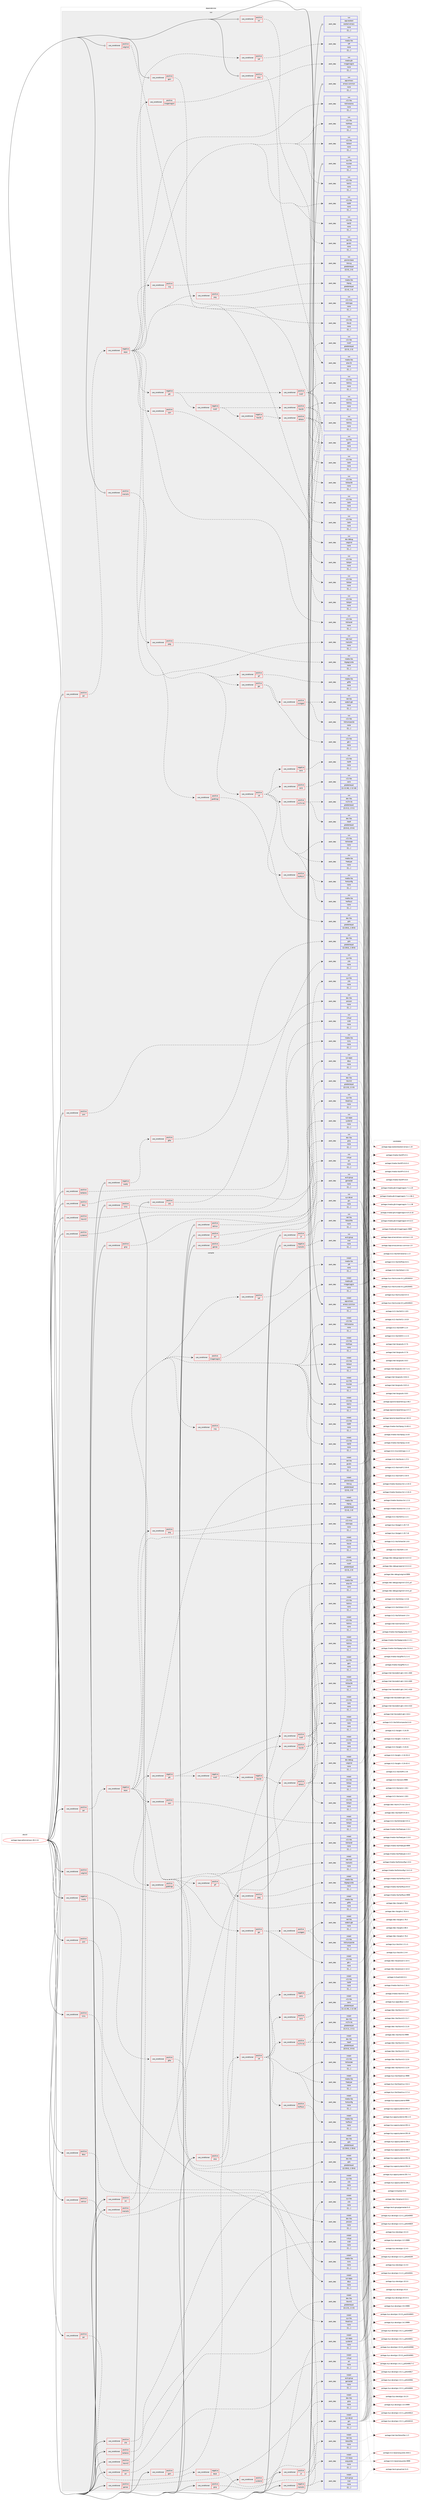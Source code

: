 digraph prolog {

# *************
# Graph options
# *************

newrank=true;
concentrate=true;
compound=true;
graph [rankdir=LR,fontname=Helvetica,fontsize=10,ranksep=1.5];#, ranksep=2.5, nodesep=0.2];
edge  [arrowhead=vee];
node  [fontname=Helvetica,fontsize=10];

# **********
# The ebuild
# **********

subgraph cluster_leftcol {
color=gray;
label=<<i>ebuild</i>>;
id [label="portage://app-editors/emacs-28.2-r12", color=red, width=4, href="../app-editors/emacs-28.2-r12.svg"];
}

# ****************
# The dependencies
# ****************

subgraph cluster_midcol {
color=gray;
label=<<i>dependencies</i>>;
subgraph cluster_compile {
fillcolor="#eeeeee";
style=filled;
label=<<i>compile</i>>;
subgraph cond5014 {
dependency18083 [label=<<TABLE BORDER="0" CELLBORDER="1" CELLSPACING="0" CELLPADDING="4"><TR><TD ROWSPAN="3" CELLPADDING="10">use_conditional</TD></TR><TR><TD>negative</TD></TR><TR><TD>inotify</TD></TR></TABLE>>, shape=none, color=red];
subgraph cond5015 {
dependency18084 [label=<<TABLE BORDER="0" CELLBORDER="1" CELLSPACING="0" CELLPADDING="4"><TR><TD ROWSPAN="3" CELLPADDING="10">use_conditional</TD></TR><TR><TD>positive</TD></TR><TR><TD>gfile</TD></TR></TABLE>>, shape=none, color=red];
subgraph pack12980 {
dependency18085 [label=<<TABLE BORDER="0" CELLBORDER="1" CELLSPACING="0" CELLPADDING="4" WIDTH="220"><TR><TD ROWSPAN="6" CELLPADDING="30">pack_dep</TD></TR><TR><TD WIDTH="110">install</TD></TR><TR><TD>dev-libs</TD></TR><TR><TD>glib</TD></TR><TR><TD>greaterequal</TD></TR><TR><TD>[[2,28,6],,,2.28.6]</TD></TR></TABLE>>, shape=none, color=blue];
}
dependency18084:e -> dependency18085:w [weight=20,style="dashed",arrowhead="vee"];
}
dependency18083:e -> dependency18084:w [weight=20,style="dashed",arrowhead="vee"];
}
id:e -> dependency18083:w [weight=20,style="solid",arrowhead="vee"];
subgraph cond5016 {
dependency18086 [label=<<TABLE BORDER="0" CELLBORDER="1" CELLSPACING="0" CELLPADDING="4"><TR><TD ROWSPAN="3" CELLPADDING="10">use_conditional</TD></TR><TR><TD>negative</TD></TR><TR><TD>mailutils</TD></TR></TABLE>>, shape=none, color=red];
subgraph pack12981 {
dependency18087 [label=<<TABLE BORDER="0" CELLBORDER="1" CELLSPACING="0" CELLPADDING="4" WIDTH="220"><TR><TD ROWSPAN="6" CELLPADDING="30">pack_dep</TD></TR><TR><TD WIDTH="110">install</TD></TR><TR><TD>acct-group</TD></TR><TR><TD>mail</TD></TR><TR><TD>none</TD></TR><TR><TD>[[],,,,]</TD></TR></TABLE>>, shape=none, color=blue];
}
dependency18086:e -> dependency18087:w [weight=20,style="dashed",arrowhead="vee"];
subgraph pack12982 {
dependency18088 [label=<<TABLE BORDER="0" CELLBORDER="1" CELLSPACING="0" CELLPADDING="4" WIDTH="220"><TR><TD ROWSPAN="6" CELLPADDING="30">pack_dep</TD></TR><TR><TD WIDTH="110">install</TD></TR><TR><TD>net-libs</TD></TR><TR><TD>liblockfile</TD></TR><TR><TD>none</TD></TR><TR><TD>[[],,,,]</TD></TR></TABLE>>, shape=none, color=blue];
}
dependency18086:e -> dependency18088:w [weight=20,style="dashed",arrowhead="vee"];
}
id:e -> dependency18086:w [weight=20,style="solid",arrowhead="vee"];
subgraph cond5017 {
dependency18089 [label=<<TABLE BORDER="0" CELLBORDER="1" CELLSPACING="0" CELLPADDING="4"><TR><TD ROWSPAN="3" CELLPADDING="10">use_conditional</TD></TR><TR><TD>positive</TD></TR><TR><TD>acl</TD></TR></TABLE>>, shape=none, color=red];
subgraph pack12983 {
dependency18090 [label=<<TABLE BORDER="0" CELLBORDER="1" CELLSPACING="0" CELLPADDING="4" WIDTH="220"><TR><TD ROWSPAN="6" CELLPADDING="30">pack_dep</TD></TR><TR><TD WIDTH="110">install</TD></TR><TR><TD>virtual</TD></TR><TR><TD>acl</TD></TR><TR><TD>none</TD></TR><TR><TD>[[],,,,]</TD></TR></TABLE>>, shape=none, color=blue];
}
dependency18089:e -> dependency18090:w [weight=20,style="dashed",arrowhead="vee"];
}
id:e -> dependency18089:w [weight=20,style="solid",arrowhead="vee"];
subgraph cond5018 {
dependency18091 [label=<<TABLE BORDER="0" CELLBORDER="1" CELLSPACING="0" CELLPADDING="4"><TR><TD ROWSPAN="3" CELLPADDING="10">use_conditional</TD></TR><TR><TD>positive</TD></TR><TR><TD>alsa</TD></TR></TABLE>>, shape=none, color=red];
subgraph pack12984 {
dependency18092 [label=<<TABLE BORDER="0" CELLBORDER="1" CELLSPACING="0" CELLPADDING="4" WIDTH="220"><TR><TD ROWSPAN="6" CELLPADDING="30">pack_dep</TD></TR><TR><TD WIDTH="110">install</TD></TR><TR><TD>media-libs</TD></TR><TR><TD>alsa-lib</TD></TR><TR><TD>none</TD></TR><TR><TD>[[],,,,]</TD></TR></TABLE>>, shape=none, color=blue];
}
dependency18091:e -> dependency18092:w [weight=20,style="dashed",arrowhead="vee"];
}
id:e -> dependency18091:w [weight=20,style="solid",arrowhead="vee"];
subgraph cond5019 {
dependency18093 [label=<<TABLE BORDER="0" CELLBORDER="1" CELLSPACING="0" CELLPADDING="4"><TR><TD ROWSPAN="3" CELLPADDING="10">use_conditional</TD></TR><TR><TD>positive</TD></TR><TR><TD>dbus</TD></TR></TABLE>>, shape=none, color=red];
subgraph pack12985 {
dependency18094 [label=<<TABLE BORDER="0" CELLBORDER="1" CELLSPACING="0" CELLPADDING="4" WIDTH="220"><TR><TD ROWSPAN="6" CELLPADDING="30">pack_dep</TD></TR><TR><TD WIDTH="110">install</TD></TR><TR><TD>sys-apps</TD></TR><TR><TD>dbus</TD></TR><TR><TD>none</TD></TR><TR><TD>[[],,,,]</TD></TR></TABLE>>, shape=none, color=blue];
}
dependency18093:e -> dependency18094:w [weight=20,style="dashed",arrowhead="vee"];
}
id:e -> dependency18093:w [weight=20,style="solid",arrowhead="vee"];
subgraph cond5020 {
dependency18095 [label=<<TABLE BORDER="0" CELLBORDER="1" CELLSPACING="0" CELLPADDING="4"><TR><TD ROWSPAN="3" CELLPADDING="10">use_conditional</TD></TR><TR><TD>positive</TD></TR><TR><TD>games</TD></TR></TABLE>>, shape=none, color=red];
subgraph pack12986 {
dependency18096 [label=<<TABLE BORDER="0" CELLBORDER="1" CELLSPACING="0" CELLPADDING="4" WIDTH="220"><TR><TD ROWSPAN="6" CELLPADDING="30">pack_dep</TD></TR><TR><TD WIDTH="110">install</TD></TR><TR><TD>acct-group</TD></TR><TR><TD>gamestat</TD></TR><TR><TD>none</TD></TR><TR><TD>[[],,,,]</TD></TR></TABLE>>, shape=none, color=blue];
}
dependency18095:e -> dependency18096:w [weight=20,style="dashed",arrowhead="vee"];
}
id:e -> dependency18095:w [weight=20,style="solid",arrowhead="vee"];
subgraph cond5021 {
dependency18097 [label=<<TABLE BORDER="0" CELLBORDER="1" CELLSPACING="0" CELLPADDING="4"><TR><TD ROWSPAN="3" CELLPADDING="10">use_conditional</TD></TR><TR><TD>positive</TD></TR><TR><TD>gmp</TD></TR></TABLE>>, shape=none, color=red];
subgraph pack12987 {
dependency18098 [label=<<TABLE BORDER="0" CELLBORDER="1" CELLSPACING="0" CELLPADDING="4" WIDTH="220"><TR><TD ROWSPAN="6" CELLPADDING="30">pack_dep</TD></TR><TR><TD WIDTH="110">install</TD></TR><TR><TD>dev-libs</TD></TR><TR><TD>gmp</TD></TR><TR><TD>none</TD></TR><TR><TD>[[],,,,]</TD></TR></TABLE>>, shape=none, color=blue];
}
dependency18097:e -> dependency18098:w [weight=20,style="dashed",arrowhead="vee"];
}
id:e -> dependency18097:w [weight=20,style="solid",arrowhead="vee"];
subgraph cond5022 {
dependency18099 [label=<<TABLE BORDER="0" CELLBORDER="1" CELLSPACING="0" CELLPADDING="4"><TR><TD ROWSPAN="3" CELLPADDING="10">use_conditional</TD></TR><TR><TD>positive</TD></TR><TR><TD>gpm</TD></TR></TABLE>>, shape=none, color=red];
subgraph pack12988 {
dependency18100 [label=<<TABLE BORDER="0" CELLBORDER="1" CELLSPACING="0" CELLPADDING="4" WIDTH="220"><TR><TD ROWSPAN="6" CELLPADDING="30">pack_dep</TD></TR><TR><TD WIDTH="110">install</TD></TR><TR><TD>sys-libs</TD></TR><TR><TD>gpm</TD></TR><TR><TD>none</TD></TR><TR><TD>[[],,,,]</TD></TR></TABLE>>, shape=none, color=blue];
}
dependency18099:e -> dependency18100:w [weight=20,style="dashed",arrowhead="vee"];
}
id:e -> dependency18099:w [weight=20,style="solid",arrowhead="vee"];
subgraph cond5023 {
dependency18101 [label=<<TABLE BORDER="0" CELLBORDER="1" CELLSPACING="0" CELLPADDING="4"><TR><TD ROWSPAN="3" CELLPADDING="10">use_conditional</TD></TR><TR><TD>positive</TD></TR><TR><TD>gui</TD></TR></TABLE>>, shape=none, color=red];
subgraph cond5024 {
dependency18102 [label=<<TABLE BORDER="0" CELLBORDER="1" CELLSPACING="0" CELLPADDING="4"><TR><TD ROWSPAN="3" CELLPADDING="10">use_conditional</TD></TR><TR><TD>negative</TD></TR><TR><TD>aqua</TD></TR></TABLE>>, shape=none, color=red];
subgraph pack12989 {
dependency18103 [label=<<TABLE BORDER="0" CELLBORDER="1" CELLSPACING="0" CELLPADDING="4" WIDTH="220"><TR><TD ROWSPAN="6" CELLPADDING="30">pack_dep</TD></TR><TR><TD WIDTH="110">install</TD></TR><TR><TD>x11-base</TD></TR><TR><TD>xorg-proto</TD></TR><TR><TD>none</TD></TR><TR><TD>[[],,,,]</TD></TR></TABLE>>, shape=none, color=blue];
}
dependency18102:e -> dependency18103:w [weight=20,style="dashed",arrowhead="vee"];
}
dependency18101:e -> dependency18102:w [weight=20,style="dashed",arrowhead="vee"];
}
id:e -> dependency18101:w [weight=20,style="solid",arrowhead="vee"];
subgraph cond5025 {
dependency18104 [label=<<TABLE BORDER="0" CELLBORDER="1" CELLSPACING="0" CELLPADDING="4"><TR><TD ROWSPAN="3" CELLPADDING="10">use_conditional</TD></TR><TR><TD>positive</TD></TR><TR><TD>gui</TD></TR></TABLE>>, shape=none, color=red];
subgraph cond5026 {
dependency18105 [label=<<TABLE BORDER="0" CELLBORDER="1" CELLSPACING="0" CELLPADDING="4"><TR><TD ROWSPAN="3" CELLPADDING="10">use_conditional</TD></TR><TR><TD>negative</TD></TR><TR><TD>aqua</TD></TR></TABLE>>, shape=none, color=red];
subgraph pack12990 {
dependency18106 [label=<<TABLE BORDER="0" CELLBORDER="1" CELLSPACING="0" CELLPADDING="4" WIDTH="220"><TR><TD ROWSPAN="6" CELLPADDING="30">pack_dep</TD></TR><TR><TD WIDTH="110">install</TD></TR><TR><TD>x11-libs</TD></TR><TR><TD>libICE</TD></TR><TR><TD>none</TD></TR><TR><TD>[[],,,,]</TD></TR></TABLE>>, shape=none, color=blue];
}
dependency18105:e -> dependency18106:w [weight=20,style="dashed",arrowhead="vee"];
subgraph pack12991 {
dependency18107 [label=<<TABLE BORDER="0" CELLBORDER="1" CELLSPACING="0" CELLPADDING="4" WIDTH="220"><TR><TD ROWSPAN="6" CELLPADDING="30">pack_dep</TD></TR><TR><TD WIDTH="110">install</TD></TR><TR><TD>x11-libs</TD></TR><TR><TD>libSM</TD></TR><TR><TD>none</TD></TR><TR><TD>[[],,,,]</TD></TR></TABLE>>, shape=none, color=blue];
}
dependency18105:e -> dependency18107:w [weight=20,style="dashed",arrowhead="vee"];
subgraph pack12992 {
dependency18108 [label=<<TABLE BORDER="0" CELLBORDER="1" CELLSPACING="0" CELLPADDING="4" WIDTH="220"><TR><TD ROWSPAN="6" CELLPADDING="30">pack_dep</TD></TR><TR><TD WIDTH="110">install</TD></TR><TR><TD>x11-libs</TD></TR><TR><TD>libX11</TD></TR><TR><TD>none</TD></TR><TR><TD>[[],,,,]</TD></TR></TABLE>>, shape=none, color=blue];
}
dependency18105:e -> dependency18108:w [weight=20,style="dashed",arrowhead="vee"];
subgraph pack12993 {
dependency18109 [label=<<TABLE BORDER="0" CELLBORDER="1" CELLSPACING="0" CELLPADDING="4" WIDTH="220"><TR><TD ROWSPAN="6" CELLPADDING="30">pack_dep</TD></TR><TR><TD WIDTH="110">install</TD></TR><TR><TD>x11-libs</TD></TR><TR><TD>libXext</TD></TR><TR><TD>none</TD></TR><TR><TD>[[],,,,]</TD></TR></TABLE>>, shape=none, color=blue];
}
dependency18105:e -> dependency18109:w [weight=20,style="dashed",arrowhead="vee"];
subgraph pack12994 {
dependency18110 [label=<<TABLE BORDER="0" CELLBORDER="1" CELLSPACING="0" CELLPADDING="4" WIDTH="220"><TR><TD ROWSPAN="6" CELLPADDING="30">pack_dep</TD></TR><TR><TD WIDTH="110">install</TD></TR><TR><TD>x11-libs</TD></TR><TR><TD>libXfixes</TD></TR><TR><TD>none</TD></TR><TR><TD>[[],,,,]</TD></TR></TABLE>>, shape=none, color=blue];
}
dependency18105:e -> dependency18110:w [weight=20,style="dashed",arrowhead="vee"];
subgraph pack12995 {
dependency18111 [label=<<TABLE BORDER="0" CELLBORDER="1" CELLSPACING="0" CELLPADDING="4" WIDTH="220"><TR><TD ROWSPAN="6" CELLPADDING="30">pack_dep</TD></TR><TR><TD WIDTH="110">install</TD></TR><TR><TD>x11-libs</TD></TR><TR><TD>libXinerama</TD></TR><TR><TD>none</TD></TR><TR><TD>[[],,,,]</TD></TR></TABLE>>, shape=none, color=blue];
}
dependency18105:e -> dependency18111:w [weight=20,style="dashed",arrowhead="vee"];
subgraph pack12996 {
dependency18112 [label=<<TABLE BORDER="0" CELLBORDER="1" CELLSPACING="0" CELLPADDING="4" WIDTH="220"><TR><TD ROWSPAN="6" CELLPADDING="30">pack_dep</TD></TR><TR><TD WIDTH="110">install</TD></TR><TR><TD>x11-libs</TD></TR><TR><TD>libXrandr</TD></TR><TR><TD>none</TD></TR><TR><TD>[[],,,,]</TD></TR></TABLE>>, shape=none, color=blue];
}
dependency18105:e -> dependency18112:w [weight=20,style="dashed",arrowhead="vee"];
subgraph pack12997 {
dependency18113 [label=<<TABLE BORDER="0" CELLBORDER="1" CELLSPACING="0" CELLPADDING="4" WIDTH="220"><TR><TD ROWSPAN="6" CELLPADDING="30">pack_dep</TD></TR><TR><TD WIDTH="110">install</TD></TR><TR><TD>x11-libs</TD></TR><TR><TD>libxcb</TD></TR><TR><TD>none</TD></TR><TR><TD>[[],,,,]</TD></TR></TABLE>>, shape=none, color=blue];
}
dependency18105:e -> dependency18113:w [weight=20,style="dashed",arrowhead="vee"];
subgraph pack12998 {
dependency18114 [label=<<TABLE BORDER="0" CELLBORDER="1" CELLSPACING="0" CELLPADDING="4" WIDTH="220"><TR><TD ROWSPAN="6" CELLPADDING="30">pack_dep</TD></TR><TR><TD WIDTH="110">install</TD></TR><TR><TD>x11-misc</TD></TR><TR><TD>xbitmaps</TD></TR><TR><TD>none</TD></TR><TR><TD>[[],,,,]</TD></TR></TABLE>>, shape=none, color=blue];
}
dependency18105:e -> dependency18114:w [weight=20,style="dashed",arrowhead="vee"];
subgraph cond5027 {
dependency18115 [label=<<TABLE BORDER="0" CELLBORDER="1" CELLSPACING="0" CELLPADDING="4"><TR><TD ROWSPAN="3" CELLPADDING="10">use_conditional</TD></TR><TR><TD>positive</TD></TR><TR><TD>gsettings</TD></TR></TABLE>>, shape=none, color=red];
subgraph pack12999 {
dependency18116 [label=<<TABLE BORDER="0" CELLBORDER="1" CELLSPACING="0" CELLPADDING="4" WIDTH="220"><TR><TD ROWSPAN="6" CELLPADDING="30">pack_dep</TD></TR><TR><TD WIDTH="110">install</TD></TR><TR><TD>dev-libs</TD></TR><TR><TD>glib</TD></TR><TR><TD>greaterequal</TD></TR><TR><TD>[[2,28,6],,,2.28.6]</TD></TR></TABLE>>, shape=none, color=blue];
}
dependency18115:e -> dependency18116:w [weight=20,style="dashed",arrowhead="vee"];
}
dependency18105:e -> dependency18115:w [weight=20,style="dashed",arrowhead="vee"];
subgraph cond5028 {
dependency18117 [label=<<TABLE BORDER="0" CELLBORDER="1" CELLSPACING="0" CELLPADDING="4"><TR><TD ROWSPAN="3" CELLPADDING="10">use_conditional</TD></TR><TR><TD>positive</TD></TR><TR><TD>gif</TD></TR></TABLE>>, shape=none, color=red];
subgraph pack13000 {
dependency18118 [label=<<TABLE BORDER="0" CELLBORDER="1" CELLSPACING="0" CELLPADDING="4" WIDTH="220"><TR><TD ROWSPAN="6" CELLPADDING="30">pack_dep</TD></TR><TR><TD WIDTH="110">install</TD></TR><TR><TD>media-libs</TD></TR><TR><TD>giflib</TD></TR><TR><TD>none</TD></TR><TR><TD>[[],,,,]</TD></TR></TABLE>>, shape=none, color=blue];
}
dependency18117:e -> dependency18118:w [weight=20,style="dashed",arrowhead="vee"];
}
dependency18105:e -> dependency18117:w [weight=20,style="dashed",arrowhead="vee"];
subgraph cond5029 {
dependency18119 [label=<<TABLE BORDER="0" CELLBORDER="1" CELLSPACING="0" CELLPADDING="4"><TR><TD ROWSPAN="3" CELLPADDING="10">use_conditional</TD></TR><TR><TD>positive</TD></TR><TR><TD>jpeg</TD></TR></TABLE>>, shape=none, color=red];
subgraph pack13001 {
dependency18120 [label=<<TABLE BORDER="0" CELLBORDER="1" CELLSPACING="0" CELLPADDING="4" WIDTH="220"><TR><TD ROWSPAN="6" CELLPADDING="30">pack_dep</TD></TR><TR><TD WIDTH="110">install</TD></TR><TR><TD>media-libs</TD></TR><TR><TD>libjpeg-turbo</TD></TR><TR><TD>none</TD></TR><TR><TD>[[],,,,]</TD></TR></TABLE>>, shape=none, color=blue];
}
dependency18119:e -> dependency18120:w [weight=20,style="dashed",arrowhead="vee"];
}
dependency18105:e -> dependency18119:w [weight=20,style="dashed",arrowhead="vee"];
subgraph cond5030 {
dependency18121 [label=<<TABLE BORDER="0" CELLBORDER="1" CELLSPACING="0" CELLPADDING="4"><TR><TD ROWSPAN="3" CELLPADDING="10">use_conditional</TD></TR><TR><TD>positive</TD></TR><TR><TD>png</TD></TR></TABLE>>, shape=none, color=red];
subgraph pack13002 {
dependency18122 [label=<<TABLE BORDER="0" CELLBORDER="1" CELLSPACING="0" CELLPADDING="4" WIDTH="220"><TR><TD ROWSPAN="6" CELLPADDING="30">pack_dep</TD></TR><TR><TD WIDTH="110">install</TD></TR><TR><TD>media-libs</TD></TR><TR><TD>libpng</TD></TR><TR><TD>greaterequal</TD></TR><TR><TD>[[1,4],,,1.4]</TD></TR></TABLE>>, shape=none, color=blue];
}
dependency18121:e -> dependency18122:w [weight=20,style="dashed",arrowhead="vee"];
}
dependency18105:e -> dependency18121:w [weight=20,style="dashed",arrowhead="vee"];
subgraph cond5031 {
dependency18123 [label=<<TABLE BORDER="0" CELLBORDER="1" CELLSPACING="0" CELLPADDING="4"><TR><TD ROWSPAN="3" CELLPADDING="10">use_conditional</TD></TR><TR><TD>positive</TD></TR><TR><TD>svg</TD></TR></TABLE>>, shape=none, color=red];
subgraph pack13003 {
dependency18124 [label=<<TABLE BORDER="0" CELLBORDER="1" CELLSPACING="0" CELLPADDING="4" WIDTH="220"><TR><TD ROWSPAN="6" CELLPADDING="30">pack_dep</TD></TR><TR><TD WIDTH="110">install</TD></TR><TR><TD>gnome-base</TD></TR><TR><TD>librsvg</TD></TR><TR><TD>greaterequal</TD></TR><TR><TD>[[2,0],,,2.0]</TD></TR></TABLE>>, shape=none, color=blue];
}
dependency18123:e -> dependency18124:w [weight=20,style="dashed",arrowhead="vee"];
}
dependency18105:e -> dependency18123:w [weight=20,style="dashed",arrowhead="vee"];
subgraph cond5032 {
dependency18125 [label=<<TABLE BORDER="0" CELLBORDER="1" CELLSPACING="0" CELLPADDING="4"><TR><TD ROWSPAN="3" CELLPADDING="10">use_conditional</TD></TR><TR><TD>positive</TD></TR><TR><TD>tiff</TD></TR></TABLE>>, shape=none, color=red];
subgraph pack13004 {
dependency18126 [label=<<TABLE BORDER="0" CELLBORDER="1" CELLSPACING="0" CELLPADDING="4" WIDTH="220"><TR><TD ROWSPAN="6" CELLPADDING="30">pack_dep</TD></TR><TR><TD WIDTH="110">install</TD></TR><TR><TD>media-libs</TD></TR><TR><TD>tiff</TD></TR><TR><TD>none</TD></TR><TR><TD>[[],,,,]</TD></TR></TABLE>>, shape=none, color=blue];
}
dependency18125:e -> dependency18126:w [weight=20,style="dashed",arrowhead="vee"];
}
dependency18105:e -> dependency18125:w [weight=20,style="dashed",arrowhead="vee"];
subgraph cond5033 {
dependency18127 [label=<<TABLE BORDER="0" CELLBORDER="1" CELLSPACING="0" CELLPADDING="4"><TR><TD ROWSPAN="3" CELLPADDING="10">use_conditional</TD></TR><TR><TD>positive</TD></TR><TR><TD>xpm</TD></TR></TABLE>>, shape=none, color=red];
subgraph pack13005 {
dependency18128 [label=<<TABLE BORDER="0" CELLBORDER="1" CELLSPACING="0" CELLPADDING="4" WIDTH="220"><TR><TD ROWSPAN="6" CELLPADDING="30">pack_dep</TD></TR><TR><TD WIDTH="110">install</TD></TR><TR><TD>x11-libs</TD></TR><TR><TD>libXpm</TD></TR><TR><TD>none</TD></TR><TR><TD>[[],,,,]</TD></TR></TABLE>>, shape=none, color=blue];
}
dependency18127:e -> dependency18128:w [weight=20,style="dashed",arrowhead="vee"];
}
dependency18105:e -> dependency18127:w [weight=20,style="dashed",arrowhead="vee"];
subgraph cond5034 {
dependency18129 [label=<<TABLE BORDER="0" CELLBORDER="1" CELLSPACING="0" CELLPADDING="4"><TR><TD ROWSPAN="3" CELLPADDING="10">use_conditional</TD></TR><TR><TD>positive</TD></TR><TR><TD>imagemagick</TD></TR></TABLE>>, shape=none, color=red];
subgraph pack13006 {
dependency18130 [label=<<TABLE BORDER="0" CELLBORDER="1" CELLSPACING="0" CELLPADDING="4" WIDTH="220"><TR><TD ROWSPAN="6" CELLPADDING="30">pack_dep</TD></TR><TR><TD WIDTH="110">install</TD></TR><TR><TD>media-gfx</TD></TR><TR><TD>imagemagick</TD></TR><TR><TD>none</TD></TR><TR><TD>[[],,,,]</TD></TR></TABLE>>, shape=none, color=blue];
}
dependency18129:e -> dependency18130:w [weight=20,style="dashed",arrowhead="vee"];
}
dependency18105:e -> dependency18129:w [weight=20,style="dashed",arrowhead="vee"];
subgraph cond5035 {
dependency18131 [label=<<TABLE BORDER="0" CELLBORDER="1" CELLSPACING="0" CELLPADDING="4"><TR><TD ROWSPAN="3" CELLPADDING="10">use_conditional</TD></TR><TR><TD>positive</TD></TR><TR><TD>xft</TD></TR></TABLE>>, shape=none, color=red];
subgraph pack13007 {
dependency18132 [label=<<TABLE BORDER="0" CELLBORDER="1" CELLSPACING="0" CELLPADDING="4" WIDTH="220"><TR><TD ROWSPAN="6" CELLPADDING="30">pack_dep</TD></TR><TR><TD WIDTH="110">install</TD></TR><TR><TD>media-libs</TD></TR><TR><TD>fontconfig</TD></TR><TR><TD>none</TD></TR><TR><TD>[[],,,,]</TD></TR></TABLE>>, shape=none, color=blue];
}
dependency18131:e -> dependency18132:w [weight=20,style="dashed",arrowhead="vee"];
subgraph pack13008 {
dependency18133 [label=<<TABLE BORDER="0" CELLBORDER="1" CELLSPACING="0" CELLPADDING="4" WIDTH="220"><TR><TD ROWSPAN="6" CELLPADDING="30">pack_dep</TD></TR><TR><TD WIDTH="110">install</TD></TR><TR><TD>media-libs</TD></TR><TR><TD>freetype</TD></TR><TR><TD>none</TD></TR><TR><TD>[[],,,,]</TD></TR></TABLE>>, shape=none, color=blue];
}
dependency18131:e -> dependency18133:w [weight=20,style="dashed",arrowhead="vee"];
subgraph pack13009 {
dependency18134 [label=<<TABLE BORDER="0" CELLBORDER="1" CELLSPACING="0" CELLPADDING="4" WIDTH="220"><TR><TD ROWSPAN="6" CELLPADDING="30">pack_dep</TD></TR><TR><TD WIDTH="110">install</TD></TR><TR><TD>x11-libs</TD></TR><TR><TD>libXrender</TD></TR><TR><TD>none</TD></TR><TR><TD>[[],,,,]</TD></TR></TABLE>>, shape=none, color=blue];
}
dependency18131:e -> dependency18134:w [weight=20,style="dashed",arrowhead="vee"];
subgraph cond5036 {
dependency18135 [label=<<TABLE BORDER="0" CELLBORDER="1" CELLSPACING="0" CELLPADDING="4"><TR><TD ROWSPAN="3" CELLPADDING="10">use_conditional</TD></TR><TR><TD>positive</TD></TR><TR><TD>cairo</TD></TR></TABLE>>, shape=none, color=red];
subgraph pack13010 {
dependency18136 [label=<<TABLE BORDER="0" CELLBORDER="1" CELLSPACING="0" CELLPADDING="4" WIDTH="220"><TR><TD ROWSPAN="6" CELLPADDING="30">pack_dep</TD></TR><TR><TD WIDTH="110">install</TD></TR><TR><TD>x11-libs</TD></TR><TR><TD>cairo</TD></TR><TR><TD>greaterequal</TD></TR><TR><TD>[[1,12,18],,,1.12.18]</TD></TR></TABLE>>, shape=none, color=blue];
}
dependency18135:e -> dependency18136:w [weight=20,style="dashed",arrowhead="vee"];
}
dependency18131:e -> dependency18135:w [weight=20,style="dashed",arrowhead="vee"];
subgraph cond5037 {
dependency18137 [label=<<TABLE BORDER="0" CELLBORDER="1" CELLSPACING="0" CELLPADDING="4"><TR><TD ROWSPAN="3" CELLPADDING="10">use_conditional</TD></TR><TR><TD>negative</TD></TR><TR><TD>cairo</TD></TR></TABLE>>, shape=none, color=red];
subgraph pack13011 {
dependency18138 [label=<<TABLE BORDER="0" CELLBORDER="1" CELLSPACING="0" CELLPADDING="4" WIDTH="220"><TR><TD ROWSPAN="6" CELLPADDING="30">pack_dep</TD></TR><TR><TD WIDTH="110">install</TD></TR><TR><TD>x11-libs</TD></TR><TR><TD>libXft</TD></TR><TR><TD>none</TD></TR><TR><TD>[[],,,,]</TD></TR></TABLE>>, shape=none, color=blue];
}
dependency18137:e -> dependency18138:w [weight=20,style="dashed",arrowhead="vee"];
}
dependency18131:e -> dependency18137:w [weight=20,style="dashed",arrowhead="vee"];
subgraph cond5038 {
dependency18139 [label=<<TABLE BORDER="0" CELLBORDER="1" CELLSPACING="0" CELLPADDING="4"><TR><TD ROWSPAN="3" CELLPADDING="10">use_conditional</TD></TR><TR><TD>positive</TD></TR><TR><TD>harfbuzz</TD></TR></TABLE>>, shape=none, color=red];
subgraph pack13012 {
dependency18140 [label=<<TABLE BORDER="0" CELLBORDER="1" CELLSPACING="0" CELLPADDING="4" WIDTH="220"><TR><TD ROWSPAN="6" CELLPADDING="30">pack_dep</TD></TR><TR><TD WIDTH="110">install</TD></TR><TR><TD>media-libs</TD></TR><TR><TD>harfbuzz</TD></TR><TR><TD>none</TD></TR><TR><TD>[[],,,,]</TD></TR></TABLE>>, shape=none, color=blue];
}
dependency18139:e -> dependency18140:w [weight=20,style="dashed",arrowhead="vee"];
}
dependency18131:e -> dependency18139:w [weight=20,style="dashed",arrowhead="vee"];
subgraph cond5039 {
dependency18141 [label=<<TABLE BORDER="0" CELLBORDER="1" CELLSPACING="0" CELLPADDING="4"><TR><TD ROWSPAN="3" CELLPADDING="10">use_conditional</TD></TR><TR><TD>positive</TD></TR><TR><TD>m17n-lib</TD></TR></TABLE>>, shape=none, color=red];
subgraph pack13013 {
dependency18142 [label=<<TABLE BORDER="0" CELLBORDER="1" CELLSPACING="0" CELLPADDING="4" WIDTH="220"><TR><TD ROWSPAN="6" CELLPADDING="30">pack_dep</TD></TR><TR><TD WIDTH="110">install</TD></TR><TR><TD>dev-libs</TD></TR><TR><TD>libotf</TD></TR><TR><TD>greaterequal</TD></TR><TR><TD>[[0,9,4],,,0.9.4]</TD></TR></TABLE>>, shape=none, color=blue];
}
dependency18141:e -> dependency18142:w [weight=20,style="dashed",arrowhead="vee"];
subgraph pack13014 {
dependency18143 [label=<<TABLE BORDER="0" CELLBORDER="1" CELLSPACING="0" CELLPADDING="4" WIDTH="220"><TR><TD ROWSPAN="6" CELLPADDING="30">pack_dep</TD></TR><TR><TD WIDTH="110">install</TD></TR><TR><TD>dev-libs</TD></TR><TR><TD>m17n-lib</TD></TR><TR><TD>greaterequal</TD></TR><TR><TD>[[1,5,1],,,1.5.1]</TD></TR></TABLE>>, shape=none, color=blue];
}
dependency18141:e -> dependency18143:w [weight=20,style="dashed",arrowhead="vee"];
}
dependency18131:e -> dependency18141:w [weight=20,style="dashed",arrowhead="vee"];
}
dependency18105:e -> dependency18131:w [weight=20,style="dashed",arrowhead="vee"];
subgraph cond5040 {
dependency18144 [label=<<TABLE BORDER="0" CELLBORDER="1" CELLSPACING="0" CELLPADDING="4"><TR><TD ROWSPAN="3" CELLPADDING="10">use_conditional</TD></TR><TR><TD>positive</TD></TR><TR><TD>gtk</TD></TR></TABLE>>, shape=none, color=red];
subgraph pack13015 {
dependency18145 [label=<<TABLE BORDER="0" CELLBORDER="1" CELLSPACING="0" CELLPADDING="4" WIDTH="220"><TR><TD ROWSPAN="6" CELLPADDING="30">pack_dep</TD></TR><TR><TD WIDTH="110">install</TD></TR><TR><TD>x11-libs</TD></TR><TR><TD>gtk+</TD></TR><TR><TD>none</TD></TR><TR><TD>[[],,,,]</TD></TR></TABLE>>, shape=none, color=blue];
}
dependency18144:e -> dependency18145:w [weight=20,style="dashed",arrowhead="vee"];
subgraph cond5041 {
dependency18146 [label=<<TABLE BORDER="0" CELLBORDER="1" CELLSPACING="0" CELLPADDING="4"><TR><TD ROWSPAN="3" CELLPADDING="10">use_conditional</TD></TR><TR><TD>positive</TD></TR><TR><TD>xwidgets</TD></TR></TABLE>>, shape=none, color=red];
subgraph pack13016 {
dependency18147 [label=<<TABLE BORDER="0" CELLBORDER="1" CELLSPACING="0" CELLPADDING="4" WIDTH="220"><TR><TD ROWSPAN="6" CELLPADDING="30">pack_dep</TD></TR><TR><TD WIDTH="110">install</TD></TR><TR><TD>net-libs</TD></TR><TR><TD>webkit-gtk</TD></TR><TR><TD>none</TD></TR><TR><TD>[[],,,,]</TD></TR></TABLE>>, shape=none, color=blue];
}
dependency18146:e -> dependency18147:w [weight=20,style="dashed",arrowhead="vee"];
subgraph pack13017 {
dependency18148 [label=<<TABLE BORDER="0" CELLBORDER="1" CELLSPACING="0" CELLPADDING="4" WIDTH="220"><TR><TD ROWSPAN="6" CELLPADDING="30">pack_dep</TD></TR><TR><TD WIDTH="110">install</TD></TR><TR><TD>x11-libs</TD></TR><TR><TD>libXcomposite</TD></TR><TR><TD>none</TD></TR><TR><TD>[[],,,,]</TD></TR></TABLE>>, shape=none, color=blue];
}
dependency18146:e -> dependency18148:w [weight=20,style="dashed",arrowhead="vee"];
}
dependency18144:e -> dependency18146:w [weight=20,style="dashed",arrowhead="vee"];
}
dependency18105:e -> dependency18144:w [weight=20,style="dashed",arrowhead="vee"];
subgraph cond5042 {
dependency18149 [label=<<TABLE BORDER="0" CELLBORDER="1" CELLSPACING="0" CELLPADDING="4"><TR><TD ROWSPAN="3" CELLPADDING="10">use_conditional</TD></TR><TR><TD>negative</TD></TR><TR><TD>gtk</TD></TR></TABLE>>, shape=none, color=red];
subgraph cond5043 {
dependency18150 [label=<<TABLE BORDER="0" CELLBORDER="1" CELLSPACING="0" CELLPADDING="4"><TR><TD ROWSPAN="3" CELLPADDING="10">use_conditional</TD></TR><TR><TD>positive</TD></TR><TR><TD>motif</TD></TR></TABLE>>, shape=none, color=red];
subgraph pack13018 {
dependency18151 [label=<<TABLE BORDER="0" CELLBORDER="1" CELLSPACING="0" CELLPADDING="4" WIDTH="220"><TR><TD ROWSPAN="6" CELLPADDING="30">pack_dep</TD></TR><TR><TD WIDTH="110">install</TD></TR><TR><TD>x11-libs</TD></TR><TR><TD>motif</TD></TR><TR><TD>greaterequal</TD></TR><TR><TD>[[2,3],,,2.3]</TD></TR></TABLE>>, shape=none, color=blue];
}
dependency18150:e -> dependency18151:w [weight=20,style="dashed",arrowhead="vee"];
subgraph pack13019 {
dependency18152 [label=<<TABLE BORDER="0" CELLBORDER="1" CELLSPACING="0" CELLPADDING="4" WIDTH="220"><TR><TD ROWSPAN="6" CELLPADDING="30">pack_dep</TD></TR><TR><TD WIDTH="110">install</TD></TR><TR><TD>x11-libs</TD></TR><TR><TD>libXpm</TD></TR><TR><TD>none</TD></TR><TR><TD>[[],,,,]</TD></TR></TABLE>>, shape=none, color=blue];
}
dependency18150:e -> dependency18152:w [weight=20,style="dashed",arrowhead="vee"];
subgraph pack13020 {
dependency18153 [label=<<TABLE BORDER="0" CELLBORDER="1" CELLSPACING="0" CELLPADDING="4" WIDTH="220"><TR><TD ROWSPAN="6" CELLPADDING="30">pack_dep</TD></TR><TR><TD WIDTH="110">install</TD></TR><TR><TD>x11-libs</TD></TR><TR><TD>libXmu</TD></TR><TR><TD>none</TD></TR><TR><TD>[[],,,,]</TD></TR></TABLE>>, shape=none, color=blue];
}
dependency18150:e -> dependency18153:w [weight=20,style="dashed",arrowhead="vee"];
subgraph pack13021 {
dependency18154 [label=<<TABLE BORDER="0" CELLBORDER="1" CELLSPACING="0" CELLPADDING="4" WIDTH="220"><TR><TD ROWSPAN="6" CELLPADDING="30">pack_dep</TD></TR><TR><TD WIDTH="110">install</TD></TR><TR><TD>x11-libs</TD></TR><TR><TD>libXt</TD></TR><TR><TD>none</TD></TR><TR><TD>[[],,,,]</TD></TR></TABLE>>, shape=none, color=blue];
}
dependency18150:e -> dependency18154:w [weight=20,style="dashed",arrowhead="vee"];
}
dependency18149:e -> dependency18150:w [weight=20,style="dashed",arrowhead="vee"];
subgraph cond5044 {
dependency18155 [label=<<TABLE BORDER="0" CELLBORDER="1" CELLSPACING="0" CELLPADDING="4"><TR><TD ROWSPAN="3" CELLPADDING="10">use_conditional</TD></TR><TR><TD>negative</TD></TR><TR><TD>motif</TD></TR></TABLE>>, shape=none, color=red];
subgraph cond5045 {
dependency18156 [label=<<TABLE BORDER="0" CELLBORDER="1" CELLSPACING="0" CELLPADDING="4"><TR><TD ROWSPAN="3" CELLPADDING="10">use_conditional</TD></TR><TR><TD>positive</TD></TR><TR><TD>Xaw3d</TD></TR></TABLE>>, shape=none, color=red];
subgraph pack13022 {
dependency18157 [label=<<TABLE BORDER="0" CELLBORDER="1" CELLSPACING="0" CELLPADDING="4" WIDTH="220"><TR><TD ROWSPAN="6" CELLPADDING="30">pack_dep</TD></TR><TR><TD WIDTH="110">install</TD></TR><TR><TD>x11-libs</TD></TR><TR><TD>libXaw3d</TD></TR><TR><TD>none</TD></TR><TR><TD>[[],,,,]</TD></TR></TABLE>>, shape=none, color=blue];
}
dependency18156:e -> dependency18157:w [weight=20,style="dashed",arrowhead="vee"];
subgraph pack13023 {
dependency18158 [label=<<TABLE BORDER="0" CELLBORDER="1" CELLSPACING="0" CELLPADDING="4" WIDTH="220"><TR><TD ROWSPAN="6" CELLPADDING="30">pack_dep</TD></TR><TR><TD WIDTH="110">install</TD></TR><TR><TD>x11-libs</TD></TR><TR><TD>libXmu</TD></TR><TR><TD>none</TD></TR><TR><TD>[[],,,,]</TD></TR></TABLE>>, shape=none, color=blue];
}
dependency18156:e -> dependency18158:w [weight=20,style="dashed",arrowhead="vee"];
subgraph pack13024 {
dependency18159 [label=<<TABLE BORDER="0" CELLBORDER="1" CELLSPACING="0" CELLPADDING="4" WIDTH="220"><TR><TD ROWSPAN="6" CELLPADDING="30">pack_dep</TD></TR><TR><TD WIDTH="110">install</TD></TR><TR><TD>x11-libs</TD></TR><TR><TD>libXt</TD></TR><TR><TD>none</TD></TR><TR><TD>[[],,,,]</TD></TR></TABLE>>, shape=none, color=blue];
}
dependency18156:e -> dependency18159:w [weight=20,style="dashed",arrowhead="vee"];
}
dependency18155:e -> dependency18156:w [weight=20,style="dashed",arrowhead="vee"];
subgraph cond5046 {
dependency18160 [label=<<TABLE BORDER="0" CELLBORDER="1" CELLSPACING="0" CELLPADDING="4"><TR><TD ROWSPAN="3" CELLPADDING="10">use_conditional</TD></TR><TR><TD>negative</TD></TR><TR><TD>Xaw3d</TD></TR></TABLE>>, shape=none, color=red];
subgraph cond5047 {
dependency18161 [label=<<TABLE BORDER="0" CELLBORDER="1" CELLSPACING="0" CELLPADDING="4"><TR><TD ROWSPAN="3" CELLPADDING="10">use_conditional</TD></TR><TR><TD>positive</TD></TR><TR><TD>athena</TD></TR></TABLE>>, shape=none, color=red];
subgraph pack13025 {
dependency18162 [label=<<TABLE BORDER="0" CELLBORDER="1" CELLSPACING="0" CELLPADDING="4" WIDTH="220"><TR><TD ROWSPAN="6" CELLPADDING="30">pack_dep</TD></TR><TR><TD WIDTH="110">install</TD></TR><TR><TD>x11-libs</TD></TR><TR><TD>libXaw</TD></TR><TR><TD>none</TD></TR><TR><TD>[[],,,,]</TD></TR></TABLE>>, shape=none, color=blue];
}
dependency18161:e -> dependency18162:w [weight=20,style="dashed",arrowhead="vee"];
subgraph pack13026 {
dependency18163 [label=<<TABLE BORDER="0" CELLBORDER="1" CELLSPACING="0" CELLPADDING="4" WIDTH="220"><TR><TD ROWSPAN="6" CELLPADDING="30">pack_dep</TD></TR><TR><TD WIDTH="110">install</TD></TR><TR><TD>x11-libs</TD></TR><TR><TD>libXmu</TD></TR><TR><TD>none</TD></TR><TR><TD>[[],,,,]</TD></TR></TABLE>>, shape=none, color=blue];
}
dependency18161:e -> dependency18163:w [weight=20,style="dashed",arrowhead="vee"];
subgraph pack13027 {
dependency18164 [label=<<TABLE BORDER="0" CELLBORDER="1" CELLSPACING="0" CELLPADDING="4" WIDTH="220"><TR><TD ROWSPAN="6" CELLPADDING="30">pack_dep</TD></TR><TR><TD WIDTH="110">install</TD></TR><TR><TD>x11-libs</TD></TR><TR><TD>libXt</TD></TR><TR><TD>none</TD></TR><TR><TD>[[],,,,]</TD></TR></TABLE>>, shape=none, color=blue];
}
dependency18161:e -> dependency18164:w [weight=20,style="dashed",arrowhead="vee"];
}
dependency18160:e -> dependency18161:w [weight=20,style="dashed",arrowhead="vee"];
}
dependency18155:e -> dependency18160:w [weight=20,style="dashed",arrowhead="vee"];
}
dependency18149:e -> dependency18155:w [weight=20,style="dashed",arrowhead="vee"];
}
dependency18105:e -> dependency18149:w [weight=20,style="dashed",arrowhead="vee"];
}
dependency18104:e -> dependency18105:w [weight=20,style="dashed",arrowhead="vee"];
}
id:e -> dependency18104:w [weight=20,style="solid",arrowhead="vee"];
subgraph cond5048 {
dependency18165 [label=<<TABLE BORDER="0" CELLBORDER="1" CELLSPACING="0" CELLPADDING="4"><TR><TD ROWSPAN="3" CELLPADDING="10">use_conditional</TD></TR><TR><TD>positive</TD></TR><TR><TD>jit</TD></TR></TABLE>>, shape=none, color=red];
subgraph pack13028 {
dependency18166 [label=<<TABLE BORDER="0" CELLBORDER="1" CELLSPACING="0" CELLPADDING="4" WIDTH="220"><TR><TD ROWSPAN="6" CELLPADDING="30">pack_dep</TD></TR><TR><TD WIDTH="110">install</TD></TR><TR><TD>sys-devel</TD></TR><TR><TD>gcc</TD></TR><TR><TD>none</TD></TR><TR><TD>[[],,,,]</TD></TR></TABLE>>, shape=none, color=blue];
}
dependency18165:e -> dependency18166:w [weight=20,style="dashed",arrowhead="vee"];
subgraph pack13029 {
dependency18167 [label=<<TABLE BORDER="0" CELLBORDER="1" CELLSPACING="0" CELLPADDING="4" WIDTH="220"><TR><TD ROWSPAN="6" CELLPADDING="30">pack_dep</TD></TR><TR><TD WIDTH="110">install</TD></TR><TR><TD>sys-libs</TD></TR><TR><TD>zlib</TD></TR><TR><TD>none</TD></TR><TR><TD>[[],,,,]</TD></TR></TABLE>>, shape=none, color=blue];
}
dependency18165:e -> dependency18167:w [weight=20,style="dashed",arrowhead="vee"];
}
id:e -> dependency18165:w [weight=20,style="solid",arrowhead="vee"];
subgraph cond5049 {
dependency18168 [label=<<TABLE BORDER="0" CELLBORDER="1" CELLSPACING="0" CELLPADDING="4"><TR><TD ROWSPAN="3" CELLPADDING="10">use_conditional</TD></TR><TR><TD>positive</TD></TR><TR><TD>json</TD></TR></TABLE>>, shape=none, color=red];
subgraph pack13030 {
dependency18169 [label=<<TABLE BORDER="0" CELLBORDER="1" CELLSPACING="0" CELLPADDING="4" WIDTH="220"><TR><TD ROWSPAN="6" CELLPADDING="30">pack_dep</TD></TR><TR><TD WIDTH="110">install</TD></TR><TR><TD>dev-libs</TD></TR><TR><TD>jansson</TD></TR><TR><TD>none</TD></TR><TR><TD>[[],,,,]</TD></TR></TABLE>>, shape=none, color=blue];
}
dependency18168:e -> dependency18169:w [weight=20,style="dashed",arrowhead="vee"];
}
id:e -> dependency18168:w [weight=20,style="solid",arrowhead="vee"];
subgraph cond5050 {
dependency18170 [label=<<TABLE BORDER="0" CELLBORDER="1" CELLSPACING="0" CELLPADDING="4"><TR><TD ROWSPAN="3" CELLPADDING="10">use_conditional</TD></TR><TR><TD>positive</TD></TR><TR><TD>kerberos</TD></TR></TABLE>>, shape=none, color=red];
subgraph pack13031 {
dependency18171 [label=<<TABLE BORDER="0" CELLBORDER="1" CELLSPACING="0" CELLPADDING="4" WIDTH="220"><TR><TD ROWSPAN="6" CELLPADDING="30">pack_dep</TD></TR><TR><TD WIDTH="110">install</TD></TR><TR><TD>virtual</TD></TR><TR><TD>krb5</TD></TR><TR><TD>none</TD></TR><TR><TD>[[],,,,]</TD></TR></TABLE>>, shape=none, color=blue];
}
dependency18170:e -> dependency18171:w [weight=20,style="dashed",arrowhead="vee"];
}
id:e -> dependency18170:w [weight=20,style="solid",arrowhead="vee"];
subgraph cond5051 {
dependency18172 [label=<<TABLE BORDER="0" CELLBORDER="1" CELLSPACING="0" CELLPADDING="4"><TR><TD ROWSPAN="3" CELLPADDING="10">use_conditional</TD></TR><TR><TD>positive</TD></TR><TR><TD>lcms</TD></TR></TABLE>>, shape=none, color=red];
subgraph pack13032 {
dependency18173 [label=<<TABLE BORDER="0" CELLBORDER="1" CELLSPACING="0" CELLPADDING="4" WIDTH="220"><TR><TD ROWSPAN="6" CELLPADDING="30">pack_dep</TD></TR><TR><TD WIDTH="110">install</TD></TR><TR><TD>media-libs</TD></TR><TR><TD>lcms</TD></TR><TR><TD>none</TD></TR><TR><TD>[[],,,,]</TD></TR></TABLE>>, shape=none, color=blue];
}
dependency18172:e -> dependency18173:w [weight=20,style="dashed",arrowhead="vee"];
}
id:e -> dependency18172:w [weight=20,style="solid",arrowhead="vee"];
subgraph cond5052 {
dependency18174 [label=<<TABLE BORDER="0" CELLBORDER="1" CELLSPACING="0" CELLPADDING="4"><TR><TD ROWSPAN="3" CELLPADDING="10">use_conditional</TD></TR><TR><TD>positive</TD></TR><TR><TD>libxml2</TD></TR></TABLE>>, shape=none, color=red];
subgraph pack13033 {
dependency18175 [label=<<TABLE BORDER="0" CELLBORDER="1" CELLSPACING="0" CELLPADDING="4" WIDTH="220"><TR><TD ROWSPAN="6" CELLPADDING="30">pack_dep</TD></TR><TR><TD WIDTH="110">install</TD></TR><TR><TD>dev-libs</TD></TR><TR><TD>libxml2</TD></TR><TR><TD>greaterequal</TD></TR><TR><TD>[[2,2,0],,,2.2.0]</TD></TR></TABLE>>, shape=none, color=blue];
}
dependency18174:e -> dependency18175:w [weight=20,style="dashed",arrowhead="vee"];
}
id:e -> dependency18174:w [weight=20,style="solid",arrowhead="vee"];
subgraph cond5053 {
dependency18176 [label=<<TABLE BORDER="0" CELLBORDER="1" CELLSPACING="0" CELLPADDING="4"><TR><TD ROWSPAN="3" CELLPADDING="10">use_conditional</TD></TR><TR><TD>positive</TD></TR><TR><TD>mailutils</TD></TR></TABLE>>, shape=none, color=red];
subgraph pack13034 {
dependency18177 [label=<<TABLE BORDER="0" CELLBORDER="1" CELLSPACING="0" CELLPADDING="4" WIDTH="220"><TR><TD ROWSPAN="6" CELLPADDING="30">pack_dep</TD></TR><TR><TD WIDTH="110">install</TD></TR><TR><TD>net-mail</TD></TR><TR><TD>mailutils</TD></TR><TR><TD>none</TD></TR><TR><TD>[[],,,,]</TD></TR></TABLE>>, shape=none, color=blue];
}
dependency18176:e -> dependency18177:w [weight=20,style="dashed",arrowhead="vee"];
}
id:e -> dependency18176:w [weight=20,style="solid",arrowhead="vee"];
subgraph cond5054 {
dependency18178 [label=<<TABLE BORDER="0" CELLBORDER="1" CELLSPACING="0" CELLPADDING="4"><TR><TD ROWSPAN="3" CELLPADDING="10">use_conditional</TD></TR><TR><TD>positive</TD></TR><TR><TD>selinux</TD></TR></TABLE>>, shape=none, color=red];
subgraph pack13035 {
dependency18179 [label=<<TABLE BORDER="0" CELLBORDER="1" CELLSPACING="0" CELLPADDING="4" WIDTH="220"><TR><TD ROWSPAN="6" CELLPADDING="30">pack_dep</TD></TR><TR><TD WIDTH="110">install</TD></TR><TR><TD>sys-libs</TD></TR><TR><TD>libselinux</TD></TR><TR><TD>none</TD></TR><TR><TD>[[],,,,]</TD></TR></TABLE>>, shape=none, color=blue];
}
dependency18178:e -> dependency18179:w [weight=20,style="dashed",arrowhead="vee"];
}
id:e -> dependency18178:w [weight=20,style="solid",arrowhead="vee"];
subgraph cond5055 {
dependency18180 [label=<<TABLE BORDER="0" CELLBORDER="1" CELLSPACING="0" CELLPADDING="4"><TR><TD ROWSPAN="3" CELLPADDING="10">use_conditional</TD></TR><TR><TD>positive</TD></TR><TR><TD>ssl</TD></TR></TABLE>>, shape=none, color=red];
subgraph pack13036 {
dependency18181 [label=<<TABLE BORDER="0" CELLBORDER="1" CELLSPACING="0" CELLPADDING="4" WIDTH="220"><TR><TD ROWSPAN="6" CELLPADDING="30">pack_dep</TD></TR><TR><TD WIDTH="110">install</TD></TR><TR><TD>net-libs</TD></TR><TR><TD>gnutls</TD></TR><TR><TD>none</TD></TR><TR><TD>[[],,,,]</TD></TR></TABLE>>, shape=none, color=blue];
}
dependency18180:e -> dependency18181:w [weight=20,style="dashed",arrowhead="vee"];
}
id:e -> dependency18180:w [weight=20,style="solid",arrowhead="vee"];
subgraph cond5056 {
dependency18182 [label=<<TABLE BORDER="0" CELLBORDER="1" CELLSPACING="0" CELLPADDING="4"><TR><TD ROWSPAN="3" CELLPADDING="10">use_conditional</TD></TR><TR><TD>positive</TD></TR><TR><TD>systemd</TD></TR></TABLE>>, shape=none, color=red];
subgraph pack13037 {
dependency18183 [label=<<TABLE BORDER="0" CELLBORDER="1" CELLSPACING="0" CELLPADDING="4" WIDTH="220"><TR><TD ROWSPAN="6" CELLPADDING="30">pack_dep</TD></TR><TR><TD WIDTH="110">install</TD></TR><TR><TD>sys-apps</TD></TR><TR><TD>systemd</TD></TR><TR><TD>none</TD></TR><TR><TD>[[],,,,]</TD></TR></TABLE>>, shape=none, color=blue];
}
dependency18182:e -> dependency18183:w [weight=20,style="dashed",arrowhead="vee"];
}
id:e -> dependency18182:w [weight=20,style="solid",arrowhead="vee"];
subgraph cond5057 {
dependency18184 [label=<<TABLE BORDER="0" CELLBORDER="1" CELLSPACING="0" CELLPADDING="4"><TR><TD ROWSPAN="3" CELLPADDING="10">use_conditional</TD></TR><TR><TD>positive</TD></TR><TR><TD>valgrind</TD></TR></TABLE>>, shape=none, color=red];
subgraph pack13038 {
dependency18185 [label=<<TABLE BORDER="0" CELLBORDER="1" CELLSPACING="0" CELLPADDING="4" WIDTH="220"><TR><TD ROWSPAN="6" CELLPADDING="30">pack_dep</TD></TR><TR><TD WIDTH="110">install</TD></TR><TR><TD>dev-debug</TD></TR><TR><TD>valgrind</TD></TR><TR><TD>none</TD></TR><TR><TD>[[],,,,]</TD></TR></TABLE>>, shape=none, color=blue];
}
dependency18184:e -> dependency18185:w [weight=20,style="dashed",arrowhead="vee"];
}
id:e -> dependency18184:w [weight=20,style="solid",arrowhead="vee"];
subgraph cond5058 {
dependency18186 [label=<<TABLE BORDER="0" CELLBORDER="1" CELLSPACING="0" CELLPADDING="4"><TR><TD ROWSPAN="3" CELLPADDING="10">use_conditional</TD></TR><TR><TD>positive</TD></TR><TR><TD>zlib</TD></TR></TABLE>>, shape=none, color=red];
subgraph pack13039 {
dependency18187 [label=<<TABLE BORDER="0" CELLBORDER="1" CELLSPACING="0" CELLPADDING="4" WIDTH="220"><TR><TD ROWSPAN="6" CELLPADDING="30">pack_dep</TD></TR><TR><TD WIDTH="110">install</TD></TR><TR><TD>sys-libs</TD></TR><TR><TD>zlib</TD></TR><TR><TD>none</TD></TR><TR><TD>[[],,,,]</TD></TR></TABLE>>, shape=none, color=blue];
}
dependency18186:e -> dependency18187:w [weight=20,style="dashed",arrowhead="vee"];
}
id:e -> dependency18186:w [weight=20,style="solid",arrowhead="vee"];
subgraph pack13040 {
dependency18188 [label=<<TABLE BORDER="0" CELLBORDER="1" CELLSPACING="0" CELLPADDING="4" WIDTH="220"><TR><TD ROWSPAN="6" CELLPADDING="30">pack_dep</TD></TR><TR><TD WIDTH="110">install</TD></TR><TR><TD>app-emacs</TD></TR><TR><TD>emacs-common</TD></TR><TR><TD>none</TD></TR><TR><TD>[[],,,,]</TD></TR></TABLE>>, shape=none, color=blue];
}
id:e -> dependency18188:w [weight=20,style="solid",arrowhead="vee"];
subgraph pack13041 {
dependency18189 [label=<<TABLE BORDER="0" CELLBORDER="1" CELLSPACING="0" CELLPADDING="4" WIDTH="220"><TR><TD ROWSPAN="6" CELLPADDING="30">pack_dep</TD></TR><TR><TD WIDTH="110">install</TD></TR><TR><TD>sys-libs</TD></TR><TR><TD>ncurses</TD></TR><TR><TD>none</TD></TR><TR><TD>[[],,,,]</TD></TR></TABLE>>, shape=none, color=blue];
}
id:e -> dependency18189:w [weight=20,style="solid",arrowhead="vee"];
}
subgraph cluster_compileandrun {
fillcolor="#eeeeee";
style=filled;
label=<<i>compile and run</i>>;
}
subgraph cluster_run {
fillcolor="#eeeeee";
style=filled;
label=<<i>run</i>>;
subgraph cond5059 {
dependency18190 [label=<<TABLE BORDER="0" CELLBORDER="1" CELLSPACING="0" CELLPADDING="4"><TR><TD ROWSPAN="3" CELLPADDING="10">use_conditional</TD></TR><TR><TD>negative</TD></TR><TR><TD>inotify</TD></TR></TABLE>>, shape=none, color=red];
subgraph cond5060 {
dependency18191 [label=<<TABLE BORDER="0" CELLBORDER="1" CELLSPACING="0" CELLPADDING="4"><TR><TD ROWSPAN="3" CELLPADDING="10">use_conditional</TD></TR><TR><TD>positive</TD></TR><TR><TD>gfile</TD></TR></TABLE>>, shape=none, color=red];
subgraph pack13042 {
dependency18192 [label=<<TABLE BORDER="0" CELLBORDER="1" CELLSPACING="0" CELLPADDING="4" WIDTH="220"><TR><TD ROWSPAN="6" CELLPADDING="30">pack_dep</TD></TR><TR><TD WIDTH="110">run</TD></TR><TR><TD>dev-libs</TD></TR><TR><TD>glib</TD></TR><TR><TD>greaterequal</TD></TR><TR><TD>[[2,28,6],,,2.28.6]</TD></TR></TABLE>>, shape=none, color=blue];
}
dependency18191:e -> dependency18192:w [weight=20,style="dashed",arrowhead="vee"];
}
dependency18190:e -> dependency18191:w [weight=20,style="dashed",arrowhead="vee"];
}
id:e -> dependency18190:w [weight=20,style="solid",arrowhead="odot"];
subgraph cond5061 {
dependency18193 [label=<<TABLE BORDER="0" CELLBORDER="1" CELLSPACING="0" CELLPADDING="4"><TR><TD ROWSPAN="3" CELLPADDING="10">use_conditional</TD></TR><TR><TD>negative</TD></TR><TR><TD>mailutils</TD></TR></TABLE>>, shape=none, color=red];
subgraph pack13043 {
dependency18194 [label=<<TABLE BORDER="0" CELLBORDER="1" CELLSPACING="0" CELLPADDING="4" WIDTH="220"><TR><TD ROWSPAN="6" CELLPADDING="30">pack_dep</TD></TR><TR><TD WIDTH="110">run</TD></TR><TR><TD>acct-group</TD></TR><TR><TD>mail</TD></TR><TR><TD>none</TD></TR><TR><TD>[[],,,,]</TD></TR></TABLE>>, shape=none, color=blue];
}
dependency18193:e -> dependency18194:w [weight=20,style="dashed",arrowhead="vee"];
subgraph pack13044 {
dependency18195 [label=<<TABLE BORDER="0" CELLBORDER="1" CELLSPACING="0" CELLPADDING="4" WIDTH="220"><TR><TD ROWSPAN="6" CELLPADDING="30">pack_dep</TD></TR><TR><TD WIDTH="110">run</TD></TR><TR><TD>net-libs</TD></TR><TR><TD>liblockfile</TD></TR><TR><TD>none</TD></TR><TR><TD>[[],,,,]</TD></TR></TABLE>>, shape=none, color=blue];
}
dependency18193:e -> dependency18195:w [weight=20,style="dashed",arrowhead="vee"];
}
id:e -> dependency18193:w [weight=20,style="solid",arrowhead="odot"];
subgraph cond5062 {
dependency18196 [label=<<TABLE BORDER="0" CELLBORDER="1" CELLSPACING="0" CELLPADDING="4"><TR><TD ROWSPAN="3" CELLPADDING="10">use_conditional</TD></TR><TR><TD>positive</TD></TR><TR><TD>acl</TD></TR></TABLE>>, shape=none, color=red];
subgraph pack13045 {
dependency18197 [label=<<TABLE BORDER="0" CELLBORDER="1" CELLSPACING="0" CELLPADDING="4" WIDTH="220"><TR><TD ROWSPAN="6" CELLPADDING="30">pack_dep</TD></TR><TR><TD WIDTH="110">run</TD></TR><TR><TD>virtual</TD></TR><TR><TD>acl</TD></TR><TR><TD>none</TD></TR><TR><TD>[[],,,,]</TD></TR></TABLE>>, shape=none, color=blue];
}
dependency18196:e -> dependency18197:w [weight=20,style="dashed",arrowhead="vee"];
}
id:e -> dependency18196:w [weight=20,style="solid",arrowhead="odot"];
subgraph cond5063 {
dependency18198 [label=<<TABLE BORDER="0" CELLBORDER="1" CELLSPACING="0" CELLPADDING="4"><TR><TD ROWSPAN="3" CELLPADDING="10">use_conditional</TD></TR><TR><TD>positive</TD></TR><TR><TD>alsa</TD></TR></TABLE>>, shape=none, color=red];
subgraph pack13046 {
dependency18199 [label=<<TABLE BORDER="0" CELLBORDER="1" CELLSPACING="0" CELLPADDING="4" WIDTH="220"><TR><TD ROWSPAN="6" CELLPADDING="30">pack_dep</TD></TR><TR><TD WIDTH="110">run</TD></TR><TR><TD>media-libs</TD></TR><TR><TD>alsa-lib</TD></TR><TR><TD>none</TD></TR><TR><TD>[[],,,,]</TD></TR></TABLE>>, shape=none, color=blue];
}
dependency18198:e -> dependency18199:w [weight=20,style="dashed",arrowhead="vee"];
}
id:e -> dependency18198:w [weight=20,style="solid",arrowhead="odot"];
subgraph cond5064 {
dependency18200 [label=<<TABLE BORDER="0" CELLBORDER="1" CELLSPACING="0" CELLPADDING="4"><TR><TD ROWSPAN="3" CELLPADDING="10">use_conditional</TD></TR><TR><TD>positive</TD></TR><TR><TD>dbus</TD></TR></TABLE>>, shape=none, color=red];
subgraph pack13047 {
dependency18201 [label=<<TABLE BORDER="0" CELLBORDER="1" CELLSPACING="0" CELLPADDING="4" WIDTH="220"><TR><TD ROWSPAN="6" CELLPADDING="30">pack_dep</TD></TR><TR><TD WIDTH="110">run</TD></TR><TR><TD>sys-apps</TD></TR><TR><TD>dbus</TD></TR><TR><TD>none</TD></TR><TR><TD>[[],,,,]</TD></TR></TABLE>>, shape=none, color=blue];
}
dependency18200:e -> dependency18201:w [weight=20,style="dashed",arrowhead="vee"];
}
id:e -> dependency18200:w [weight=20,style="solid",arrowhead="odot"];
subgraph cond5065 {
dependency18202 [label=<<TABLE BORDER="0" CELLBORDER="1" CELLSPACING="0" CELLPADDING="4"><TR><TD ROWSPAN="3" CELLPADDING="10">use_conditional</TD></TR><TR><TD>positive</TD></TR><TR><TD>games</TD></TR></TABLE>>, shape=none, color=red];
subgraph pack13048 {
dependency18203 [label=<<TABLE BORDER="0" CELLBORDER="1" CELLSPACING="0" CELLPADDING="4" WIDTH="220"><TR><TD ROWSPAN="6" CELLPADDING="30">pack_dep</TD></TR><TR><TD WIDTH="110">run</TD></TR><TR><TD>acct-group</TD></TR><TR><TD>gamestat</TD></TR><TR><TD>none</TD></TR><TR><TD>[[],,,,]</TD></TR></TABLE>>, shape=none, color=blue];
}
dependency18202:e -> dependency18203:w [weight=20,style="dashed",arrowhead="vee"];
}
id:e -> dependency18202:w [weight=20,style="solid",arrowhead="odot"];
subgraph cond5066 {
dependency18204 [label=<<TABLE BORDER="0" CELLBORDER="1" CELLSPACING="0" CELLPADDING="4"><TR><TD ROWSPAN="3" CELLPADDING="10">use_conditional</TD></TR><TR><TD>positive</TD></TR><TR><TD>gmp</TD></TR></TABLE>>, shape=none, color=red];
subgraph pack13049 {
dependency18205 [label=<<TABLE BORDER="0" CELLBORDER="1" CELLSPACING="0" CELLPADDING="4" WIDTH="220"><TR><TD ROWSPAN="6" CELLPADDING="30">pack_dep</TD></TR><TR><TD WIDTH="110">run</TD></TR><TR><TD>dev-libs</TD></TR><TR><TD>gmp</TD></TR><TR><TD>none</TD></TR><TR><TD>[[],,,,]</TD></TR></TABLE>>, shape=none, color=blue];
}
dependency18204:e -> dependency18205:w [weight=20,style="dashed",arrowhead="vee"];
}
id:e -> dependency18204:w [weight=20,style="solid",arrowhead="odot"];
subgraph cond5067 {
dependency18206 [label=<<TABLE BORDER="0" CELLBORDER="1" CELLSPACING="0" CELLPADDING="4"><TR><TD ROWSPAN="3" CELLPADDING="10">use_conditional</TD></TR><TR><TD>positive</TD></TR><TR><TD>gpm</TD></TR></TABLE>>, shape=none, color=red];
subgraph pack13050 {
dependency18207 [label=<<TABLE BORDER="0" CELLBORDER="1" CELLSPACING="0" CELLPADDING="4" WIDTH="220"><TR><TD ROWSPAN="6" CELLPADDING="30">pack_dep</TD></TR><TR><TD WIDTH="110">run</TD></TR><TR><TD>sys-libs</TD></TR><TR><TD>gpm</TD></TR><TR><TD>none</TD></TR><TR><TD>[[],,,,]</TD></TR></TABLE>>, shape=none, color=blue];
}
dependency18206:e -> dependency18207:w [weight=20,style="dashed",arrowhead="vee"];
}
id:e -> dependency18206:w [weight=20,style="solid",arrowhead="odot"];
subgraph cond5068 {
dependency18208 [label=<<TABLE BORDER="0" CELLBORDER="1" CELLSPACING="0" CELLPADDING="4"><TR><TD ROWSPAN="3" CELLPADDING="10">use_conditional</TD></TR><TR><TD>positive</TD></TR><TR><TD>gui</TD></TR></TABLE>>, shape=none, color=red];
subgraph cond5069 {
dependency18209 [label=<<TABLE BORDER="0" CELLBORDER="1" CELLSPACING="0" CELLPADDING="4"><TR><TD ROWSPAN="3" CELLPADDING="10">use_conditional</TD></TR><TR><TD>negative</TD></TR><TR><TD>aqua</TD></TR></TABLE>>, shape=none, color=red];
subgraph pack13051 {
dependency18210 [label=<<TABLE BORDER="0" CELLBORDER="1" CELLSPACING="0" CELLPADDING="4" WIDTH="220"><TR><TD ROWSPAN="6" CELLPADDING="30">pack_dep</TD></TR><TR><TD WIDTH="110">run</TD></TR><TR><TD>x11-libs</TD></TR><TR><TD>libICE</TD></TR><TR><TD>none</TD></TR><TR><TD>[[],,,,]</TD></TR></TABLE>>, shape=none, color=blue];
}
dependency18209:e -> dependency18210:w [weight=20,style="dashed",arrowhead="vee"];
subgraph pack13052 {
dependency18211 [label=<<TABLE BORDER="0" CELLBORDER="1" CELLSPACING="0" CELLPADDING="4" WIDTH="220"><TR><TD ROWSPAN="6" CELLPADDING="30">pack_dep</TD></TR><TR><TD WIDTH="110">run</TD></TR><TR><TD>x11-libs</TD></TR><TR><TD>libSM</TD></TR><TR><TD>none</TD></TR><TR><TD>[[],,,,]</TD></TR></TABLE>>, shape=none, color=blue];
}
dependency18209:e -> dependency18211:w [weight=20,style="dashed",arrowhead="vee"];
subgraph pack13053 {
dependency18212 [label=<<TABLE BORDER="0" CELLBORDER="1" CELLSPACING="0" CELLPADDING="4" WIDTH="220"><TR><TD ROWSPAN="6" CELLPADDING="30">pack_dep</TD></TR><TR><TD WIDTH="110">run</TD></TR><TR><TD>x11-libs</TD></TR><TR><TD>libX11</TD></TR><TR><TD>none</TD></TR><TR><TD>[[],,,,]</TD></TR></TABLE>>, shape=none, color=blue];
}
dependency18209:e -> dependency18212:w [weight=20,style="dashed",arrowhead="vee"];
subgraph pack13054 {
dependency18213 [label=<<TABLE BORDER="0" CELLBORDER="1" CELLSPACING="0" CELLPADDING="4" WIDTH="220"><TR><TD ROWSPAN="6" CELLPADDING="30">pack_dep</TD></TR><TR><TD WIDTH="110">run</TD></TR><TR><TD>x11-libs</TD></TR><TR><TD>libXext</TD></TR><TR><TD>none</TD></TR><TR><TD>[[],,,,]</TD></TR></TABLE>>, shape=none, color=blue];
}
dependency18209:e -> dependency18213:w [weight=20,style="dashed",arrowhead="vee"];
subgraph pack13055 {
dependency18214 [label=<<TABLE BORDER="0" CELLBORDER="1" CELLSPACING="0" CELLPADDING="4" WIDTH="220"><TR><TD ROWSPAN="6" CELLPADDING="30">pack_dep</TD></TR><TR><TD WIDTH="110">run</TD></TR><TR><TD>x11-libs</TD></TR><TR><TD>libXfixes</TD></TR><TR><TD>none</TD></TR><TR><TD>[[],,,,]</TD></TR></TABLE>>, shape=none, color=blue];
}
dependency18209:e -> dependency18214:w [weight=20,style="dashed",arrowhead="vee"];
subgraph pack13056 {
dependency18215 [label=<<TABLE BORDER="0" CELLBORDER="1" CELLSPACING="0" CELLPADDING="4" WIDTH="220"><TR><TD ROWSPAN="6" CELLPADDING="30">pack_dep</TD></TR><TR><TD WIDTH="110">run</TD></TR><TR><TD>x11-libs</TD></TR><TR><TD>libXinerama</TD></TR><TR><TD>none</TD></TR><TR><TD>[[],,,,]</TD></TR></TABLE>>, shape=none, color=blue];
}
dependency18209:e -> dependency18215:w [weight=20,style="dashed",arrowhead="vee"];
subgraph pack13057 {
dependency18216 [label=<<TABLE BORDER="0" CELLBORDER="1" CELLSPACING="0" CELLPADDING="4" WIDTH="220"><TR><TD ROWSPAN="6" CELLPADDING="30">pack_dep</TD></TR><TR><TD WIDTH="110">run</TD></TR><TR><TD>x11-libs</TD></TR><TR><TD>libXrandr</TD></TR><TR><TD>none</TD></TR><TR><TD>[[],,,,]</TD></TR></TABLE>>, shape=none, color=blue];
}
dependency18209:e -> dependency18216:w [weight=20,style="dashed",arrowhead="vee"];
subgraph pack13058 {
dependency18217 [label=<<TABLE BORDER="0" CELLBORDER="1" CELLSPACING="0" CELLPADDING="4" WIDTH="220"><TR><TD ROWSPAN="6" CELLPADDING="30">pack_dep</TD></TR><TR><TD WIDTH="110">run</TD></TR><TR><TD>x11-libs</TD></TR><TR><TD>libxcb</TD></TR><TR><TD>none</TD></TR><TR><TD>[[],,,,]</TD></TR></TABLE>>, shape=none, color=blue];
}
dependency18209:e -> dependency18217:w [weight=20,style="dashed",arrowhead="vee"];
subgraph pack13059 {
dependency18218 [label=<<TABLE BORDER="0" CELLBORDER="1" CELLSPACING="0" CELLPADDING="4" WIDTH="220"><TR><TD ROWSPAN="6" CELLPADDING="30">pack_dep</TD></TR><TR><TD WIDTH="110">run</TD></TR><TR><TD>x11-misc</TD></TR><TR><TD>xbitmaps</TD></TR><TR><TD>none</TD></TR><TR><TD>[[],,,,]</TD></TR></TABLE>>, shape=none, color=blue];
}
dependency18209:e -> dependency18218:w [weight=20,style="dashed",arrowhead="vee"];
subgraph cond5070 {
dependency18219 [label=<<TABLE BORDER="0" CELLBORDER="1" CELLSPACING="0" CELLPADDING="4"><TR><TD ROWSPAN="3" CELLPADDING="10">use_conditional</TD></TR><TR><TD>positive</TD></TR><TR><TD>gsettings</TD></TR></TABLE>>, shape=none, color=red];
subgraph pack13060 {
dependency18220 [label=<<TABLE BORDER="0" CELLBORDER="1" CELLSPACING="0" CELLPADDING="4" WIDTH="220"><TR><TD ROWSPAN="6" CELLPADDING="30">pack_dep</TD></TR><TR><TD WIDTH="110">run</TD></TR><TR><TD>dev-libs</TD></TR><TR><TD>glib</TD></TR><TR><TD>greaterequal</TD></TR><TR><TD>[[2,28,6],,,2.28.6]</TD></TR></TABLE>>, shape=none, color=blue];
}
dependency18219:e -> dependency18220:w [weight=20,style="dashed",arrowhead="vee"];
}
dependency18209:e -> dependency18219:w [weight=20,style="dashed",arrowhead="vee"];
subgraph cond5071 {
dependency18221 [label=<<TABLE BORDER="0" CELLBORDER="1" CELLSPACING="0" CELLPADDING="4"><TR><TD ROWSPAN="3" CELLPADDING="10">use_conditional</TD></TR><TR><TD>positive</TD></TR><TR><TD>gif</TD></TR></TABLE>>, shape=none, color=red];
subgraph pack13061 {
dependency18222 [label=<<TABLE BORDER="0" CELLBORDER="1" CELLSPACING="0" CELLPADDING="4" WIDTH="220"><TR><TD ROWSPAN="6" CELLPADDING="30">pack_dep</TD></TR><TR><TD WIDTH="110">run</TD></TR><TR><TD>media-libs</TD></TR><TR><TD>giflib</TD></TR><TR><TD>none</TD></TR><TR><TD>[[],,,,]</TD></TR></TABLE>>, shape=none, color=blue];
}
dependency18221:e -> dependency18222:w [weight=20,style="dashed",arrowhead="vee"];
}
dependency18209:e -> dependency18221:w [weight=20,style="dashed",arrowhead="vee"];
subgraph cond5072 {
dependency18223 [label=<<TABLE BORDER="0" CELLBORDER="1" CELLSPACING="0" CELLPADDING="4"><TR><TD ROWSPAN="3" CELLPADDING="10">use_conditional</TD></TR><TR><TD>positive</TD></TR><TR><TD>jpeg</TD></TR></TABLE>>, shape=none, color=red];
subgraph pack13062 {
dependency18224 [label=<<TABLE BORDER="0" CELLBORDER="1" CELLSPACING="0" CELLPADDING="4" WIDTH="220"><TR><TD ROWSPAN="6" CELLPADDING="30">pack_dep</TD></TR><TR><TD WIDTH="110">run</TD></TR><TR><TD>media-libs</TD></TR><TR><TD>libjpeg-turbo</TD></TR><TR><TD>none</TD></TR><TR><TD>[[],,,,]</TD></TR></TABLE>>, shape=none, color=blue];
}
dependency18223:e -> dependency18224:w [weight=20,style="dashed",arrowhead="vee"];
}
dependency18209:e -> dependency18223:w [weight=20,style="dashed",arrowhead="vee"];
subgraph cond5073 {
dependency18225 [label=<<TABLE BORDER="0" CELLBORDER="1" CELLSPACING="0" CELLPADDING="4"><TR><TD ROWSPAN="3" CELLPADDING="10">use_conditional</TD></TR><TR><TD>positive</TD></TR><TR><TD>png</TD></TR></TABLE>>, shape=none, color=red];
subgraph pack13063 {
dependency18226 [label=<<TABLE BORDER="0" CELLBORDER="1" CELLSPACING="0" CELLPADDING="4" WIDTH="220"><TR><TD ROWSPAN="6" CELLPADDING="30">pack_dep</TD></TR><TR><TD WIDTH="110">run</TD></TR><TR><TD>media-libs</TD></TR><TR><TD>libpng</TD></TR><TR><TD>greaterequal</TD></TR><TR><TD>[[1,4],,,1.4]</TD></TR></TABLE>>, shape=none, color=blue];
}
dependency18225:e -> dependency18226:w [weight=20,style="dashed",arrowhead="vee"];
}
dependency18209:e -> dependency18225:w [weight=20,style="dashed",arrowhead="vee"];
subgraph cond5074 {
dependency18227 [label=<<TABLE BORDER="0" CELLBORDER="1" CELLSPACING="0" CELLPADDING="4"><TR><TD ROWSPAN="3" CELLPADDING="10">use_conditional</TD></TR><TR><TD>positive</TD></TR><TR><TD>svg</TD></TR></TABLE>>, shape=none, color=red];
subgraph pack13064 {
dependency18228 [label=<<TABLE BORDER="0" CELLBORDER="1" CELLSPACING="0" CELLPADDING="4" WIDTH="220"><TR><TD ROWSPAN="6" CELLPADDING="30">pack_dep</TD></TR><TR><TD WIDTH="110">run</TD></TR><TR><TD>gnome-base</TD></TR><TR><TD>librsvg</TD></TR><TR><TD>greaterequal</TD></TR><TR><TD>[[2,0],,,2.0]</TD></TR></TABLE>>, shape=none, color=blue];
}
dependency18227:e -> dependency18228:w [weight=20,style="dashed",arrowhead="vee"];
}
dependency18209:e -> dependency18227:w [weight=20,style="dashed",arrowhead="vee"];
subgraph cond5075 {
dependency18229 [label=<<TABLE BORDER="0" CELLBORDER="1" CELLSPACING="0" CELLPADDING="4"><TR><TD ROWSPAN="3" CELLPADDING="10">use_conditional</TD></TR><TR><TD>positive</TD></TR><TR><TD>tiff</TD></TR></TABLE>>, shape=none, color=red];
subgraph pack13065 {
dependency18230 [label=<<TABLE BORDER="0" CELLBORDER="1" CELLSPACING="0" CELLPADDING="4" WIDTH="220"><TR><TD ROWSPAN="6" CELLPADDING="30">pack_dep</TD></TR><TR><TD WIDTH="110">run</TD></TR><TR><TD>media-libs</TD></TR><TR><TD>tiff</TD></TR><TR><TD>none</TD></TR><TR><TD>[[],,,,]</TD></TR></TABLE>>, shape=none, color=blue];
}
dependency18229:e -> dependency18230:w [weight=20,style="dashed",arrowhead="vee"];
}
dependency18209:e -> dependency18229:w [weight=20,style="dashed",arrowhead="vee"];
subgraph cond5076 {
dependency18231 [label=<<TABLE BORDER="0" CELLBORDER="1" CELLSPACING="0" CELLPADDING="4"><TR><TD ROWSPAN="3" CELLPADDING="10">use_conditional</TD></TR><TR><TD>positive</TD></TR><TR><TD>xpm</TD></TR></TABLE>>, shape=none, color=red];
subgraph pack13066 {
dependency18232 [label=<<TABLE BORDER="0" CELLBORDER="1" CELLSPACING="0" CELLPADDING="4" WIDTH="220"><TR><TD ROWSPAN="6" CELLPADDING="30">pack_dep</TD></TR><TR><TD WIDTH="110">run</TD></TR><TR><TD>x11-libs</TD></TR><TR><TD>libXpm</TD></TR><TR><TD>none</TD></TR><TR><TD>[[],,,,]</TD></TR></TABLE>>, shape=none, color=blue];
}
dependency18231:e -> dependency18232:w [weight=20,style="dashed",arrowhead="vee"];
}
dependency18209:e -> dependency18231:w [weight=20,style="dashed",arrowhead="vee"];
subgraph cond5077 {
dependency18233 [label=<<TABLE BORDER="0" CELLBORDER="1" CELLSPACING="0" CELLPADDING="4"><TR><TD ROWSPAN="3" CELLPADDING="10">use_conditional</TD></TR><TR><TD>positive</TD></TR><TR><TD>imagemagick</TD></TR></TABLE>>, shape=none, color=red];
subgraph pack13067 {
dependency18234 [label=<<TABLE BORDER="0" CELLBORDER="1" CELLSPACING="0" CELLPADDING="4" WIDTH="220"><TR><TD ROWSPAN="6" CELLPADDING="30">pack_dep</TD></TR><TR><TD WIDTH="110">run</TD></TR><TR><TD>media-gfx</TD></TR><TR><TD>imagemagick</TD></TR><TR><TD>none</TD></TR><TR><TD>[[],,,,]</TD></TR></TABLE>>, shape=none, color=blue];
}
dependency18233:e -> dependency18234:w [weight=20,style="dashed",arrowhead="vee"];
}
dependency18209:e -> dependency18233:w [weight=20,style="dashed",arrowhead="vee"];
subgraph cond5078 {
dependency18235 [label=<<TABLE BORDER="0" CELLBORDER="1" CELLSPACING="0" CELLPADDING="4"><TR><TD ROWSPAN="3" CELLPADDING="10">use_conditional</TD></TR><TR><TD>positive</TD></TR><TR><TD>xft</TD></TR></TABLE>>, shape=none, color=red];
subgraph pack13068 {
dependency18236 [label=<<TABLE BORDER="0" CELLBORDER="1" CELLSPACING="0" CELLPADDING="4" WIDTH="220"><TR><TD ROWSPAN="6" CELLPADDING="30">pack_dep</TD></TR><TR><TD WIDTH="110">run</TD></TR><TR><TD>media-libs</TD></TR><TR><TD>fontconfig</TD></TR><TR><TD>none</TD></TR><TR><TD>[[],,,,]</TD></TR></TABLE>>, shape=none, color=blue];
}
dependency18235:e -> dependency18236:w [weight=20,style="dashed",arrowhead="vee"];
subgraph pack13069 {
dependency18237 [label=<<TABLE BORDER="0" CELLBORDER="1" CELLSPACING="0" CELLPADDING="4" WIDTH="220"><TR><TD ROWSPAN="6" CELLPADDING="30">pack_dep</TD></TR><TR><TD WIDTH="110">run</TD></TR><TR><TD>media-libs</TD></TR><TR><TD>freetype</TD></TR><TR><TD>none</TD></TR><TR><TD>[[],,,,]</TD></TR></TABLE>>, shape=none, color=blue];
}
dependency18235:e -> dependency18237:w [weight=20,style="dashed",arrowhead="vee"];
subgraph pack13070 {
dependency18238 [label=<<TABLE BORDER="0" CELLBORDER="1" CELLSPACING="0" CELLPADDING="4" WIDTH="220"><TR><TD ROWSPAN="6" CELLPADDING="30">pack_dep</TD></TR><TR><TD WIDTH="110">run</TD></TR><TR><TD>x11-libs</TD></TR><TR><TD>libXrender</TD></TR><TR><TD>none</TD></TR><TR><TD>[[],,,,]</TD></TR></TABLE>>, shape=none, color=blue];
}
dependency18235:e -> dependency18238:w [weight=20,style="dashed",arrowhead="vee"];
subgraph cond5079 {
dependency18239 [label=<<TABLE BORDER="0" CELLBORDER="1" CELLSPACING="0" CELLPADDING="4"><TR><TD ROWSPAN="3" CELLPADDING="10">use_conditional</TD></TR><TR><TD>positive</TD></TR><TR><TD>cairo</TD></TR></TABLE>>, shape=none, color=red];
subgraph pack13071 {
dependency18240 [label=<<TABLE BORDER="0" CELLBORDER="1" CELLSPACING="0" CELLPADDING="4" WIDTH="220"><TR><TD ROWSPAN="6" CELLPADDING="30">pack_dep</TD></TR><TR><TD WIDTH="110">run</TD></TR><TR><TD>x11-libs</TD></TR><TR><TD>cairo</TD></TR><TR><TD>greaterequal</TD></TR><TR><TD>[[1,12,18],,,1.12.18]</TD></TR></TABLE>>, shape=none, color=blue];
}
dependency18239:e -> dependency18240:w [weight=20,style="dashed",arrowhead="vee"];
}
dependency18235:e -> dependency18239:w [weight=20,style="dashed",arrowhead="vee"];
subgraph cond5080 {
dependency18241 [label=<<TABLE BORDER="0" CELLBORDER="1" CELLSPACING="0" CELLPADDING="4"><TR><TD ROWSPAN="3" CELLPADDING="10">use_conditional</TD></TR><TR><TD>negative</TD></TR><TR><TD>cairo</TD></TR></TABLE>>, shape=none, color=red];
subgraph pack13072 {
dependency18242 [label=<<TABLE BORDER="0" CELLBORDER="1" CELLSPACING="0" CELLPADDING="4" WIDTH="220"><TR><TD ROWSPAN="6" CELLPADDING="30">pack_dep</TD></TR><TR><TD WIDTH="110">run</TD></TR><TR><TD>x11-libs</TD></TR><TR><TD>libXft</TD></TR><TR><TD>none</TD></TR><TR><TD>[[],,,,]</TD></TR></TABLE>>, shape=none, color=blue];
}
dependency18241:e -> dependency18242:w [weight=20,style="dashed",arrowhead="vee"];
}
dependency18235:e -> dependency18241:w [weight=20,style="dashed",arrowhead="vee"];
subgraph cond5081 {
dependency18243 [label=<<TABLE BORDER="0" CELLBORDER="1" CELLSPACING="0" CELLPADDING="4"><TR><TD ROWSPAN="3" CELLPADDING="10">use_conditional</TD></TR><TR><TD>positive</TD></TR><TR><TD>harfbuzz</TD></TR></TABLE>>, shape=none, color=red];
subgraph pack13073 {
dependency18244 [label=<<TABLE BORDER="0" CELLBORDER="1" CELLSPACING="0" CELLPADDING="4" WIDTH="220"><TR><TD ROWSPAN="6" CELLPADDING="30">pack_dep</TD></TR><TR><TD WIDTH="110">run</TD></TR><TR><TD>media-libs</TD></TR><TR><TD>harfbuzz</TD></TR><TR><TD>none</TD></TR><TR><TD>[[],,,,]</TD></TR></TABLE>>, shape=none, color=blue];
}
dependency18243:e -> dependency18244:w [weight=20,style="dashed",arrowhead="vee"];
}
dependency18235:e -> dependency18243:w [weight=20,style="dashed",arrowhead="vee"];
subgraph cond5082 {
dependency18245 [label=<<TABLE BORDER="0" CELLBORDER="1" CELLSPACING="0" CELLPADDING="4"><TR><TD ROWSPAN="3" CELLPADDING="10">use_conditional</TD></TR><TR><TD>positive</TD></TR><TR><TD>m17n-lib</TD></TR></TABLE>>, shape=none, color=red];
subgraph pack13074 {
dependency18246 [label=<<TABLE BORDER="0" CELLBORDER="1" CELLSPACING="0" CELLPADDING="4" WIDTH="220"><TR><TD ROWSPAN="6" CELLPADDING="30">pack_dep</TD></TR><TR><TD WIDTH="110">run</TD></TR><TR><TD>dev-libs</TD></TR><TR><TD>libotf</TD></TR><TR><TD>greaterequal</TD></TR><TR><TD>[[0,9,4],,,0.9.4]</TD></TR></TABLE>>, shape=none, color=blue];
}
dependency18245:e -> dependency18246:w [weight=20,style="dashed",arrowhead="vee"];
subgraph pack13075 {
dependency18247 [label=<<TABLE BORDER="0" CELLBORDER="1" CELLSPACING="0" CELLPADDING="4" WIDTH="220"><TR><TD ROWSPAN="6" CELLPADDING="30">pack_dep</TD></TR><TR><TD WIDTH="110">run</TD></TR><TR><TD>dev-libs</TD></TR><TR><TD>m17n-lib</TD></TR><TR><TD>greaterequal</TD></TR><TR><TD>[[1,5,1],,,1.5.1]</TD></TR></TABLE>>, shape=none, color=blue];
}
dependency18245:e -> dependency18247:w [weight=20,style="dashed",arrowhead="vee"];
}
dependency18235:e -> dependency18245:w [weight=20,style="dashed",arrowhead="vee"];
}
dependency18209:e -> dependency18235:w [weight=20,style="dashed",arrowhead="vee"];
subgraph cond5083 {
dependency18248 [label=<<TABLE BORDER="0" CELLBORDER="1" CELLSPACING="0" CELLPADDING="4"><TR><TD ROWSPAN="3" CELLPADDING="10">use_conditional</TD></TR><TR><TD>positive</TD></TR><TR><TD>gtk</TD></TR></TABLE>>, shape=none, color=red];
subgraph pack13076 {
dependency18249 [label=<<TABLE BORDER="0" CELLBORDER="1" CELLSPACING="0" CELLPADDING="4" WIDTH="220"><TR><TD ROWSPAN="6" CELLPADDING="30">pack_dep</TD></TR><TR><TD WIDTH="110">run</TD></TR><TR><TD>x11-libs</TD></TR><TR><TD>gtk+</TD></TR><TR><TD>none</TD></TR><TR><TD>[[],,,,]</TD></TR></TABLE>>, shape=none, color=blue];
}
dependency18248:e -> dependency18249:w [weight=20,style="dashed",arrowhead="vee"];
subgraph cond5084 {
dependency18250 [label=<<TABLE BORDER="0" CELLBORDER="1" CELLSPACING="0" CELLPADDING="4"><TR><TD ROWSPAN="3" CELLPADDING="10">use_conditional</TD></TR><TR><TD>positive</TD></TR><TR><TD>xwidgets</TD></TR></TABLE>>, shape=none, color=red];
subgraph pack13077 {
dependency18251 [label=<<TABLE BORDER="0" CELLBORDER="1" CELLSPACING="0" CELLPADDING="4" WIDTH="220"><TR><TD ROWSPAN="6" CELLPADDING="30">pack_dep</TD></TR><TR><TD WIDTH="110">run</TD></TR><TR><TD>net-libs</TD></TR><TR><TD>webkit-gtk</TD></TR><TR><TD>none</TD></TR><TR><TD>[[],,,,]</TD></TR></TABLE>>, shape=none, color=blue];
}
dependency18250:e -> dependency18251:w [weight=20,style="dashed",arrowhead="vee"];
subgraph pack13078 {
dependency18252 [label=<<TABLE BORDER="0" CELLBORDER="1" CELLSPACING="0" CELLPADDING="4" WIDTH="220"><TR><TD ROWSPAN="6" CELLPADDING="30">pack_dep</TD></TR><TR><TD WIDTH="110">run</TD></TR><TR><TD>x11-libs</TD></TR><TR><TD>libXcomposite</TD></TR><TR><TD>none</TD></TR><TR><TD>[[],,,,]</TD></TR></TABLE>>, shape=none, color=blue];
}
dependency18250:e -> dependency18252:w [weight=20,style="dashed",arrowhead="vee"];
}
dependency18248:e -> dependency18250:w [weight=20,style="dashed",arrowhead="vee"];
}
dependency18209:e -> dependency18248:w [weight=20,style="dashed",arrowhead="vee"];
subgraph cond5085 {
dependency18253 [label=<<TABLE BORDER="0" CELLBORDER="1" CELLSPACING="0" CELLPADDING="4"><TR><TD ROWSPAN="3" CELLPADDING="10">use_conditional</TD></TR><TR><TD>negative</TD></TR><TR><TD>gtk</TD></TR></TABLE>>, shape=none, color=red];
subgraph cond5086 {
dependency18254 [label=<<TABLE BORDER="0" CELLBORDER="1" CELLSPACING="0" CELLPADDING="4"><TR><TD ROWSPAN="3" CELLPADDING="10">use_conditional</TD></TR><TR><TD>positive</TD></TR><TR><TD>motif</TD></TR></TABLE>>, shape=none, color=red];
subgraph pack13079 {
dependency18255 [label=<<TABLE BORDER="0" CELLBORDER="1" CELLSPACING="0" CELLPADDING="4" WIDTH="220"><TR><TD ROWSPAN="6" CELLPADDING="30">pack_dep</TD></TR><TR><TD WIDTH="110">run</TD></TR><TR><TD>x11-libs</TD></TR><TR><TD>motif</TD></TR><TR><TD>greaterequal</TD></TR><TR><TD>[[2,3],,,2.3]</TD></TR></TABLE>>, shape=none, color=blue];
}
dependency18254:e -> dependency18255:w [weight=20,style="dashed",arrowhead="vee"];
subgraph pack13080 {
dependency18256 [label=<<TABLE BORDER="0" CELLBORDER="1" CELLSPACING="0" CELLPADDING="4" WIDTH="220"><TR><TD ROWSPAN="6" CELLPADDING="30">pack_dep</TD></TR><TR><TD WIDTH="110">run</TD></TR><TR><TD>x11-libs</TD></TR><TR><TD>libXpm</TD></TR><TR><TD>none</TD></TR><TR><TD>[[],,,,]</TD></TR></TABLE>>, shape=none, color=blue];
}
dependency18254:e -> dependency18256:w [weight=20,style="dashed",arrowhead="vee"];
subgraph pack13081 {
dependency18257 [label=<<TABLE BORDER="0" CELLBORDER="1" CELLSPACING="0" CELLPADDING="4" WIDTH="220"><TR><TD ROWSPAN="6" CELLPADDING="30">pack_dep</TD></TR><TR><TD WIDTH="110">run</TD></TR><TR><TD>x11-libs</TD></TR><TR><TD>libXmu</TD></TR><TR><TD>none</TD></TR><TR><TD>[[],,,,]</TD></TR></TABLE>>, shape=none, color=blue];
}
dependency18254:e -> dependency18257:w [weight=20,style="dashed",arrowhead="vee"];
subgraph pack13082 {
dependency18258 [label=<<TABLE BORDER="0" CELLBORDER="1" CELLSPACING="0" CELLPADDING="4" WIDTH="220"><TR><TD ROWSPAN="6" CELLPADDING="30">pack_dep</TD></TR><TR><TD WIDTH="110">run</TD></TR><TR><TD>x11-libs</TD></TR><TR><TD>libXt</TD></TR><TR><TD>none</TD></TR><TR><TD>[[],,,,]</TD></TR></TABLE>>, shape=none, color=blue];
}
dependency18254:e -> dependency18258:w [weight=20,style="dashed",arrowhead="vee"];
}
dependency18253:e -> dependency18254:w [weight=20,style="dashed",arrowhead="vee"];
subgraph cond5087 {
dependency18259 [label=<<TABLE BORDER="0" CELLBORDER="1" CELLSPACING="0" CELLPADDING="4"><TR><TD ROWSPAN="3" CELLPADDING="10">use_conditional</TD></TR><TR><TD>negative</TD></TR><TR><TD>motif</TD></TR></TABLE>>, shape=none, color=red];
subgraph cond5088 {
dependency18260 [label=<<TABLE BORDER="0" CELLBORDER="1" CELLSPACING="0" CELLPADDING="4"><TR><TD ROWSPAN="3" CELLPADDING="10">use_conditional</TD></TR><TR><TD>positive</TD></TR><TR><TD>Xaw3d</TD></TR></TABLE>>, shape=none, color=red];
subgraph pack13083 {
dependency18261 [label=<<TABLE BORDER="0" CELLBORDER="1" CELLSPACING="0" CELLPADDING="4" WIDTH="220"><TR><TD ROWSPAN="6" CELLPADDING="30">pack_dep</TD></TR><TR><TD WIDTH="110">run</TD></TR><TR><TD>x11-libs</TD></TR><TR><TD>libXaw3d</TD></TR><TR><TD>none</TD></TR><TR><TD>[[],,,,]</TD></TR></TABLE>>, shape=none, color=blue];
}
dependency18260:e -> dependency18261:w [weight=20,style="dashed",arrowhead="vee"];
subgraph pack13084 {
dependency18262 [label=<<TABLE BORDER="0" CELLBORDER="1" CELLSPACING="0" CELLPADDING="4" WIDTH="220"><TR><TD ROWSPAN="6" CELLPADDING="30">pack_dep</TD></TR><TR><TD WIDTH="110">run</TD></TR><TR><TD>x11-libs</TD></TR><TR><TD>libXmu</TD></TR><TR><TD>none</TD></TR><TR><TD>[[],,,,]</TD></TR></TABLE>>, shape=none, color=blue];
}
dependency18260:e -> dependency18262:w [weight=20,style="dashed",arrowhead="vee"];
subgraph pack13085 {
dependency18263 [label=<<TABLE BORDER="0" CELLBORDER="1" CELLSPACING="0" CELLPADDING="4" WIDTH="220"><TR><TD ROWSPAN="6" CELLPADDING="30">pack_dep</TD></TR><TR><TD WIDTH="110">run</TD></TR><TR><TD>x11-libs</TD></TR><TR><TD>libXt</TD></TR><TR><TD>none</TD></TR><TR><TD>[[],,,,]</TD></TR></TABLE>>, shape=none, color=blue];
}
dependency18260:e -> dependency18263:w [weight=20,style="dashed",arrowhead="vee"];
}
dependency18259:e -> dependency18260:w [weight=20,style="dashed",arrowhead="vee"];
subgraph cond5089 {
dependency18264 [label=<<TABLE BORDER="0" CELLBORDER="1" CELLSPACING="0" CELLPADDING="4"><TR><TD ROWSPAN="3" CELLPADDING="10">use_conditional</TD></TR><TR><TD>negative</TD></TR><TR><TD>Xaw3d</TD></TR></TABLE>>, shape=none, color=red];
subgraph cond5090 {
dependency18265 [label=<<TABLE BORDER="0" CELLBORDER="1" CELLSPACING="0" CELLPADDING="4"><TR><TD ROWSPAN="3" CELLPADDING="10">use_conditional</TD></TR><TR><TD>positive</TD></TR><TR><TD>athena</TD></TR></TABLE>>, shape=none, color=red];
subgraph pack13086 {
dependency18266 [label=<<TABLE BORDER="0" CELLBORDER="1" CELLSPACING="0" CELLPADDING="4" WIDTH="220"><TR><TD ROWSPAN="6" CELLPADDING="30">pack_dep</TD></TR><TR><TD WIDTH="110">run</TD></TR><TR><TD>x11-libs</TD></TR><TR><TD>libXaw</TD></TR><TR><TD>none</TD></TR><TR><TD>[[],,,,]</TD></TR></TABLE>>, shape=none, color=blue];
}
dependency18265:e -> dependency18266:w [weight=20,style="dashed",arrowhead="vee"];
subgraph pack13087 {
dependency18267 [label=<<TABLE BORDER="0" CELLBORDER="1" CELLSPACING="0" CELLPADDING="4" WIDTH="220"><TR><TD ROWSPAN="6" CELLPADDING="30">pack_dep</TD></TR><TR><TD WIDTH="110">run</TD></TR><TR><TD>x11-libs</TD></TR><TR><TD>libXmu</TD></TR><TR><TD>none</TD></TR><TR><TD>[[],,,,]</TD></TR></TABLE>>, shape=none, color=blue];
}
dependency18265:e -> dependency18267:w [weight=20,style="dashed",arrowhead="vee"];
subgraph pack13088 {
dependency18268 [label=<<TABLE BORDER="0" CELLBORDER="1" CELLSPACING="0" CELLPADDING="4" WIDTH="220"><TR><TD ROWSPAN="6" CELLPADDING="30">pack_dep</TD></TR><TR><TD WIDTH="110">run</TD></TR><TR><TD>x11-libs</TD></TR><TR><TD>libXt</TD></TR><TR><TD>none</TD></TR><TR><TD>[[],,,,]</TD></TR></TABLE>>, shape=none, color=blue];
}
dependency18265:e -> dependency18268:w [weight=20,style="dashed",arrowhead="vee"];
}
dependency18264:e -> dependency18265:w [weight=20,style="dashed",arrowhead="vee"];
}
dependency18259:e -> dependency18264:w [weight=20,style="dashed",arrowhead="vee"];
}
dependency18253:e -> dependency18259:w [weight=20,style="dashed",arrowhead="vee"];
}
dependency18209:e -> dependency18253:w [weight=20,style="dashed",arrowhead="vee"];
}
dependency18208:e -> dependency18209:w [weight=20,style="dashed",arrowhead="vee"];
}
id:e -> dependency18208:w [weight=20,style="solid",arrowhead="odot"];
subgraph cond5091 {
dependency18269 [label=<<TABLE BORDER="0" CELLBORDER="1" CELLSPACING="0" CELLPADDING="4"><TR><TD ROWSPAN="3" CELLPADDING="10">use_conditional</TD></TR><TR><TD>positive</TD></TR><TR><TD>jit</TD></TR></TABLE>>, shape=none, color=red];
subgraph pack13089 {
dependency18270 [label=<<TABLE BORDER="0" CELLBORDER="1" CELLSPACING="0" CELLPADDING="4" WIDTH="220"><TR><TD ROWSPAN="6" CELLPADDING="30">pack_dep</TD></TR><TR><TD WIDTH="110">run</TD></TR><TR><TD>sys-devel</TD></TR><TR><TD>gcc</TD></TR><TR><TD>none</TD></TR><TR><TD>[[],,,,]</TD></TR></TABLE>>, shape=none, color=blue];
}
dependency18269:e -> dependency18270:w [weight=20,style="dashed",arrowhead="vee"];
subgraph pack13090 {
dependency18271 [label=<<TABLE BORDER="0" CELLBORDER="1" CELLSPACING="0" CELLPADDING="4" WIDTH="220"><TR><TD ROWSPAN="6" CELLPADDING="30">pack_dep</TD></TR><TR><TD WIDTH="110">run</TD></TR><TR><TD>sys-libs</TD></TR><TR><TD>zlib</TD></TR><TR><TD>none</TD></TR><TR><TD>[[],,,,]</TD></TR></TABLE>>, shape=none, color=blue];
}
dependency18269:e -> dependency18271:w [weight=20,style="dashed",arrowhead="vee"];
}
id:e -> dependency18269:w [weight=20,style="solid",arrowhead="odot"];
subgraph cond5092 {
dependency18272 [label=<<TABLE BORDER="0" CELLBORDER="1" CELLSPACING="0" CELLPADDING="4"><TR><TD ROWSPAN="3" CELLPADDING="10">use_conditional</TD></TR><TR><TD>positive</TD></TR><TR><TD>json</TD></TR></TABLE>>, shape=none, color=red];
subgraph pack13091 {
dependency18273 [label=<<TABLE BORDER="0" CELLBORDER="1" CELLSPACING="0" CELLPADDING="4" WIDTH="220"><TR><TD ROWSPAN="6" CELLPADDING="30">pack_dep</TD></TR><TR><TD WIDTH="110">run</TD></TR><TR><TD>dev-libs</TD></TR><TR><TD>jansson</TD></TR><TR><TD>none</TD></TR><TR><TD>[[],,,,]</TD></TR></TABLE>>, shape=none, color=blue];
}
dependency18272:e -> dependency18273:w [weight=20,style="dashed",arrowhead="vee"];
}
id:e -> dependency18272:w [weight=20,style="solid",arrowhead="odot"];
subgraph cond5093 {
dependency18274 [label=<<TABLE BORDER="0" CELLBORDER="1" CELLSPACING="0" CELLPADDING="4"><TR><TD ROWSPAN="3" CELLPADDING="10">use_conditional</TD></TR><TR><TD>positive</TD></TR><TR><TD>kerberos</TD></TR></TABLE>>, shape=none, color=red];
subgraph pack13092 {
dependency18275 [label=<<TABLE BORDER="0" CELLBORDER="1" CELLSPACING="0" CELLPADDING="4" WIDTH="220"><TR><TD ROWSPAN="6" CELLPADDING="30">pack_dep</TD></TR><TR><TD WIDTH="110">run</TD></TR><TR><TD>virtual</TD></TR><TR><TD>krb5</TD></TR><TR><TD>none</TD></TR><TR><TD>[[],,,,]</TD></TR></TABLE>>, shape=none, color=blue];
}
dependency18274:e -> dependency18275:w [weight=20,style="dashed",arrowhead="vee"];
}
id:e -> dependency18274:w [weight=20,style="solid",arrowhead="odot"];
subgraph cond5094 {
dependency18276 [label=<<TABLE BORDER="0" CELLBORDER="1" CELLSPACING="0" CELLPADDING="4"><TR><TD ROWSPAN="3" CELLPADDING="10">use_conditional</TD></TR><TR><TD>positive</TD></TR><TR><TD>lcms</TD></TR></TABLE>>, shape=none, color=red];
subgraph pack13093 {
dependency18277 [label=<<TABLE BORDER="0" CELLBORDER="1" CELLSPACING="0" CELLPADDING="4" WIDTH="220"><TR><TD ROWSPAN="6" CELLPADDING="30">pack_dep</TD></TR><TR><TD WIDTH="110">run</TD></TR><TR><TD>media-libs</TD></TR><TR><TD>lcms</TD></TR><TR><TD>none</TD></TR><TR><TD>[[],,,,]</TD></TR></TABLE>>, shape=none, color=blue];
}
dependency18276:e -> dependency18277:w [weight=20,style="dashed",arrowhead="vee"];
}
id:e -> dependency18276:w [weight=20,style="solid",arrowhead="odot"];
subgraph cond5095 {
dependency18278 [label=<<TABLE BORDER="0" CELLBORDER="1" CELLSPACING="0" CELLPADDING="4"><TR><TD ROWSPAN="3" CELLPADDING="10">use_conditional</TD></TR><TR><TD>positive</TD></TR><TR><TD>libxml2</TD></TR></TABLE>>, shape=none, color=red];
subgraph pack13094 {
dependency18279 [label=<<TABLE BORDER="0" CELLBORDER="1" CELLSPACING="0" CELLPADDING="4" WIDTH="220"><TR><TD ROWSPAN="6" CELLPADDING="30">pack_dep</TD></TR><TR><TD WIDTH="110">run</TD></TR><TR><TD>dev-libs</TD></TR><TR><TD>libxml2</TD></TR><TR><TD>greaterequal</TD></TR><TR><TD>[[2,2,0],,,2.2.0]</TD></TR></TABLE>>, shape=none, color=blue];
}
dependency18278:e -> dependency18279:w [weight=20,style="dashed",arrowhead="vee"];
}
id:e -> dependency18278:w [weight=20,style="solid",arrowhead="odot"];
subgraph cond5096 {
dependency18280 [label=<<TABLE BORDER="0" CELLBORDER="1" CELLSPACING="0" CELLPADDING="4"><TR><TD ROWSPAN="3" CELLPADDING="10">use_conditional</TD></TR><TR><TD>positive</TD></TR><TR><TD>mailutils</TD></TR></TABLE>>, shape=none, color=red];
subgraph pack13095 {
dependency18281 [label=<<TABLE BORDER="0" CELLBORDER="1" CELLSPACING="0" CELLPADDING="4" WIDTH="220"><TR><TD ROWSPAN="6" CELLPADDING="30">pack_dep</TD></TR><TR><TD WIDTH="110">run</TD></TR><TR><TD>net-mail</TD></TR><TR><TD>mailutils</TD></TR><TR><TD>none</TD></TR><TR><TD>[[],,,,]</TD></TR></TABLE>>, shape=none, color=blue];
}
dependency18280:e -> dependency18281:w [weight=20,style="dashed",arrowhead="vee"];
}
id:e -> dependency18280:w [weight=20,style="solid",arrowhead="odot"];
subgraph cond5097 {
dependency18282 [label=<<TABLE BORDER="0" CELLBORDER="1" CELLSPACING="0" CELLPADDING="4"><TR><TD ROWSPAN="3" CELLPADDING="10">use_conditional</TD></TR><TR><TD>positive</TD></TR><TR><TD>selinux</TD></TR></TABLE>>, shape=none, color=red];
subgraph pack13096 {
dependency18283 [label=<<TABLE BORDER="0" CELLBORDER="1" CELLSPACING="0" CELLPADDING="4" WIDTH="220"><TR><TD ROWSPAN="6" CELLPADDING="30">pack_dep</TD></TR><TR><TD WIDTH="110">run</TD></TR><TR><TD>sys-libs</TD></TR><TR><TD>libselinux</TD></TR><TR><TD>none</TD></TR><TR><TD>[[],,,,]</TD></TR></TABLE>>, shape=none, color=blue];
}
dependency18282:e -> dependency18283:w [weight=20,style="dashed",arrowhead="vee"];
}
id:e -> dependency18282:w [weight=20,style="solid",arrowhead="odot"];
subgraph cond5098 {
dependency18284 [label=<<TABLE BORDER="0" CELLBORDER="1" CELLSPACING="0" CELLPADDING="4"><TR><TD ROWSPAN="3" CELLPADDING="10">use_conditional</TD></TR><TR><TD>positive</TD></TR><TR><TD>ssl</TD></TR></TABLE>>, shape=none, color=red];
subgraph pack13097 {
dependency18285 [label=<<TABLE BORDER="0" CELLBORDER="1" CELLSPACING="0" CELLPADDING="4" WIDTH="220"><TR><TD ROWSPAN="6" CELLPADDING="30">pack_dep</TD></TR><TR><TD WIDTH="110">run</TD></TR><TR><TD>net-libs</TD></TR><TR><TD>gnutls</TD></TR><TR><TD>none</TD></TR><TR><TD>[[],,,,]</TD></TR></TABLE>>, shape=none, color=blue];
}
dependency18284:e -> dependency18285:w [weight=20,style="dashed",arrowhead="vee"];
}
id:e -> dependency18284:w [weight=20,style="solid",arrowhead="odot"];
subgraph cond5099 {
dependency18286 [label=<<TABLE BORDER="0" CELLBORDER="1" CELLSPACING="0" CELLPADDING="4"><TR><TD ROWSPAN="3" CELLPADDING="10">use_conditional</TD></TR><TR><TD>positive</TD></TR><TR><TD>systemd</TD></TR></TABLE>>, shape=none, color=red];
subgraph pack13098 {
dependency18287 [label=<<TABLE BORDER="0" CELLBORDER="1" CELLSPACING="0" CELLPADDING="4" WIDTH="220"><TR><TD ROWSPAN="6" CELLPADDING="30">pack_dep</TD></TR><TR><TD WIDTH="110">run</TD></TR><TR><TD>sys-apps</TD></TR><TR><TD>systemd</TD></TR><TR><TD>none</TD></TR><TR><TD>[[],,,,]</TD></TR></TABLE>>, shape=none, color=blue];
}
dependency18286:e -> dependency18287:w [weight=20,style="dashed",arrowhead="vee"];
}
id:e -> dependency18286:w [weight=20,style="solid",arrowhead="odot"];
subgraph cond5100 {
dependency18288 [label=<<TABLE BORDER="0" CELLBORDER="1" CELLSPACING="0" CELLPADDING="4"><TR><TD ROWSPAN="3" CELLPADDING="10">use_conditional</TD></TR><TR><TD>positive</TD></TR><TR><TD>valgrind</TD></TR></TABLE>>, shape=none, color=red];
subgraph pack13099 {
dependency18289 [label=<<TABLE BORDER="0" CELLBORDER="1" CELLSPACING="0" CELLPADDING="4" WIDTH="220"><TR><TD ROWSPAN="6" CELLPADDING="30">pack_dep</TD></TR><TR><TD WIDTH="110">run</TD></TR><TR><TD>dev-debug</TD></TR><TR><TD>valgrind</TD></TR><TR><TD>none</TD></TR><TR><TD>[[],,,,]</TD></TR></TABLE>>, shape=none, color=blue];
}
dependency18288:e -> dependency18289:w [weight=20,style="dashed",arrowhead="vee"];
}
id:e -> dependency18288:w [weight=20,style="solid",arrowhead="odot"];
subgraph cond5101 {
dependency18290 [label=<<TABLE BORDER="0" CELLBORDER="1" CELLSPACING="0" CELLPADDING="4"><TR><TD ROWSPAN="3" CELLPADDING="10">use_conditional</TD></TR><TR><TD>positive</TD></TR><TR><TD>zlib</TD></TR></TABLE>>, shape=none, color=red];
subgraph pack13100 {
dependency18291 [label=<<TABLE BORDER="0" CELLBORDER="1" CELLSPACING="0" CELLPADDING="4" WIDTH="220"><TR><TD ROWSPAN="6" CELLPADDING="30">pack_dep</TD></TR><TR><TD WIDTH="110">run</TD></TR><TR><TD>sys-libs</TD></TR><TR><TD>zlib</TD></TR><TR><TD>none</TD></TR><TR><TD>[[],,,,]</TD></TR></TABLE>>, shape=none, color=blue];
}
dependency18290:e -> dependency18291:w [weight=20,style="dashed",arrowhead="vee"];
}
id:e -> dependency18290:w [weight=20,style="solid",arrowhead="odot"];
subgraph pack13101 {
dependency18292 [label=<<TABLE BORDER="0" CELLBORDER="1" CELLSPACING="0" CELLPADDING="4" WIDTH="220"><TR><TD ROWSPAN="6" CELLPADDING="30">pack_dep</TD></TR><TR><TD WIDTH="110">run</TD></TR><TR><TD>app-emacs</TD></TR><TR><TD>emacs-common</TD></TR><TR><TD>none</TD></TR><TR><TD>[[],,,,]</TD></TR></TABLE>>, shape=none, color=blue];
}
id:e -> dependency18292:w [weight=20,style="solid",arrowhead="odot"];
subgraph pack13102 {
dependency18293 [label=<<TABLE BORDER="0" CELLBORDER="1" CELLSPACING="0" CELLPADDING="4" WIDTH="220"><TR><TD ROWSPAN="6" CELLPADDING="30">pack_dep</TD></TR><TR><TD WIDTH="110">run</TD></TR><TR><TD>app-eselect</TD></TR><TR><TD>eselect-emacs</TD></TR><TR><TD>none</TD></TR><TR><TD>[[],,,,]</TD></TR></TABLE>>, shape=none, color=blue];
}
id:e -> dependency18293:w [weight=20,style="solid",arrowhead="odot"];
subgraph pack13103 {
dependency18294 [label=<<TABLE BORDER="0" CELLBORDER="1" CELLSPACING="0" CELLPADDING="4" WIDTH="220"><TR><TD ROWSPAN="6" CELLPADDING="30">pack_dep</TD></TR><TR><TD WIDTH="110">run</TD></TR><TR><TD>sys-libs</TD></TR><TR><TD>ncurses</TD></TR><TR><TD>none</TD></TR><TR><TD>[[],,,,]</TD></TR></TABLE>>, shape=none, color=blue];
}
id:e -> dependency18294:w [weight=20,style="solid",arrowhead="odot"];
}
}

# **************
# The candidates
# **************

subgraph cluster_choices {
rank=same;
color=gray;
label=<<i>candidates</i>>;

subgraph choice12980 {
color=black;
nodesep=1;
choice1001011184510810598115471031081059845504656484652 [label="portage://dev-libs/glib-2.80.4", color=red, width=4,href="../dev-libs/glib-2.80.4.svg"];
choice1001011184510810598115471031081059845504655564654 [label="portage://dev-libs/glib-2.78.6", color=red, width=4,href="../dev-libs/glib-2.78.6.svg"];
choice10010111845108105981154710310810598455046555646524511449 [label="portage://dev-libs/glib-2.78.4-r1", color=red, width=4,href="../dev-libs/glib-2.78.4-r1.svg"];
choice1001011184510810598115471031081059845504655564651 [label="portage://dev-libs/glib-2.78.3", color=red, width=4,href="../dev-libs/glib-2.78.3.svg"];
choice1001011184510810598115471031081059845504655544652 [label="portage://dev-libs/glib-2.76.4", color=red, width=4,href="../dev-libs/glib-2.76.4.svg"];
dependency18085:e -> choice1001011184510810598115471031081059845504656484652:w [style=dotted,weight="100"];
dependency18085:e -> choice1001011184510810598115471031081059845504655564654:w [style=dotted,weight="100"];
dependency18085:e -> choice10010111845108105981154710310810598455046555646524511449:w [style=dotted,weight="100"];
dependency18085:e -> choice1001011184510810598115471031081059845504655564651:w [style=dotted,weight="100"];
dependency18085:e -> choice1001011184510810598115471031081059845504655544652:w [style=dotted,weight="100"];
}
subgraph choice12981 {
color=black;
nodesep=1;
choice97999911645103114111117112471099710510845484511451 [label="portage://acct-group/mail-0-r3", color=red, width=4,href="../acct-group/mail-0-r3.svg"];
dependency18087:e -> choice97999911645103114111117112471099710510845484511451:w [style=dotted,weight="100"];
}
subgraph choice12982 {
color=black;
nodesep=1;
choice11010111645108105981154710810598108111991071021051081014549464955 [label="portage://net-libs/liblockfile-1.17", color=red, width=4,href="../net-libs/liblockfile-1.17.svg"];
dependency18088:e -> choice11010111645108105981154710810598108111991071021051081014549464955:w [style=dotted,weight="100"];
}
subgraph choice12983 {
color=black;
nodesep=1;
choice1181051141161179710847979910845484511450 [label="portage://virtual/acl-0-r2", color=red, width=4,href="../virtual/acl-0-r2.svg"];
dependency18090:e -> choice1181051141161179710847979910845484511450:w [style=dotted,weight="100"];
}
subgraph choice12984 {
color=black;
nodesep=1;
choice109101100105974510810598115479710811597451081059845494650464950 [label="portage://media-libs/alsa-lib-1.2.12", color=red, width=4,href="../media-libs/alsa-lib-1.2.12.svg"];
choice109101100105974510810598115479710811597451081059845494650464949 [label="portage://media-libs/alsa-lib-1.2.11", color=red, width=4,href="../media-libs/alsa-lib-1.2.11.svg"];
choice1091011001059745108105981154797108115974510810598454946504649484511451 [label="portage://media-libs/alsa-lib-1.2.10-r3", color=red, width=4,href="../media-libs/alsa-lib-1.2.10-r3.svg"];
choice1091011001059745108105981154797108115974510810598454946504649484511450 [label="portage://media-libs/alsa-lib-1.2.10-r2", color=red, width=4,href="../media-libs/alsa-lib-1.2.10-r2.svg"];
dependency18092:e -> choice109101100105974510810598115479710811597451081059845494650464950:w [style=dotted,weight="100"];
dependency18092:e -> choice109101100105974510810598115479710811597451081059845494650464949:w [style=dotted,weight="100"];
dependency18092:e -> choice1091011001059745108105981154797108115974510810598454946504649484511451:w [style=dotted,weight="100"];
dependency18092:e -> choice1091011001059745108105981154797108115974510810598454946504649484511450:w [style=dotted,weight="100"];
}
subgraph choice12985 {
color=black;
nodesep=1;
choice1151211154597112112115471009811711545494649534656 [label="portage://sys-apps/dbus-1.15.8", color=red, width=4,href="../sys-apps/dbus-1.15.8.svg"];
dependency18094:e -> choice1151211154597112112115471009811711545494649534656:w [style=dotted,weight="100"];
}
subgraph choice12986 {
color=black;
nodesep=1;
choice9799991164510311411111711247103971091011151169711645484511451 [label="portage://acct-group/gamestat-0-r3", color=red, width=4,href="../acct-group/gamestat-0-r3.svg"];
dependency18096:e -> choice9799991164510311411111711247103971091011151169711645484511451:w [style=dotted,weight="100"];
}
subgraph choice12987 {
color=black;
nodesep=1;
choice1001011184510810598115471031091124554465146484511449 [label="portage://dev-libs/gmp-6.3.0-r1", color=red, width=4,href="../dev-libs/gmp-6.3.0-r1.svg"];
dependency18098:e -> choice1001011184510810598115471031091124554465146484511449:w [style=dotted,weight="100"];
}
subgraph choice12988 {
color=black;
nodesep=1;
choice115121115451081059811547103112109454946504846554511454 [label="portage://sys-libs/gpm-1.20.7-r6", color=red, width=4,href="../sys-libs/gpm-1.20.7-r6.svg"];
choice115121115451081059811547103112109454946504846554511453 [label="portage://sys-libs/gpm-1.20.7-r5", color=red, width=4,href="../sys-libs/gpm-1.20.7-r5.svg"];
dependency18100:e -> choice115121115451081059811547103112109454946504846554511454:w [style=dotted,weight="100"];
dependency18100:e -> choice115121115451081059811547103112109454946504846554511453:w [style=dotted,weight="100"];
}
subgraph choice12989 {
color=black;
nodesep=1;
choice120494945989711510147120111114103451121141111161114557575757 [label="portage://x11-base/xorg-proto-9999", color=red, width=4,href="../x11-base/xorg-proto-9999.svg"];
choice1204949459897115101471201111141034511211411111611145504850524649 [label="portage://x11-base/xorg-proto-2024.1", color=red, width=4,href="../x11-base/xorg-proto-2024.1.svg"];
dependency18103:e -> choice120494945989711510147120111114103451121141111161114557575757:w [style=dotted,weight="100"];
dependency18103:e -> choice1204949459897115101471201111141034511211411111611145504850524649:w [style=dotted,weight="100"];
}
subgraph choice12990 {
color=black;
nodesep=1;
choice1204949451081059811547108105987367694549464946494511449 [label="portage://x11-libs/libICE-1.1.1-r1", color=red, width=4,href="../x11-libs/libICE-1.1.1-r1.svg"];
dependency18106:e -> choice1204949451081059811547108105987367694549464946494511449:w [style=dotted,weight="100"];
}
subgraph choice12991 {
color=black;
nodesep=1;
choice1204949451081059811547108105988377454946504652 [label="portage://x11-libs/libSM-1.2.4", color=red, width=4,href="../x11-libs/libSM-1.2.4.svg"];
dependency18107:e -> choice1204949451081059811547108105988377454946504652:w [style=dotted,weight="100"];
}
subgraph choice12992 {
color=black;
nodesep=1;
choice12049494510810598115471081059888494945494656464948 [label="portage://x11-libs/libX11-1.8.10", color=red, width=4,href="../x11-libs/libX11-1.8.10.svg"];
choice120494945108105981154710810598884949454946564657 [label="portage://x11-libs/libX11-1.8.9", color=red, width=4,href="../x11-libs/libX11-1.8.9.svg"];
dependency18108:e -> choice12049494510810598115471081059888494945494656464948:w [style=dotted,weight="100"];
dependency18108:e -> choice120494945108105981154710810598884949454946564657:w [style=dotted,weight="100"];
}
subgraph choice12993 {
color=black;
nodesep=1;
choice12049494510810598115471081059888101120116454946514654 [label="portage://x11-libs/libXext-1.3.6", color=red, width=4,href="../x11-libs/libXext-1.3.6.svg"];
dependency18109:e -> choice12049494510810598115471081059888101120116454946514654:w [style=dotted,weight="100"];
}
subgraph choice12994 {
color=black;
nodesep=1;
choice12049494510810598115471081059888102105120101115455446484649 [label="portage://x11-libs/libXfixes-6.0.1", color=red, width=4,href="../x11-libs/libXfixes-6.0.1.svg"];
dependency18110:e -> choice12049494510810598115471081059888102105120101115455446484649:w [style=dotted,weight="100"];
}
subgraph choice12995 {
color=black;
nodesep=1;
choice120494945108105981154710810598881051101011149710997454946494653 [label="portage://x11-libs/libXinerama-1.1.5", color=red, width=4,href="../x11-libs/libXinerama-1.1.5.svg"];
dependency18111:e -> choice120494945108105981154710810598881051101011149710997454946494653:w [style=dotted,weight="100"];
}
subgraph choice12996 {
color=black;
nodesep=1;
choice1204949451081059811547108105988811497110100114454946534652 [label="portage://x11-libs/libXrandr-1.5.4", color=red, width=4,href="../x11-libs/libXrandr-1.5.4.svg"];
dependency18112:e -> choice1204949451081059811547108105988811497110100114454946534652:w [style=dotted,weight="100"];
}
subgraph choice12997 {
color=black;
nodesep=1;
choice120494945108105981154710810598120999845494649554648 [label="portage://x11-libs/libxcb-1.17.0", color=red, width=4,href="../x11-libs/libxcb-1.17.0.svg"];
dependency18113:e -> choice120494945108105981154710810598120999845494649554648:w [style=dotted,weight="100"];
}
subgraph choice12998 {
color=black;
nodesep=1;
choice12049494510910511599471209810511610997112115454946494651 [label="portage://x11-misc/xbitmaps-1.1.3", color=red, width=4,href="../x11-misc/xbitmaps-1.1.3.svg"];
dependency18114:e -> choice12049494510910511599471209810511610997112115454946494651:w [style=dotted,weight="100"];
}
subgraph choice12999 {
color=black;
nodesep=1;
choice1001011184510810598115471031081059845504656484652 [label="portage://dev-libs/glib-2.80.4", color=red, width=4,href="../dev-libs/glib-2.80.4.svg"];
choice1001011184510810598115471031081059845504655564654 [label="portage://dev-libs/glib-2.78.6", color=red, width=4,href="../dev-libs/glib-2.78.6.svg"];
choice10010111845108105981154710310810598455046555646524511449 [label="portage://dev-libs/glib-2.78.4-r1", color=red, width=4,href="../dev-libs/glib-2.78.4-r1.svg"];
choice1001011184510810598115471031081059845504655564651 [label="portage://dev-libs/glib-2.78.3", color=red, width=4,href="../dev-libs/glib-2.78.3.svg"];
choice1001011184510810598115471031081059845504655544652 [label="portage://dev-libs/glib-2.76.4", color=red, width=4,href="../dev-libs/glib-2.76.4.svg"];
dependency18116:e -> choice1001011184510810598115471031081059845504656484652:w [style=dotted,weight="100"];
dependency18116:e -> choice1001011184510810598115471031081059845504655564654:w [style=dotted,weight="100"];
dependency18116:e -> choice10010111845108105981154710310810598455046555646524511449:w [style=dotted,weight="100"];
dependency18116:e -> choice1001011184510810598115471031081059845504655564651:w [style=dotted,weight="100"];
dependency18116:e -> choice1001011184510810598115471031081059845504655544652:w [style=dotted,weight="100"];
}
subgraph choice13000 {
color=black;
nodesep=1;
choice1091011001059745108105981154710310510210810598455346504650 [label="portage://media-libs/giflib-5.2.2", color=red, width=4,href="../media-libs/giflib-5.2.2.svg"];
choice10910110010597451081059811547103105102108105984553465046494511449 [label="portage://media-libs/giflib-5.2.1-r1", color=red, width=4,href="../media-libs/giflib-5.2.1-r1.svg"];
dependency18118:e -> choice1091011001059745108105981154710310510210810598455346504650:w [style=dotted,weight="100"];
dependency18118:e -> choice10910110010597451081059811547103105102108105984553465046494511449:w [style=dotted,weight="100"];
}
subgraph choice13001 {
color=black;
nodesep=1;
choice109101100105974510810598115471081059810611210110345116117114981114551464846514511449 [label="portage://media-libs/libjpeg-turbo-3.0.3-r1", color=red, width=4,href="../media-libs/libjpeg-turbo-3.0.3-r1.svg"];
choice10910110010597451081059811547108105981061121011034511611711498111455146484648 [label="portage://media-libs/libjpeg-turbo-3.0.0", color=red, width=4,href="../media-libs/libjpeg-turbo-3.0.0.svg"];
choice109101100105974510810598115471081059810611210110345116117114981114550464946534649 [label="portage://media-libs/libjpeg-turbo-2.1.5.1", color=red, width=4,href="../media-libs/libjpeg-turbo-2.1.5.1.svg"];
dependency18120:e -> choice109101100105974510810598115471081059810611210110345116117114981114551464846514511449:w [style=dotted,weight="100"];
dependency18120:e -> choice10910110010597451081059811547108105981061121011034511611711498111455146484648:w [style=dotted,weight="100"];
dependency18120:e -> choice109101100105974510810598115471081059810611210110345116117114981114550464946534649:w [style=dotted,weight="100"];
}
subgraph choice13002 {
color=black;
nodesep=1;
choice109101100105974510810598115471081059811211010345494654465251 [label="portage://media-libs/libpng-1.6.43", color=red, width=4,href="../media-libs/libpng-1.6.43.svg"];
choice109101100105974510810598115471081059811211010345494654465250 [label="portage://media-libs/libpng-1.6.42", color=red, width=4,href="../media-libs/libpng-1.6.42.svg"];
choice1091011001059745108105981154710810598112110103454946544652484511449 [label="portage://media-libs/libpng-1.6.40-r1", color=red, width=4,href="../media-libs/libpng-1.6.40-r1.svg"];
dependency18122:e -> choice109101100105974510810598115471081059811211010345494654465251:w [style=dotted,weight="100"];
dependency18122:e -> choice109101100105974510810598115471081059811211010345494654465250:w [style=dotted,weight="100"];
dependency18122:e -> choice1091011001059745108105981154710810598112110103454946544652484511449:w [style=dotted,weight="100"];
}
subgraph choice13003 {
color=black;
nodesep=1;
choice103110111109101459897115101471081059811411511810345504653564650 [label="portage://gnome-base/librsvg-2.58.2", color=red, width=4,href="../gnome-base/librsvg-2.58.2.svg"];
choice103110111109101459897115101471081059811411511810345504653554651 [label="portage://gnome-base/librsvg-2.57.3", color=red, width=4,href="../gnome-base/librsvg-2.57.3.svg"];
choice10311011110910145989711510147108105981141151181034550465248465049 [label="portage://gnome-base/librsvg-2.40.21", color=red, width=4,href="../gnome-base/librsvg-2.40.21.svg"];
dependency18124:e -> choice103110111109101459897115101471081059811411511810345504653564650:w [style=dotted,weight="100"];
dependency18124:e -> choice103110111109101459897115101471081059811411511810345504653554651:w [style=dotted,weight="100"];
dependency18124:e -> choice10311011110910145989711510147108105981141151181034550465248465049:w [style=dotted,weight="100"];
}
subgraph choice13004 {
color=black;
nodesep=1;
choice109101100105974510810598115471161051021024552465446484511449 [label="portage://media-libs/tiff-4.6.0-r1", color=red, width=4,href="../media-libs/tiff-4.6.0-r1.svg"];
choice10910110010597451081059811547116105102102455246544648 [label="portage://media-libs/tiff-4.6.0", color=red, width=4,href="../media-libs/tiff-4.6.0.svg"];
choice10910110010597451081059811547116105102102455246534649 [label="portage://media-libs/tiff-4.5.1", color=red, width=4,href="../media-libs/tiff-4.5.1.svg"];
choice109101100105974510810598115471161051021024552465346484511450 [label="portage://media-libs/tiff-4.5.0-r2", color=red, width=4,href="../media-libs/tiff-4.5.0-r2.svg"];
dependency18126:e -> choice109101100105974510810598115471161051021024552465446484511449:w [style=dotted,weight="100"];
dependency18126:e -> choice10910110010597451081059811547116105102102455246544648:w [style=dotted,weight="100"];
dependency18126:e -> choice10910110010597451081059811547116105102102455246534649:w [style=dotted,weight="100"];
dependency18126:e -> choice109101100105974510810598115471161051021024552465346484511450:w [style=dotted,weight="100"];
}
subgraph choice13005 {
color=black;
nodesep=1;
choice1204949451081059811547108105988811210945514653464955 [label="portage://x11-libs/libXpm-3.5.17", color=red, width=4,href="../x11-libs/libXpm-3.5.17.svg"];
dependency18128:e -> choice1204949451081059811547108105988811210945514653464955:w [style=dotted,weight="100"];
}
subgraph choice13006 {
color=black;
nodesep=1;
choice1091011001059745103102120471051099710310110997103105991074557575757 [label="portage://media-gfx/imagemagick-9999", color=red, width=4,href="../media-gfx/imagemagick-9999.svg"];
choice1091011001059745103102120471051099710310110997103105991074555464946494651564511449 [label="portage://media-gfx/imagemagick-7.1.1.38-r1", color=red, width=4,href="../media-gfx/imagemagick-7.1.1.38-r1.svg"];
choice109101100105974510310212047105109971031011099710310599107455546494649465156 [label="portage://media-gfx/imagemagick-7.1.1.38", color=red, width=4,href="../media-gfx/imagemagick-7.1.1.38.svg"];
choice109101100105974510310212047105109971031011099710310599107455546494649465053 [label="portage://media-gfx/imagemagick-7.1.1.25", color=red, width=4,href="../media-gfx/imagemagick-7.1.1.25.svg"];
choice10910110010597451031021204710510997103101109971031059910745544657464951464954 [label="portage://media-gfx/imagemagick-6.9.13.16", color=red, width=4,href="../media-gfx/imagemagick-6.9.13.16.svg"];
choice109101100105974510310212047105109971031011099710310599107455446574649514651 [label="portage://media-gfx/imagemagick-6.9.13.3", color=red, width=4,href="../media-gfx/imagemagick-6.9.13.3.svg"];
dependency18130:e -> choice1091011001059745103102120471051099710310110997103105991074557575757:w [style=dotted,weight="100"];
dependency18130:e -> choice1091011001059745103102120471051099710310110997103105991074555464946494651564511449:w [style=dotted,weight="100"];
dependency18130:e -> choice109101100105974510310212047105109971031011099710310599107455546494649465156:w [style=dotted,weight="100"];
dependency18130:e -> choice109101100105974510310212047105109971031011099710310599107455546494649465053:w [style=dotted,weight="100"];
dependency18130:e -> choice10910110010597451031021204710510997103101109971031059910745544657464951464954:w [style=dotted,weight="100"];
dependency18130:e -> choice109101100105974510310212047105109971031011099710310599107455446574649514651:w [style=dotted,weight="100"];
}
subgraph choice13007 {
color=black;
nodesep=1;
choice109101100105974510810598115471021111101169911111010210510345504649534648 [label="portage://media-libs/fontconfig-2.15.0", color=red, width=4,href="../media-libs/fontconfig-2.15.0.svg"];
choice1091011001059745108105981154710211111011699111110102105103455046495246504511451 [label="portage://media-libs/fontconfig-2.14.2-r3", color=red, width=4,href="../media-libs/fontconfig-2.14.2-r3.svg"];
dependency18132:e -> choice109101100105974510810598115471021111101169911111010210510345504649534648:w [style=dotted,weight="100"];
dependency18132:e -> choice1091011001059745108105981154710211111011699111110102105103455046495246504511451:w [style=dotted,weight="100"];
}
subgraph choice13008 {
color=black;
nodesep=1;
choice109101100105974510810598115471021141011011161211121014557575757 [label="portage://media-libs/freetype-9999", color=red, width=4,href="../media-libs/freetype-9999.svg"];
choice1091011001059745108105981154710211410110111612111210145504649514651 [label="portage://media-libs/freetype-2.13.3", color=red, width=4,href="../media-libs/freetype-2.13.3.svg"];
choice1091011001059745108105981154710211410110111612111210145504649514650 [label="portage://media-libs/freetype-2.13.2", color=red, width=4,href="../media-libs/freetype-2.13.2.svg"];
choice1091011001059745108105981154710211410110111612111210145504649514648 [label="portage://media-libs/freetype-2.13.0", color=red, width=4,href="../media-libs/freetype-2.13.0.svg"];
dependency18133:e -> choice109101100105974510810598115471021141011011161211121014557575757:w [style=dotted,weight="100"];
dependency18133:e -> choice1091011001059745108105981154710211410110111612111210145504649514651:w [style=dotted,weight="100"];
dependency18133:e -> choice1091011001059745108105981154710211410110111612111210145504649514650:w [style=dotted,weight="100"];
dependency18133:e -> choice1091011001059745108105981154710211410110111612111210145504649514648:w [style=dotted,weight="100"];
}
subgraph choice13009 {
color=black;
nodesep=1;
choice1204949451081059811547108105988811410111010010111445484657464949 [label="portage://x11-libs/libXrender-0.9.11", color=red, width=4,href="../x11-libs/libXrender-0.9.11.svg"];
dependency18134:e -> choice1204949451081059811547108105988811410111010010111445484657464949:w [style=dotted,weight="100"];
}
subgraph choice13010 {
color=black;
nodesep=1;
choice120494945108105981154799971051141114557575757 [label="portage://x11-libs/cairo-9999", color=red, width=4,href="../x11-libs/cairo-9999.svg"];
choice1204949451081059811547999710511411145494649564650 [label="portage://x11-libs/cairo-1.18.2", color=red, width=4,href="../x11-libs/cairo-1.18.2.svg"];
choice1204949451081059811547999710511411145494649564648 [label="portage://x11-libs/cairo-1.18.0", color=red, width=4,href="../x11-libs/cairo-1.18.0.svg"];
dependency18136:e -> choice120494945108105981154799971051141114557575757:w [style=dotted,weight="100"];
dependency18136:e -> choice1204949451081059811547999710511411145494649564650:w [style=dotted,weight="100"];
dependency18136:e -> choice1204949451081059811547999710511411145494649564648:w [style=dotted,weight="100"];
}
subgraph choice13011 {
color=black;
nodesep=1;
choice12049494510810598115471081059888102116455046514656 [label="portage://x11-libs/libXft-2.3.8", color=red, width=4,href="../x11-libs/libXft-2.3.8.svg"];
dependency18138:e -> choice12049494510810598115471081059888102116455046514656:w [style=dotted,weight="100"];
}
subgraph choice13012 {
color=black;
nodesep=1;
choice1091011001059745108105981154710497114102981171221224557575757 [label="portage://media-libs/harfbuzz-9999", color=red, width=4,href="../media-libs/harfbuzz-9999.svg"];
choice109101100105974510810598115471049711410298117122122455746484648 [label="portage://media-libs/harfbuzz-9.0.0", color=red, width=4,href="../media-libs/harfbuzz-9.0.0.svg"];
choice109101100105974510810598115471049711410298117122122455646534648 [label="portage://media-libs/harfbuzz-8.5.0", color=red, width=4,href="../media-libs/harfbuzz-8.5.0.svg"];
dependency18140:e -> choice1091011001059745108105981154710497114102981171221224557575757:w [style=dotted,weight="100"];
dependency18140:e -> choice109101100105974510810598115471049711410298117122122455746484648:w [style=dotted,weight="100"];
dependency18140:e -> choice109101100105974510810598115471049711410298117122122455646534648:w [style=dotted,weight="100"];
}
subgraph choice13013 {
color=black;
nodesep=1;
choice10010111845108105981154710810598111116102454846574649544511449 [label="portage://dev-libs/libotf-0.9.16-r1", color=red, width=4,href="../dev-libs/libotf-0.9.16-r1.svg"];
dependency18142:e -> choice10010111845108105981154710810598111116102454846574649544511449:w [style=dotted,weight="100"];
}
subgraph choice13014 {
color=black;
nodesep=1;
choice100101118451081059811547109495511045108105984549465646524511449 [label="portage://dev-libs/m17n-lib-1.8.4-r1", color=red, width=4,href="../dev-libs/m17n-lib-1.8.4-r1.svg"];
dependency18143:e -> choice100101118451081059811547109495511045108105984549465646524511449:w [style=dotted,weight="100"];
}
subgraph choice13015 {
color=black;
nodesep=1;
choice12049494510810598115471031161074345514650524652504511449 [label="portage://x11-libs/gtk+-3.24.42-r1", color=red, width=4,href="../x11-libs/gtk+-3.24.42-r1.svg"];
choice12049494510810598115471031161074345514650524652494511449 [label="portage://x11-libs/gtk+-3.24.41-r1", color=red, width=4,href="../x11-libs/gtk+-3.24.41-r1.svg"];
choice1204949451081059811547103116107434551465052465249 [label="portage://x11-libs/gtk+-3.24.41", color=red, width=4,href="../x11-libs/gtk+-3.24.41.svg"];
choice1204949451081059811547103116107434551465052465153 [label="portage://x11-libs/gtk+-3.24.35", color=red, width=4,href="../x11-libs/gtk+-3.24.35.svg"];
choice12049494510810598115471031161074345504650524651514511451 [label="portage://x11-libs/gtk+-2.24.33-r3", color=red, width=4,href="../x11-libs/gtk+-2.24.33-r3.svg"];
dependency18145:e -> choice12049494510810598115471031161074345514650524652504511449:w [style=dotted,weight="100"];
dependency18145:e -> choice12049494510810598115471031161074345514650524652494511449:w [style=dotted,weight="100"];
dependency18145:e -> choice1204949451081059811547103116107434551465052465249:w [style=dotted,weight="100"];
dependency18145:e -> choice1204949451081059811547103116107434551465052465153:w [style=dotted,weight="100"];
dependency18145:e -> choice12049494510810598115471031161074345504650524651514511451:w [style=dotted,weight="100"];
}
subgraph choice13016 {
color=black;
nodesep=1;
choice11010111645108105981154711910198107105116451031161074550465252465245114544848 [label="portage://net-libs/webkit-gtk-2.44.4-r600", color=red, width=4,href="../net-libs/webkit-gtk-2.44.4-r600.svg"];
choice11010111645108105981154711910198107105116451031161074550465252465245114524948 [label="portage://net-libs/webkit-gtk-2.44.4-r410", color=red, width=4,href="../net-libs/webkit-gtk-2.44.4-r410.svg"];
choice110101116451081059811547119101981071051164510311610745504652524652 [label="portage://net-libs/webkit-gtk-2.44.4", color=red, width=4,href="../net-libs/webkit-gtk-2.44.4.svg"];
choice11010111645108105981154711910198107105116451031161074550465252464945114544848 [label="portage://net-libs/webkit-gtk-2.44.1-r600", color=red, width=4,href="../net-libs/webkit-gtk-2.44.1-r600.svg"];
choice11010111645108105981154711910198107105116451031161074550465252464945114524948 [label="portage://net-libs/webkit-gtk-2.44.1-r410", color=red, width=4,href="../net-libs/webkit-gtk-2.44.1-r410.svg"];
choice110101116451081059811547119101981071051164510311610745504652524649 [label="portage://net-libs/webkit-gtk-2.44.1", color=red, width=4,href="../net-libs/webkit-gtk-2.44.1.svg"];
dependency18147:e -> choice11010111645108105981154711910198107105116451031161074550465252465245114544848:w [style=dotted,weight="100"];
dependency18147:e -> choice11010111645108105981154711910198107105116451031161074550465252465245114524948:w [style=dotted,weight="100"];
dependency18147:e -> choice110101116451081059811547119101981071051164510311610745504652524652:w [style=dotted,weight="100"];
dependency18147:e -> choice11010111645108105981154711910198107105116451031161074550465252464945114544848:w [style=dotted,weight="100"];
dependency18147:e -> choice11010111645108105981154711910198107105116451031161074550465252464945114524948:w [style=dotted,weight="100"];
dependency18147:e -> choice110101116451081059811547119101981071051164510311610745504652524649:w [style=dotted,weight="100"];
}
subgraph choice13017 {
color=black;
nodesep=1;
choice1204949451081059811547108105988899111109112111115105116101454846524654 [label="portage://x11-libs/libXcomposite-0.4.6", color=red, width=4,href="../x11-libs/libXcomposite-0.4.6.svg"];
dependency18148:e -> choice1204949451081059811547108105988899111109112111115105116101454846524654:w [style=dotted,weight="100"];
}
subgraph choice13018 {
color=black;
nodesep=1;
choice12049494510810598115471091111161051024550465146564511454 [label="portage://x11-libs/motif-2.3.8-r6", color=red, width=4,href="../x11-libs/motif-2.3.8-r6.svg"];
choice12049494510810598115471091111161051024550465146564511453 [label="portage://x11-libs/motif-2.3.8-r5", color=red, width=4,href="../x11-libs/motif-2.3.8-r5.svg"];
dependency18151:e -> choice12049494510810598115471091111161051024550465146564511454:w [style=dotted,weight="100"];
dependency18151:e -> choice12049494510810598115471091111161051024550465146564511453:w [style=dotted,weight="100"];
}
subgraph choice13019 {
color=black;
nodesep=1;
choice1204949451081059811547108105988811210945514653464955 [label="portage://x11-libs/libXpm-3.5.17", color=red, width=4,href="../x11-libs/libXpm-3.5.17.svg"];
dependency18152:e -> choice1204949451081059811547108105988811210945514653464955:w [style=dotted,weight="100"];
}
subgraph choice13020 {
color=black;
nodesep=1;
choice12049494510810598115471081059888109117454946504649 [label="portage://x11-libs/libXmu-1.2.1", color=red, width=4,href="../x11-libs/libXmu-1.2.1.svg"];
dependency18153:e -> choice12049494510810598115471081059888109117454946504649:w [style=dotted,weight="100"];
}
subgraph choice13021 {
color=black;
nodesep=1;
choice12049494510810598115471081059888116454946514648 [label="portage://x11-libs/libXt-1.3.0", color=red, width=4,href="../x11-libs/libXt-1.3.0.svg"];
dependency18154:e -> choice12049494510810598115471081059888116454946514648:w [style=dotted,weight="100"];
}
subgraph choice13022 {
color=black;
nodesep=1;
choice120494945108105981154710810598889711951100454946544654 [label="portage://x11-libs/libXaw3d-1.6.6", color=red, width=4,href="../x11-libs/libXaw3d-1.6.6.svg"];
dependency18157:e -> choice120494945108105981154710810598889711951100454946544654:w [style=dotted,weight="100"];
}
subgraph choice13023 {
color=black;
nodesep=1;
choice12049494510810598115471081059888109117454946504649 [label="portage://x11-libs/libXmu-1.2.1", color=red, width=4,href="../x11-libs/libXmu-1.2.1.svg"];
dependency18158:e -> choice12049494510810598115471081059888109117454946504649:w [style=dotted,weight="100"];
}
subgraph choice13024 {
color=black;
nodesep=1;
choice12049494510810598115471081059888116454946514648 [label="portage://x11-libs/libXt-1.3.0", color=red, width=4,href="../x11-libs/libXt-1.3.0.svg"];
dependency18159:e -> choice12049494510810598115471081059888116454946514648:w [style=dotted,weight="100"];
}
subgraph choice13025 {
color=black;
nodesep=1;
choice120494945108105981154710810598889711945494648464954 [label="portage://x11-libs/libXaw-1.0.16", color=red, width=4,href="../x11-libs/libXaw-1.0.16.svg"];
dependency18162:e -> choice120494945108105981154710810598889711945494648464954:w [style=dotted,weight="100"];
}
subgraph choice13026 {
color=black;
nodesep=1;
choice12049494510810598115471081059888109117454946504649 [label="portage://x11-libs/libXmu-1.2.1", color=red, width=4,href="../x11-libs/libXmu-1.2.1.svg"];
dependency18163:e -> choice12049494510810598115471081059888109117454946504649:w [style=dotted,weight="100"];
}
subgraph choice13027 {
color=black;
nodesep=1;
choice12049494510810598115471081059888116454946514648 [label="portage://x11-libs/libXt-1.3.0", color=red, width=4,href="../x11-libs/libXt-1.3.0.svg"];
dependency18164:e -> choice12049494510810598115471081059888116454946514648:w [style=dotted,weight="100"];
}
subgraph choice13028 {
color=black;
nodesep=1;
choice1151211154510010111810110847103999945495346484657575757 [label="portage://sys-devel/gcc-15.0.9999", color=red, width=4,href="../sys-devel/gcc-15.0.9999.svg"];
choice1151211154510010111810110847103999945495346484648951121141015048505248574856 [label="portage://sys-devel/gcc-15.0.0_pre20240908", color=red, width=4,href="../sys-devel/gcc-15.0.0_pre20240908.svg"];
choice1151211154510010111810110847103999945495346484648951121141015048505248574849 [label="portage://sys-devel/gcc-15.0.0_pre20240901", color=red, width=4,href="../sys-devel/gcc-15.0.0_pre20240901.svg"];
choice1151211154510010111810110847103999945495346484648951121141015048505248565053 [label="portage://sys-devel/gcc-15.0.0_pre20240825", color=red, width=4,href="../sys-devel/gcc-15.0.0_pre20240825.svg"];
choice1151211154510010111810110847103999945495246514657575757 [label="portage://sys-devel/gcc-14.3.9999", color=red, width=4,href="../sys-devel/gcc-14.3.9999.svg"];
choice1151211154510010111810110847103999945495246504649951125048505248574855 [label="portage://sys-devel/gcc-14.2.1_p20240907", color=red, width=4,href="../sys-devel/gcc-14.2.1_p20240907.svg"];
choice1151211154510010111810110847103999945495246504649951125048505248565149 [label="portage://sys-devel/gcc-14.2.1_p20240831", color=red, width=4,href="../sys-devel/gcc-14.2.1_p20240831.svg"];
choice11512111545100101118101108471039999454952465046499511250485052485649554511449 [label="portage://sys-devel/gcc-14.2.1_p20240817-r1", color=red, width=4,href="../sys-devel/gcc-14.2.1_p20240817-r1.svg"];
choice1151211154510010111810110847103999945495246504649951125048505248564955 [label="portage://sys-devel/gcc-14.2.1_p20240817", color=red, width=4,href="../sys-devel/gcc-14.2.1_p20240817.svg"];
choice1151211154510010111810110847103999945495246504648 [label="portage://sys-devel/gcc-14.2.0", color=red, width=4,href="../sys-devel/gcc-14.2.0.svg"];
choice1151211154510010111810110847103999945495146524657575757 [label="portage://sys-devel/gcc-13.4.9999", color=red, width=4,href="../sys-devel/gcc-13.4.9999.svg"];
choice1151211154510010111810110847103999945495146514649951125048505248574854 [label="portage://sys-devel/gcc-13.3.1_p20240906", color=red, width=4,href="../sys-devel/gcc-13.3.1_p20240906.svg"];
choice1151211154510010111810110847103999945495146514649951125048505248565148 [label="portage://sys-devel/gcc-13.3.1_p20240830", color=red, width=4,href="../sys-devel/gcc-13.3.1_p20240830.svg"];
choice1151211154510010111810110847103999945495146514649951125048505248544952 [label="portage://sys-devel/gcc-13.3.1_p20240614", color=red, width=4,href="../sys-devel/gcc-13.3.1_p20240614.svg"];
choice1151211154510010111810110847103999945495146504649951125048505248504948 [label="portage://sys-devel/gcc-13.2.1_p20240210", color=red, width=4,href="../sys-devel/gcc-13.2.1_p20240210.svg"];
choice1151211154510010111810110847103999945495146504648 [label="portage://sys-devel/gcc-13.2.0", color=red, width=4,href="../sys-devel/gcc-13.2.0.svg"];
choice1151211154510010111810110847103999945495046534657575757 [label="portage://sys-devel/gcc-12.5.9999", color=red, width=4,href="../sys-devel/gcc-12.5.9999.svg"];
choice1151211154510010111810110847103999945495046524649951125048505248574853 [label="portage://sys-devel/gcc-12.4.1_p20240905", color=red, width=4,href="../sys-devel/gcc-12.4.1_p20240905.svg"];
choice1151211154510010111810110847103999945495046524649951125048505248565057 [label="portage://sys-devel/gcc-12.4.1_p20240829", color=red, width=4,href="../sys-devel/gcc-12.4.1_p20240829.svg"];
choice1151211154510010111810110847103999945495046524648 [label="portage://sys-devel/gcc-12.4.0", color=red, width=4,href="../sys-devel/gcc-12.4.0.svg"];
choice1151211154510010111810110847103999945495046514649951125048505248504857 [label="portage://sys-devel/gcc-12.3.1_p20240209", color=red, width=4,href="../sys-devel/gcc-12.3.1_p20240209.svg"];
choice1151211154510010111810110847103999945494946534648 [label="portage://sys-devel/gcc-11.5.0", color=red, width=4,href="../sys-devel/gcc-11.5.0.svg"];
choice1151211154510010111810110847103999945494946524649951125048505248534849 [label="portage://sys-devel/gcc-11.4.1_p20240501", color=red, width=4,href="../sys-devel/gcc-11.4.1_p20240501.svg"];
choice1151211154510010111810110847103999945494846534648 [label="portage://sys-devel/gcc-10.5.0", color=red, width=4,href="../sys-devel/gcc-10.5.0.svg"];
choice11512111545100101118101108471039999455746534648 [label="portage://sys-devel/gcc-9.5.0", color=red, width=4,href="../sys-devel/gcc-9.5.0.svg"];
choice115121115451001011181011084710399994556465346484511449 [label="portage://sys-devel/gcc-8.5.0-r1", color=red, width=4,href="../sys-devel/gcc-8.5.0-r1.svg"];
dependency18166:e -> choice1151211154510010111810110847103999945495346484657575757:w [style=dotted,weight="100"];
dependency18166:e -> choice1151211154510010111810110847103999945495346484648951121141015048505248574856:w [style=dotted,weight="100"];
dependency18166:e -> choice1151211154510010111810110847103999945495346484648951121141015048505248574849:w [style=dotted,weight="100"];
dependency18166:e -> choice1151211154510010111810110847103999945495346484648951121141015048505248565053:w [style=dotted,weight="100"];
dependency18166:e -> choice1151211154510010111810110847103999945495246514657575757:w [style=dotted,weight="100"];
dependency18166:e -> choice1151211154510010111810110847103999945495246504649951125048505248574855:w [style=dotted,weight="100"];
dependency18166:e -> choice1151211154510010111810110847103999945495246504649951125048505248565149:w [style=dotted,weight="100"];
dependency18166:e -> choice11512111545100101118101108471039999454952465046499511250485052485649554511449:w [style=dotted,weight="100"];
dependency18166:e -> choice1151211154510010111810110847103999945495246504649951125048505248564955:w [style=dotted,weight="100"];
dependency18166:e -> choice1151211154510010111810110847103999945495246504648:w [style=dotted,weight="100"];
dependency18166:e -> choice1151211154510010111810110847103999945495146524657575757:w [style=dotted,weight="100"];
dependency18166:e -> choice1151211154510010111810110847103999945495146514649951125048505248574854:w [style=dotted,weight="100"];
dependency18166:e -> choice1151211154510010111810110847103999945495146514649951125048505248565148:w [style=dotted,weight="100"];
dependency18166:e -> choice1151211154510010111810110847103999945495146514649951125048505248544952:w [style=dotted,weight="100"];
dependency18166:e -> choice1151211154510010111810110847103999945495146504649951125048505248504948:w [style=dotted,weight="100"];
dependency18166:e -> choice1151211154510010111810110847103999945495146504648:w [style=dotted,weight="100"];
dependency18166:e -> choice1151211154510010111810110847103999945495046534657575757:w [style=dotted,weight="100"];
dependency18166:e -> choice1151211154510010111810110847103999945495046524649951125048505248574853:w [style=dotted,weight="100"];
dependency18166:e -> choice1151211154510010111810110847103999945495046524649951125048505248565057:w [style=dotted,weight="100"];
dependency18166:e -> choice1151211154510010111810110847103999945495046524648:w [style=dotted,weight="100"];
dependency18166:e -> choice1151211154510010111810110847103999945495046514649951125048505248504857:w [style=dotted,weight="100"];
dependency18166:e -> choice1151211154510010111810110847103999945494946534648:w [style=dotted,weight="100"];
dependency18166:e -> choice1151211154510010111810110847103999945494946524649951125048505248534849:w [style=dotted,weight="100"];
dependency18166:e -> choice1151211154510010111810110847103999945494846534648:w [style=dotted,weight="100"];
dependency18166:e -> choice11512111545100101118101108471039999455746534648:w [style=dotted,weight="100"];
dependency18166:e -> choice115121115451001011181011084710399994556465346484511449:w [style=dotted,weight="100"];
}
subgraph choice13029 {
color=black;
nodesep=1;
choice115121115451081059811547122108105984549465146494511449 [label="portage://sys-libs/zlib-1.3.1-r1", color=red, width=4,href="../sys-libs/zlib-1.3.1-r1.svg"];
choice11512111545108105981154712210810598454946514511452 [label="portage://sys-libs/zlib-1.3-r4", color=red, width=4,href="../sys-libs/zlib-1.3-r4.svg"];
dependency18167:e -> choice115121115451081059811547122108105984549465146494511449:w [style=dotted,weight="100"];
dependency18167:e -> choice11512111545108105981154712210810598454946514511452:w [style=dotted,weight="100"];
}
subgraph choice13030 {
color=black;
nodesep=1;
choice1001011184510810598115471069711011511511111045504649524511450 [label="portage://dev-libs/jansson-2.14-r2", color=red, width=4,href="../dev-libs/jansson-2.14-r2.svg"];
choice1001011184510810598115471069711011511511111045504649524511449 [label="portage://dev-libs/jansson-2.14-r1", color=red, width=4,href="../dev-libs/jansson-2.14-r1.svg"];
dependency18169:e -> choice1001011184510810598115471069711011511511111045504649524511450:w [style=dotted,weight="100"];
dependency18169:e -> choice1001011184510810598115471069711011511511111045504649524511449:w [style=dotted,weight="100"];
}
subgraph choice13031 {
color=black;
nodesep=1;
choice1181051141161179710847107114985345484511449 [label="portage://virtual/krb5-0-r1", color=red, width=4,href="../virtual/krb5-0-r1.svg"];
dependency18171:e -> choice1181051141161179710847107114985345484511449:w [style=dotted,weight="100"];
}
subgraph choice13032 {
color=black;
nodesep=1;
choice109101100105974510810598115471089910911545504649544511449 [label="portage://media-libs/lcms-2.16-r1", color=red, width=4,href="../media-libs/lcms-2.16-r1.svg"];
choice10910110010597451081059811547108991091154550464953 [label="portage://media-libs/lcms-2.15", color=red, width=4,href="../media-libs/lcms-2.15.svg"];
dependency18173:e -> choice109101100105974510810598115471089910911545504649544511449:w [style=dotted,weight="100"];
dependency18173:e -> choice10910110010597451081059811547108991091154550464953:w [style=dotted,weight="100"];
}
subgraph choice13033 {
color=black;
nodesep=1;
choice10010111845108105981154710810598120109108504557575757 [label="portage://dev-libs/libxml2-9999", color=red, width=4,href="../dev-libs/libxml2-9999.svg"];
choice100101118451081059811547108105981201091085045504649514649 [label="portage://dev-libs/libxml2-2.13.1", color=red, width=4,href="../dev-libs/libxml2-2.13.1.svg"];
choice100101118451081059811547108105981201091085045504649504656 [label="portage://dev-libs/libxml2-2.12.8", color=red, width=4,href="../dev-libs/libxml2-2.12.8.svg"];
choice100101118451081059811547108105981201091085045504649504655 [label="portage://dev-libs/libxml2-2.12.7", color=red, width=4,href="../dev-libs/libxml2-2.12.7.svg"];
choice100101118451081059811547108105981201091085045504649504654 [label="portage://dev-libs/libxml2-2.12.6", color=red, width=4,href="../dev-libs/libxml2-2.12.6.svg"];
choice100101118451081059811547108105981201091085045504649504653 [label="portage://dev-libs/libxml2-2.12.5", color=red, width=4,href="../dev-libs/libxml2-2.12.5.svg"];
choice100101118451081059811547108105981201091085045504649494656 [label="portage://dev-libs/libxml2-2.11.8", color=red, width=4,href="../dev-libs/libxml2-2.11.8.svg"];
choice100101118451081059811547108105981201091085045504649494655 [label="portage://dev-libs/libxml2-2.11.7", color=red, width=4,href="../dev-libs/libxml2-2.11.7.svg"];
dependency18175:e -> choice10010111845108105981154710810598120109108504557575757:w [style=dotted,weight="100"];
dependency18175:e -> choice100101118451081059811547108105981201091085045504649514649:w [style=dotted,weight="100"];
dependency18175:e -> choice100101118451081059811547108105981201091085045504649504656:w [style=dotted,weight="100"];
dependency18175:e -> choice100101118451081059811547108105981201091085045504649504655:w [style=dotted,weight="100"];
dependency18175:e -> choice100101118451081059811547108105981201091085045504649504654:w [style=dotted,weight="100"];
dependency18175:e -> choice100101118451081059811547108105981201091085045504649504653:w [style=dotted,weight="100"];
dependency18175:e -> choice100101118451081059811547108105981201091085045504649494656:w [style=dotted,weight="100"];
dependency18175:e -> choice100101118451081059811547108105981201091085045504649494655:w [style=dotted,weight="100"];
}
subgraph choice13034 {
color=black;
nodesep=1;
choice110101116451099710510847109971051081171161051081154551464955 [label="portage://net-mail/mailutils-3.17", color=red, width=4,href="../net-mail/mailutils-3.17.svg"];
dependency18177:e -> choice110101116451099710510847109971051081171161051081154551464955:w [style=dotted,weight="100"];
}
subgraph choice13035 {
color=black;
nodesep=1;
choice115121115451081059811547108105981151011081051101171204557575757 [label="portage://sys-libs/libselinux-9999", color=red, width=4,href="../sys-libs/libselinux-9999.svg"];
choice11512111545108105981154710810598115101108105110117120455146554511449 [label="portage://sys-libs/libselinux-3.7-r1", color=red, width=4,href="../sys-libs/libselinux-3.7-r1.svg"];
choice11512111545108105981154710810598115101108105110117120455146544511449 [label="portage://sys-libs/libselinux-3.6-r1", color=red, width=4,href="../sys-libs/libselinux-3.6-r1.svg"];
dependency18179:e -> choice115121115451081059811547108105981151011081051101171204557575757:w [style=dotted,weight="100"];
dependency18179:e -> choice11512111545108105981154710810598115101108105110117120455146554511449:w [style=dotted,weight="100"];
dependency18179:e -> choice11512111545108105981154710810598115101108105110117120455146544511449:w [style=dotted,weight="100"];
}
subgraph choice13036 {
color=black;
nodesep=1;
choice11010111645108105981154710311011711610811545514656465546494511449 [label="portage://net-libs/gnutls-3.8.7.1-r1", color=red, width=4,href="../net-libs/gnutls-3.8.7.1-r1.svg"];
choice1101011164510810598115471031101171161081154551465646544511449 [label="portage://net-libs/gnutls-3.8.6-r1", color=red, width=4,href="../net-libs/gnutls-3.8.6-r1.svg"];
choice1101011164510810598115471031101171161081154551465646534511449 [label="portage://net-libs/gnutls-3.8.5-r1", color=red, width=4,href="../net-libs/gnutls-3.8.5-r1.svg"];
choice110101116451081059811547103110117116108115455146564651 [label="portage://net-libs/gnutls-3.8.3", color=red, width=4,href="../net-libs/gnutls-3.8.3.svg"];
choice110101116451081059811547103110117116108115455146564648 [label="portage://net-libs/gnutls-3.8.0", color=red, width=4,href="../net-libs/gnutls-3.8.0.svg"];
choice110101116451081059811547103110117116108115455146554657 [label="portage://net-libs/gnutls-3.7.9", color=red, width=4,href="../net-libs/gnutls-3.7.9.svg"];
choice110101116451081059811547103110117116108115455146554656 [label="portage://net-libs/gnutls-3.7.8", color=red, width=4,href="../net-libs/gnutls-3.7.8.svg"];
dependency18181:e -> choice11010111645108105981154710311011711610811545514656465546494511449:w [style=dotted,weight="100"];
dependency18181:e -> choice1101011164510810598115471031101171161081154551465646544511449:w [style=dotted,weight="100"];
dependency18181:e -> choice1101011164510810598115471031101171161081154551465646534511449:w [style=dotted,weight="100"];
dependency18181:e -> choice110101116451081059811547103110117116108115455146564651:w [style=dotted,weight="100"];
dependency18181:e -> choice110101116451081059811547103110117116108115455146564648:w [style=dotted,weight="100"];
dependency18181:e -> choice110101116451081059811547103110117116108115455146554657:w [style=dotted,weight="100"];
dependency18181:e -> choice110101116451081059811547103110117116108115455146554656:w [style=dotted,weight="100"];
}
subgraph choice13037 {
color=black;
nodesep=1;
choice1151211154597112112115471151211151161011091004557575757 [label="portage://sys-apps/systemd-9999", color=red, width=4,href="../sys-apps/systemd-9999.svg"];
choice115121115459711211211547115121115116101109100455053544653 [label="portage://sys-apps/systemd-256.5", color=red, width=4,href="../sys-apps/systemd-256.5.svg"];
choice115121115459711211211547115121115116101109100455053544652 [label="portage://sys-apps/systemd-256.4", color=red, width=4,href="../sys-apps/systemd-256.4.svg"];
choice115121115459711211211547115121115116101109100455053544650 [label="portage://sys-apps/systemd-256.2", color=red, width=4,href="../sys-apps/systemd-256.2.svg"];
choice1151211154597112112115471151211151161011091004550535446494511451 [label="portage://sys-apps/systemd-256.1-r3", color=red, width=4,href="../sys-apps/systemd-256.1-r3.svg"];
choice11512111545971121121154711512111511610110910045505353464949 [label="portage://sys-apps/systemd-255.11", color=red, width=4,href="../sys-apps/systemd-255.11.svg"];
choice11512111545971121121154711512111511610110910045505353464948 [label="portage://sys-apps/systemd-255.10", color=red, width=4,href="../sys-apps/systemd-255.10.svg"];
choice1151211154597112112115471151211151161011091004550535346554511449 [label="portage://sys-apps/systemd-255.7-r1", color=red, width=4,href="../sys-apps/systemd-255.7-r1.svg"];
choice11512111545971121121154711512111511610110910045505352464955 [label="portage://sys-apps/systemd-254.17", color=red, width=4,href="../sys-apps/systemd-254.17.svg"];
choice11512111545971121121154711512111511610110910045505352464954 [label="portage://sys-apps/systemd-254.16", color=red, width=4,href="../sys-apps/systemd-254.16.svg"];
choice11512111545971121121154711512111511610110910045505352464951 [label="portage://sys-apps/systemd-254.13", color=red, width=4,href="../sys-apps/systemd-254.13.svg"];
dependency18183:e -> choice1151211154597112112115471151211151161011091004557575757:w [style=dotted,weight="100"];
dependency18183:e -> choice115121115459711211211547115121115116101109100455053544653:w [style=dotted,weight="100"];
dependency18183:e -> choice115121115459711211211547115121115116101109100455053544652:w [style=dotted,weight="100"];
dependency18183:e -> choice115121115459711211211547115121115116101109100455053544650:w [style=dotted,weight="100"];
dependency18183:e -> choice1151211154597112112115471151211151161011091004550535446494511451:w [style=dotted,weight="100"];
dependency18183:e -> choice11512111545971121121154711512111511610110910045505353464949:w [style=dotted,weight="100"];
dependency18183:e -> choice11512111545971121121154711512111511610110910045505353464948:w [style=dotted,weight="100"];
dependency18183:e -> choice1151211154597112112115471151211151161011091004550535346554511449:w [style=dotted,weight="100"];
dependency18183:e -> choice11512111545971121121154711512111511610110910045505352464955:w [style=dotted,weight="100"];
dependency18183:e -> choice11512111545971121121154711512111511610110910045505352464954:w [style=dotted,weight="100"];
dependency18183:e -> choice11512111545971121121154711512111511610110910045505352464951:w [style=dotted,weight="100"];
}
subgraph choice13038 {
color=black;
nodesep=1;
choice100101118451001019811710347118971081031141051101004557575757 [label="portage://dev-debug/valgrind-9999", color=red, width=4,href="../dev-debug/valgrind-9999.svg"];
choice10010111845100101981171034711897108103114105110100455146505146489511251 [label="portage://dev-debug/valgrind-3.23.0_p3", color=red, width=4,href="../dev-debug/valgrind-3.23.0_p3.svg"];
choice10010111845100101981171034711897108103114105110100455146505146489511250 [label="portage://dev-debug/valgrind-3.23.0_p2", color=red, width=4,href="../dev-debug/valgrind-3.23.0_p2.svg"];
choice10010111845100101981171034711897108103114105110100455146505046484511450 [label="portage://dev-debug/valgrind-3.22.0-r2", color=red, width=4,href="../dev-debug/valgrind-3.22.0-r2.svg"];
choice10010111845100101981171034711897108103114105110100455146504946484511450 [label="portage://dev-debug/valgrind-3.21.0-r2", color=red, width=4,href="../dev-debug/valgrind-3.21.0-r2.svg"];
dependency18185:e -> choice100101118451001019811710347118971081031141051101004557575757:w [style=dotted,weight="100"];
dependency18185:e -> choice10010111845100101981171034711897108103114105110100455146505146489511251:w [style=dotted,weight="100"];
dependency18185:e -> choice10010111845100101981171034711897108103114105110100455146505146489511250:w [style=dotted,weight="100"];
dependency18185:e -> choice10010111845100101981171034711897108103114105110100455146505046484511450:w [style=dotted,weight="100"];
dependency18185:e -> choice10010111845100101981171034711897108103114105110100455146504946484511450:w [style=dotted,weight="100"];
}
subgraph choice13039 {
color=black;
nodesep=1;
choice115121115451081059811547122108105984549465146494511449 [label="portage://sys-libs/zlib-1.3.1-r1", color=red, width=4,href="../sys-libs/zlib-1.3.1-r1.svg"];
choice11512111545108105981154712210810598454946514511452 [label="portage://sys-libs/zlib-1.3-r4", color=red, width=4,href="../sys-libs/zlib-1.3-r4.svg"];
dependency18187:e -> choice115121115451081059811547122108105984549465146494511449:w [style=dotted,weight="100"];
dependency18187:e -> choice11512111545108105981154712210810598454946514511452:w [style=dotted,weight="100"];
}
subgraph choice13040 {
color=black;
nodesep=1;
choice9711211245101109979911547101109979911545991111091091111104549464948 [label="portage://app-emacs/emacs-common-1.10", color=red, width=4,href="../app-emacs/emacs-common-1.10.svg"];
choice97112112451011099799115471011099799115459911110910911111045494657 [label="portage://app-emacs/emacs-common-1.9", color=red, width=4,href="../app-emacs/emacs-common-1.9.svg"];
dependency18188:e -> choice9711211245101109979911547101109979911545991111091091111104549464948:w [style=dotted,weight="100"];
dependency18188:e -> choice97112112451011099799115471011099799115459911110910911111045494657:w [style=dotted,weight="100"];
}
subgraph choice13041 {
color=black;
nodesep=1;
choice1151211154510810598115471109911711411510111545544653951125048505248544953 [label="portage://sys-libs/ncurses-6.5_p20240615", color=red, width=4,href="../sys-libs/ncurses-6.5_p20240615.svg"];
choice11512111545108105981154711099117114115101115455446534511449 [label="portage://sys-libs/ncurses-6.5-r1", color=red, width=4,href="../sys-libs/ncurses-6.5-r1.svg"];
choice1151211154510810598115471109911711411510111545544652951125048505248524952 [label="portage://sys-libs/ncurses-6.4_p20240414", color=red, width=4,href="../sys-libs/ncurses-6.4_p20240414.svg"];
choice1151211154510810598115471109911711411510111545544652951125048505148524849 [label="portage://sys-libs/ncurses-6.4_p20230401", color=red, width=4,href="../sys-libs/ncurses-6.4_p20230401.svg"];
dependency18189:e -> choice1151211154510810598115471109911711411510111545544653951125048505248544953:w [style=dotted,weight="100"];
dependency18189:e -> choice11512111545108105981154711099117114115101115455446534511449:w [style=dotted,weight="100"];
dependency18189:e -> choice1151211154510810598115471109911711411510111545544652951125048505248524952:w [style=dotted,weight="100"];
dependency18189:e -> choice1151211154510810598115471109911711411510111545544652951125048505148524849:w [style=dotted,weight="100"];
}
subgraph choice13042 {
color=black;
nodesep=1;
choice1001011184510810598115471031081059845504656484652 [label="portage://dev-libs/glib-2.80.4", color=red, width=4,href="../dev-libs/glib-2.80.4.svg"];
choice1001011184510810598115471031081059845504655564654 [label="portage://dev-libs/glib-2.78.6", color=red, width=4,href="../dev-libs/glib-2.78.6.svg"];
choice10010111845108105981154710310810598455046555646524511449 [label="portage://dev-libs/glib-2.78.4-r1", color=red, width=4,href="../dev-libs/glib-2.78.4-r1.svg"];
choice1001011184510810598115471031081059845504655564651 [label="portage://dev-libs/glib-2.78.3", color=red, width=4,href="../dev-libs/glib-2.78.3.svg"];
choice1001011184510810598115471031081059845504655544652 [label="portage://dev-libs/glib-2.76.4", color=red, width=4,href="../dev-libs/glib-2.76.4.svg"];
dependency18192:e -> choice1001011184510810598115471031081059845504656484652:w [style=dotted,weight="100"];
dependency18192:e -> choice1001011184510810598115471031081059845504655564654:w [style=dotted,weight="100"];
dependency18192:e -> choice10010111845108105981154710310810598455046555646524511449:w [style=dotted,weight="100"];
dependency18192:e -> choice1001011184510810598115471031081059845504655564651:w [style=dotted,weight="100"];
dependency18192:e -> choice1001011184510810598115471031081059845504655544652:w [style=dotted,weight="100"];
}
subgraph choice13043 {
color=black;
nodesep=1;
choice97999911645103114111117112471099710510845484511451 [label="portage://acct-group/mail-0-r3", color=red, width=4,href="../acct-group/mail-0-r3.svg"];
dependency18194:e -> choice97999911645103114111117112471099710510845484511451:w [style=dotted,weight="100"];
}
subgraph choice13044 {
color=black;
nodesep=1;
choice11010111645108105981154710810598108111991071021051081014549464955 [label="portage://net-libs/liblockfile-1.17", color=red, width=4,href="../net-libs/liblockfile-1.17.svg"];
dependency18195:e -> choice11010111645108105981154710810598108111991071021051081014549464955:w [style=dotted,weight="100"];
}
subgraph choice13045 {
color=black;
nodesep=1;
choice1181051141161179710847979910845484511450 [label="portage://virtual/acl-0-r2", color=red, width=4,href="../virtual/acl-0-r2.svg"];
dependency18197:e -> choice1181051141161179710847979910845484511450:w [style=dotted,weight="100"];
}
subgraph choice13046 {
color=black;
nodesep=1;
choice109101100105974510810598115479710811597451081059845494650464950 [label="portage://media-libs/alsa-lib-1.2.12", color=red, width=4,href="../media-libs/alsa-lib-1.2.12.svg"];
choice109101100105974510810598115479710811597451081059845494650464949 [label="portage://media-libs/alsa-lib-1.2.11", color=red, width=4,href="../media-libs/alsa-lib-1.2.11.svg"];
choice1091011001059745108105981154797108115974510810598454946504649484511451 [label="portage://media-libs/alsa-lib-1.2.10-r3", color=red, width=4,href="../media-libs/alsa-lib-1.2.10-r3.svg"];
choice1091011001059745108105981154797108115974510810598454946504649484511450 [label="portage://media-libs/alsa-lib-1.2.10-r2", color=red, width=4,href="../media-libs/alsa-lib-1.2.10-r2.svg"];
dependency18199:e -> choice109101100105974510810598115479710811597451081059845494650464950:w [style=dotted,weight="100"];
dependency18199:e -> choice109101100105974510810598115479710811597451081059845494650464949:w [style=dotted,weight="100"];
dependency18199:e -> choice1091011001059745108105981154797108115974510810598454946504649484511451:w [style=dotted,weight="100"];
dependency18199:e -> choice1091011001059745108105981154797108115974510810598454946504649484511450:w [style=dotted,weight="100"];
}
subgraph choice13047 {
color=black;
nodesep=1;
choice1151211154597112112115471009811711545494649534656 [label="portage://sys-apps/dbus-1.15.8", color=red, width=4,href="../sys-apps/dbus-1.15.8.svg"];
dependency18201:e -> choice1151211154597112112115471009811711545494649534656:w [style=dotted,weight="100"];
}
subgraph choice13048 {
color=black;
nodesep=1;
choice9799991164510311411111711247103971091011151169711645484511451 [label="portage://acct-group/gamestat-0-r3", color=red, width=4,href="../acct-group/gamestat-0-r3.svg"];
dependency18203:e -> choice9799991164510311411111711247103971091011151169711645484511451:w [style=dotted,weight="100"];
}
subgraph choice13049 {
color=black;
nodesep=1;
choice1001011184510810598115471031091124554465146484511449 [label="portage://dev-libs/gmp-6.3.0-r1", color=red, width=4,href="../dev-libs/gmp-6.3.0-r1.svg"];
dependency18205:e -> choice1001011184510810598115471031091124554465146484511449:w [style=dotted,weight="100"];
}
subgraph choice13050 {
color=black;
nodesep=1;
choice115121115451081059811547103112109454946504846554511454 [label="portage://sys-libs/gpm-1.20.7-r6", color=red, width=4,href="../sys-libs/gpm-1.20.7-r6.svg"];
choice115121115451081059811547103112109454946504846554511453 [label="portage://sys-libs/gpm-1.20.7-r5", color=red, width=4,href="../sys-libs/gpm-1.20.7-r5.svg"];
dependency18207:e -> choice115121115451081059811547103112109454946504846554511454:w [style=dotted,weight="100"];
dependency18207:e -> choice115121115451081059811547103112109454946504846554511453:w [style=dotted,weight="100"];
}
subgraph choice13051 {
color=black;
nodesep=1;
choice1204949451081059811547108105987367694549464946494511449 [label="portage://x11-libs/libICE-1.1.1-r1", color=red, width=4,href="../x11-libs/libICE-1.1.1-r1.svg"];
dependency18210:e -> choice1204949451081059811547108105987367694549464946494511449:w [style=dotted,weight="100"];
}
subgraph choice13052 {
color=black;
nodesep=1;
choice1204949451081059811547108105988377454946504652 [label="portage://x11-libs/libSM-1.2.4", color=red, width=4,href="../x11-libs/libSM-1.2.4.svg"];
dependency18211:e -> choice1204949451081059811547108105988377454946504652:w [style=dotted,weight="100"];
}
subgraph choice13053 {
color=black;
nodesep=1;
choice12049494510810598115471081059888494945494656464948 [label="portage://x11-libs/libX11-1.8.10", color=red, width=4,href="../x11-libs/libX11-1.8.10.svg"];
choice120494945108105981154710810598884949454946564657 [label="portage://x11-libs/libX11-1.8.9", color=red, width=4,href="../x11-libs/libX11-1.8.9.svg"];
dependency18212:e -> choice12049494510810598115471081059888494945494656464948:w [style=dotted,weight="100"];
dependency18212:e -> choice120494945108105981154710810598884949454946564657:w [style=dotted,weight="100"];
}
subgraph choice13054 {
color=black;
nodesep=1;
choice12049494510810598115471081059888101120116454946514654 [label="portage://x11-libs/libXext-1.3.6", color=red, width=4,href="../x11-libs/libXext-1.3.6.svg"];
dependency18213:e -> choice12049494510810598115471081059888101120116454946514654:w [style=dotted,weight="100"];
}
subgraph choice13055 {
color=black;
nodesep=1;
choice12049494510810598115471081059888102105120101115455446484649 [label="portage://x11-libs/libXfixes-6.0.1", color=red, width=4,href="../x11-libs/libXfixes-6.0.1.svg"];
dependency18214:e -> choice12049494510810598115471081059888102105120101115455446484649:w [style=dotted,weight="100"];
}
subgraph choice13056 {
color=black;
nodesep=1;
choice120494945108105981154710810598881051101011149710997454946494653 [label="portage://x11-libs/libXinerama-1.1.5", color=red, width=4,href="../x11-libs/libXinerama-1.1.5.svg"];
dependency18215:e -> choice120494945108105981154710810598881051101011149710997454946494653:w [style=dotted,weight="100"];
}
subgraph choice13057 {
color=black;
nodesep=1;
choice1204949451081059811547108105988811497110100114454946534652 [label="portage://x11-libs/libXrandr-1.5.4", color=red, width=4,href="../x11-libs/libXrandr-1.5.4.svg"];
dependency18216:e -> choice1204949451081059811547108105988811497110100114454946534652:w [style=dotted,weight="100"];
}
subgraph choice13058 {
color=black;
nodesep=1;
choice120494945108105981154710810598120999845494649554648 [label="portage://x11-libs/libxcb-1.17.0", color=red, width=4,href="../x11-libs/libxcb-1.17.0.svg"];
dependency18217:e -> choice120494945108105981154710810598120999845494649554648:w [style=dotted,weight="100"];
}
subgraph choice13059 {
color=black;
nodesep=1;
choice12049494510910511599471209810511610997112115454946494651 [label="portage://x11-misc/xbitmaps-1.1.3", color=red, width=4,href="../x11-misc/xbitmaps-1.1.3.svg"];
dependency18218:e -> choice12049494510910511599471209810511610997112115454946494651:w [style=dotted,weight="100"];
}
subgraph choice13060 {
color=black;
nodesep=1;
choice1001011184510810598115471031081059845504656484652 [label="portage://dev-libs/glib-2.80.4", color=red, width=4,href="../dev-libs/glib-2.80.4.svg"];
choice1001011184510810598115471031081059845504655564654 [label="portage://dev-libs/glib-2.78.6", color=red, width=4,href="../dev-libs/glib-2.78.6.svg"];
choice10010111845108105981154710310810598455046555646524511449 [label="portage://dev-libs/glib-2.78.4-r1", color=red, width=4,href="../dev-libs/glib-2.78.4-r1.svg"];
choice1001011184510810598115471031081059845504655564651 [label="portage://dev-libs/glib-2.78.3", color=red, width=4,href="../dev-libs/glib-2.78.3.svg"];
choice1001011184510810598115471031081059845504655544652 [label="portage://dev-libs/glib-2.76.4", color=red, width=4,href="../dev-libs/glib-2.76.4.svg"];
dependency18220:e -> choice1001011184510810598115471031081059845504656484652:w [style=dotted,weight="100"];
dependency18220:e -> choice1001011184510810598115471031081059845504655564654:w [style=dotted,weight="100"];
dependency18220:e -> choice10010111845108105981154710310810598455046555646524511449:w [style=dotted,weight="100"];
dependency18220:e -> choice1001011184510810598115471031081059845504655564651:w [style=dotted,weight="100"];
dependency18220:e -> choice1001011184510810598115471031081059845504655544652:w [style=dotted,weight="100"];
}
subgraph choice13061 {
color=black;
nodesep=1;
choice1091011001059745108105981154710310510210810598455346504650 [label="portage://media-libs/giflib-5.2.2", color=red, width=4,href="../media-libs/giflib-5.2.2.svg"];
choice10910110010597451081059811547103105102108105984553465046494511449 [label="portage://media-libs/giflib-5.2.1-r1", color=red, width=4,href="../media-libs/giflib-5.2.1-r1.svg"];
dependency18222:e -> choice1091011001059745108105981154710310510210810598455346504650:w [style=dotted,weight="100"];
dependency18222:e -> choice10910110010597451081059811547103105102108105984553465046494511449:w [style=dotted,weight="100"];
}
subgraph choice13062 {
color=black;
nodesep=1;
choice109101100105974510810598115471081059810611210110345116117114981114551464846514511449 [label="portage://media-libs/libjpeg-turbo-3.0.3-r1", color=red, width=4,href="../media-libs/libjpeg-turbo-3.0.3-r1.svg"];
choice10910110010597451081059811547108105981061121011034511611711498111455146484648 [label="portage://media-libs/libjpeg-turbo-3.0.0", color=red, width=4,href="../media-libs/libjpeg-turbo-3.0.0.svg"];
choice109101100105974510810598115471081059810611210110345116117114981114550464946534649 [label="portage://media-libs/libjpeg-turbo-2.1.5.1", color=red, width=4,href="../media-libs/libjpeg-turbo-2.1.5.1.svg"];
dependency18224:e -> choice109101100105974510810598115471081059810611210110345116117114981114551464846514511449:w [style=dotted,weight="100"];
dependency18224:e -> choice10910110010597451081059811547108105981061121011034511611711498111455146484648:w [style=dotted,weight="100"];
dependency18224:e -> choice109101100105974510810598115471081059810611210110345116117114981114550464946534649:w [style=dotted,weight="100"];
}
subgraph choice13063 {
color=black;
nodesep=1;
choice109101100105974510810598115471081059811211010345494654465251 [label="portage://media-libs/libpng-1.6.43", color=red, width=4,href="../media-libs/libpng-1.6.43.svg"];
choice109101100105974510810598115471081059811211010345494654465250 [label="portage://media-libs/libpng-1.6.42", color=red, width=4,href="../media-libs/libpng-1.6.42.svg"];
choice1091011001059745108105981154710810598112110103454946544652484511449 [label="portage://media-libs/libpng-1.6.40-r1", color=red, width=4,href="../media-libs/libpng-1.6.40-r1.svg"];
dependency18226:e -> choice109101100105974510810598115471081059811211010345494654465251:w [style=dotted,weight="100"];
dependency18226:e -> choice109101100105974510810598115471081059811211010345494654465250:w [style=dotted,weight="100"];
dependency18226:e -> choice1091011001059745108105981154710810598112110103454946544652484511449:w [style=dotted,weight="100"];
}
subgraph choice13064 {
color=black;
nodesep=1;
choice103110111109101459897115101471081059811411511810345504653564650 [label="portage://gnome-base/librsvg-2.58.2", color=red, width=4,href="../gnome-base/librsvg-2.58.2.svg"];
choice103110111109101459897115101471081059811411511810345504653554651 [label="portage://gnome-base/librsvg-2.57.3", color=red, width=4,href="../gnome-base/librsvg-2.57.3.svg"];
choice10311011110910145989711510147108105981141151181034550465248465049 [label="portage://gnome-base/librsvg-2.40.21", color=red, width=4,href="../gnome-base/librsvg-2.40.21.svg"];
dependency18228:e -> choice103110111109101459897115101471081059811411511810345504653564650:w [style=dotted,weight="100"];
dependency18228:e -> choice103110111109101459897115101471081059811411511810345504653554651:w [style=dotted,weight="100"];
dependency18228:e -> choice10311011110910145989711510147108105981141151181034550465248465049:w [style=dotted,weight="100"];
}
subgraph choice13065 {
color=black;
nodesep=1;
choice109101100105974510810598115471161051021024552465446484511449 [label="portage://media-libs/tiff-4.6.0-r1", color=red, width=4,href="../media-libs/tiff-4.6.0-r1.svg"];
choice10910110010597451081059811547116105102102455246544648 [label="portage://media-libs/tiff-4.6.0", color=red, width=4,href="../media-libs/tiff-4.6.0.svg"];
choice10910110010597451081059811547116105102102455246534649 [label="portage://media-libs/tiff-4.5.1", color=red, width=4,href="../media-libs/tiff-4.5.1.svg"];
choice109101100105974510810598115471161051021024552465346484511450 [label="portage://media-libs/tiff-4.5.0-r2", color=red, width=4,href="../media-libs/tiff-4.5.0-r2.svg"];
dependency18230:e -> choice109101100105974510810598115471161051021024552465446484511449:w [style=dotted,weight="100"];
dependency18230:e -> choice10910110010597451081059811547116105102102455246544648:w [style=dotted,weight="100"];
dependency18230:e -> choice10910110010597451081059811547116105102102455246534649:w [style=dotted,weight="100"];
dependency18230:e -> choice109101100105974510810598115471161051021024552465346484511450:w [style=dotted,weight="100"];
}
subgraph choice13066 {
color=black;
nodesep=1;
choice1204949451081059811547108105988811210945514653464955 [label="portage://x11-libs/libXpm-3.5.17", color=red, width=4,href="../x11-libs/libXpm-3.5.17.svg"];
dependency18232:e -> choice1204949451081059811547108105988811210945514653464955:w [style=dotted,weight="100"];
}
subgraph choice13067 {
color=black;
nodesep=1;
choice1091011001059745103102120471051099710310110997103105991074557575757 [label="portage://media-gfx/imagemagick-9999", color=red, width=4,href="../media-gfx/imagemagick-9999.svg"];
choice1091011001059745103102120471051099710310110997103105991074555464946494651564511449 [label="portage://media-gfx/imagemagick-7.1.1.38-r1", color=red, width=4,href="../media-gfx/imagemagick-7.1.1.38-r1.svg"];
choice109101100105974510310212047105109971031011099710310599107455546494649465156 [label="portage://media-gfx/imagemagick-7.1.1.38", color=red, width=4,href="../media-gfx/imagemagick-7.1.1.38.svg"];
choice109101100105974510310212047105109971031011099710310599107455546494649465053 [label="portage://media-gfx/imagemagick-7.1.1.25", color=red, width=4,href="../media-gfx/imagemagick-7.1.1.25.svg"];
choice10910110010597451031021204710510997103101109971031059910745544657464951464954 [label="portage://media-gfx/imagemagick-6.9.13.16", color=red, width=4,href="../media-gfx/imagemagick-6.9.13.16.svg"];
choice109101100105974510310212047105109971031011099710310599107455446574649514651 [label="portage://media-gfx/imagemagick-6.9.13.3", color=red, width=4,href="../media-gfx/imagemagick-6.9.13.3.svg"];
dependency18234:e -> choice1091011001059745103102120471051099710310110997103105991074557575757:w [style=dotted,weight="100"];
dependency18234:e -> choice1091011001059745103102120471051099710310110997103105991074555464946494651564511449:w [style=dotted,weight="100"];
dependency18234:e -> choice109101100105974510310212047105109971031011099710310599107455546494649465156:w [style=dotted,weight="100"];
dependency18234:e -> choice109101100105974510310212047105109971031011099710310599107455546494649465053:w [style=dotted,weight="100"];
dependency18234:e -> choice10910110010597451031021204710510997103101109971031059910745544657464951464954:w [style=dotted,weight="100"];
dependency18234:e -> choice109101100105974510310212047105109971031011099710310599107455446574649514651:w [style=dotted,weight="100"];
}
subgraph choice13068 {
color=black;
nodesep=1;
choice109101100105974510810598115471021111101169911111010210510345504649534648 [label="portage://media-libs/fontconfig-2.15.0", color=red, width=4,href="../media-libs/fontconfig-2.15.0.svg"];
choice1091011001059745108105981154710211111011699111110102105103455046495246504511451 [label="portage://media-libs/fontconfig-2.14.2-r3", color=red, width=4,href="../media-libs/fontconfig-2.14.2-r3.svg"];
dependency18236:e -> choice109101100105974510810598115471021111101169911111010210510345504649534648:w [style=dotted,weight="100"];
dependency18236:e -> choice1091011001059745108105981154710211111011699111110102105103455046495246504511451:w [style=dotted,weight="100"];
}
subgraph choice13069 {
color=black;
nodesep=1;
choice109101100105974510810598115471021141011011161211121014557575757 [label="portage://media-libs/freetype-9999", color=red, width=4,href="../media-libs/freetype-9999.svg"];
choice1091011001059745108105981154710211410110111612111210145504649514651 [label="portage://media-libs/freetype-2.13.3", color=red, width=4,href="../media-libs/freetype-2.13.3.svg"];
choice1091011001059745108105981154710211410110111612111210145504649514650 [label="portage://media-libs/freetype-2.13.2", color=red, width=4,href="../media-libs/freetype-2.13.2.svg"];
choice1091011001059745108105981154710211410110111612111210145504649514648 [label="portage://media-libs/freetype-2.13.0", color=red, width=4,href="../media-libs/freetype-2.13.0.svg"];
dependency18237:e -> choice109101100105974510810598115471021141011011161211121014557575757:w [style=dotted,weight="100"];
dependency18237:e -> choice1091011001059745108105981154710211410110111612111210145504649514651:w [style=dotted,weight="100"];
dependency18237:e -> choice1091011001059745108105981154710211410110111612111210145504649514650:w [style=dotted,weight="100"];
dependency18237:e -> choice1091011001059745108105981154710211410110111612111210145504649514648:w [style=dotted,weight="100"];
}
subgraph choice13070 {
color=black;
nodesep=1;
choice1204949451081059811547108105988811410111010010111445484657464949 [label="portage://x11-libs/libXrender-0.9.11", color=red, width=4,href="../x11-libs/libXrender-0.9.11.svg"];
dependency18238:e -> choice1204949451081059811547108105988811410111010010111445484657464949:w [style=dotted,weight="100"];
}
subgraph choice13071 {
color=black;
nodesep=1;
choice120494945108105981154799971051141114557575757 [label="portage://x11-libs/cairo-9999", color=red, width=4,href="../x11-libs/cairo-9999.svg"];
choice1204949451081059811547999710511411145494649564650 [label="portage://x11-libs/cairo-1.18.2", color=red, width=4,href="../x11-libs/cairo-1.18.2.svg"];
choice1204949451081059811547999710511411145494649564648 [label="portage://x11-libs/cairo-1.18.0", color=red, width=4,href="../x11-libs/cairo-1.18.0.svg"];
dependency18240:e -> choice120494945108105981154799971051141114557575757:w [style=dotted,weight="100"];
dependency18240:e -> choice1204949451081059811547999710511411145494649564650:w [style=dotted,weight="100"];
dependency18240:e -> choice1204949451081059811547999710511411145494649564648:w [style=dotted,weight="100"];
}
subgraph choice13072 {
color=black;
nodesep=1;
choice12049494510810598115471081059888102116455046514656 [label="portage://x11-libs/libXft-2.3.8", color=red, width=4,href="../x11-libs/libXft-2.3.8.svg"];
dependency18242:e -> choice12049494510810598115471081059888102116455046514656:w [style=dotted,weight="100"];
}
subgraph choice13073 {
color=black;
nodesep=1;
choice1091011001059745108105981154710497114102981171221224557575757 [label="portage://media-libs/harfbuzz-9999", color=red, width=4,href="../media-libs/harfbuzz-9999.svg"];
choice109101100105974510810598115471049711410298117122122455746484648 [label="portage://media-libs/harfbuzz-9.0.0", color=red, width=4,href="../media-libs/harfbuzz-9.0.0.svg"];
choice109101100105974510810598115471049711410298117122122455646534648 [label="portage://media-libs/harfbuzz-8.5.0", color=red, width=4,href="../media-libs/harfbuzz-8.5.0.svg"];
dependency18244:e -> choice1091011001059745108105981154710497114102981171221224557575757:w [style=dotted,weight="100"];
dependency18244:e -> choice109101100105974510810598115471049711410298117122122455746484648:w [style=dotted,weight="100"];
dependency18244:e -> choice109101100105974510810598115471049711410298117122122455646534648:w [style=dotted,weight="100"];
}
subgraph choice13074 {
color=black;
nodesep=1;
choice10010111845108105981154710810598111116102454846574649544511449 [label="portage://dev-libs/libotf-0.9.16-r1", color=red, width=4,href="../dev-libs/libotf-0.9.16-r1.svg"];
dependency18246:e -> choice10010111845108105981154710810598111116102454846574649544511449:w [style=dotted,weight="100"];
}
subgraph choice13075 {
color=black;
nodesep=1;
choice100101118451081059811547109495511045108105984549465646524511449 [label="portage://dev-libs/m17n-lib-1.8.4-r1", color=red, width=4,href="../dev-libs/m17n-lib-1.8.4-r1.svg"];
dependency18247:e -> choice100101118451081059811547109495511045108105984549465646524511449:w [style=dotted,weight="100"];
}
subgraph choice13076 {
color=black;
nodesep=1;
choice12049494510810598115471031161074345514650524652504511449 [label="portage://x11-libs/gtk+-3.24.42-r1", color=red, width=4,href="../x11-libs/gtk+-3.24.42-r1.svg"];
choice12049494510810598115471031161074345514650524652494511449 [label="portage://x11-libs/gtk+-3.24.41-r1", color=red, width=4,href="../x11-libs/gtk+-3.24.41-r1.svg"];
choice1204949451081059811547103116107434551465052465249 [label="portage://x11-libs/gtk+-3.24.41", color=red, width=4,href="../x11-libs/gtk+-3.24.41.svg"];
choice1204949451081059811547103116107434551465052465153 [label="portage://x11-libs/gtk+-3.24.35", color=red, width=4,href="../x11-libs/gtk+-3.24.35.svg"];
choice12049494510810598115471031161074345504650524651514511451 [label="portage://x11-libs/gtk+-2.24.33-r3", color=red, width=4,href="../x11-libs/gtk+-2.24.33-r3.svg"];
dependency18249:e -> choice12049494510810598115471031161074345514650524652504511449:w [style=dotted,weight="100"];
dependency18249:e -> choice12049494510810598115471031161074345514650524652494511449:w [style=dotted,weight="100"];
dependency18249:e -> choice1204949451081059811547103116107434551465052465249:w [style=dotted,weight="100"];
dependency18249:e -> choice1204949451081059811547103116107434551465052465153:w [style=dotted,weight="100"];
dependency18249:e -> choice12049494510810598115471031161074345504650524651514511451:w [style=dotted,weight="100"];
}
subgraph choice13077 {
color=black;
nodesep=1;
choice11010111645108105981154711910198107105116451031161074550465252465245114544848 [label="portage://net-libs/webkit-gtk-2.44.4-r600", color=red, width=4,href="../net-libs/webkit-gtk-2.44.4-r600.svg"];
choice11010111645108105981154711910198107105116451031161074550465252465245114524948 [label="portage://net-libs/webkit-gtk-2.44.4-r410", color=red, width=4,href="../net-libs/webkit-gtk-2.44.4-r410.svg"];
choice110101116451081059811547119101981071051164510311610745504652524652 [label="portage://net-libs/webkit-gtk-2.44.4", color=red, width=4,href="../net-libs/webkit-gtk-2.44.4.svg"];
choice11010111645108105981154711910198107105116451031161074550465252464945114544848 [label="portage://net-libs/webkit-gtk-2.44.1-r600", color=red, width=4,href="../net-libs/webkit-gtk-2.44.1-r600.svg"];
choice11010111645108105981154711910198107105116451031161074550465252464945114524948 [label="portage://net-libs/webkit-gtk-2.44.1-r410", color=red, width=4,href="../net-libs/webkit-gtk-2.44.1-r410.svg"];
choice110101116451081059811547119101981071051164510311610745504652524649 [label="portage://net-libs/webkit-gtk-2.44.1", color=red, width=4,href="../net-libs/webkit-gtk-2.44.1.svg"];
dependency18251:e -> choice11010111645108105981154711910198107105116451031161074550465252465245114544848:w [style=dotted,weight="100"];
dependency18251:e -> choice11010111645108105981154711910198107105116451031161074550465252465245114524948:w [style=dotted,weight="100"];
dependency18251:e -> choice110101116451081059811547119101981071051164510311610745504652524652:w [style=dotted,weight="100"];
dependency18251:e -> choice11010111645108105981154711910198107105116451031161074550465252464945114544848:w [style=dotted,weight="100"];
dependency18251:e -> choice11010111645108105981154711910198107105116451031161074550465252464945114524948:w [style=dotted,weight="100"];
dependency18251:e -> choice110101116451081059811547119101981071051164510311610745504652524649:w [style=dotted,weight="100"];
}
subgraph choice13078 {
color=black;
nodesep=1;
choice1204949451081059811547108105988899111109112111115105116101454846524654 [label="portage://x11-libs/libXcomposite-0.4.6", color=red, width=4,href="../x11-libs/libXcomposite-0.4.6.svg"];
dependency18252:e -> choice1204949451081059811547108105988899111109112111115105116101454846524654:w [style=dotted,weight="100"];
}
subgraph choice13079 {
color=black;
nodesep=1;
choice12049494510810598115471091111161051024550465146564511454 [label="portage://x11-libs/motif-2.3.8-r6", color=red, width=4,href="../x11-libs/motif-2.3.8-r6.svg"];
choice12049494510810598115471091111161051024550465146564511453 [label="portage://x11-libs/motif-2.3.8-r5", color=red, width=4,href="../x11-libs/motif-2.3.8-r5.svg"];
dependency18255:e -> choice12049494510810598115471091111161051024550465146564511454:w [style=dotted,weight="100"];
dependency18255:e -> choice12049494510810598115471091111161051024550465146564511453:w [style=dotted,weight="100"];
}
subgraph choice13080 {
color=black;
nodesep=1;
choice1204949451081059811547108105988811210945514653464955 [label="portage://x11-libs/libXpm-3.5.17", color=red, width=4,href="../x11-libs/libXpm-3.5.17.svg"];
dependency18256:e -> choice1204949451081059811547108105988811210945514653464955:w [style=dotted,weight="100"];
}
subgraph choice13081 {
color=black;
nodesep=1;
choice12049494510810598115471081059888109117454946504649 [label="portage://x11-libs/libXmu-1.2.1", color=red, width=4,href="../x11-libs/libXmu-1.2.1.svg"];
dependency18257:e -> choice12049494510810598115471081059888109117454946504649:w [style=dotted,weight="100"];
}
subgraph choice13082 {
color=black;
nodesep=1;
choice12049494510810598115471081059888116454946514648 [label="portage://x11-libs/libXt-1.3.0", color=red, width=4,href="../x11-libs/libXt-1.3.0.svg"];
dependency18258:e -> choice12049494510810598115471081059888116454946514648:w [style=dotted,weight="100"];
}
subgraph choice13083 {
color=black;
nodesep=1;
choice120494945108105981154710810598889711951100454946544654 [label="portage://x11-libs/libXaw3d-1.6.6", color=red, width=4,href="../x11-libs/libXaw3d-1.6.6.svg"];
dependency18261:e -> choice120494945108105981154710810598889711951100454946544654:w [style=dotted,weight="100"];
}
subgraph choice13084 {
color=black;
nodesep=1;
choice12049494510810598115471081059888109117454946504649 [label="portage://x11-libs/libXmu-1.2.1", color=red, width=4,href="../x11-libs/libXmu-1.2.1.svg"];
dependency18262:e -> choice12049494510810598115471081059888109117454946504649:w [style=dotted,weight="100"];
}
subgraph choice13085 {
color=black;
nodesep=1;
choice12049494510810598115471081059888116454946514648 [label="portage://x11-libs/libXt-1.3.0", color=red, width=4,href="../x11-libs/libXt-1.3.0.svg"];
dependency18263:e -> choice12049494510810598115471081059888116454946514648:w [style=dotted,weight="100"];
}
subgraph choice13086 {
color=black;
nodesep=1;
choice120494945108105981154710810598889711945494648464954 [label="portage://x11-libs/libXaw-1.0.16", color=red, width=4,href="../x11-libs/libXaw-1.0.16.svg"];
dependency18266:e -> choice120494945108105981154710810598889711945494648464954:w [style=dotted,weight="100"];
}
subgraph choice13087 {
color=black;
nodesep=1;
choice12049494510810598115471081059888109117454946504649 [label="portage://x11-libs/libXmu-1.2.1", color=red, width=4,href="../x11-libs/libXmu-1.2.1.svg"];
dependency18267:e -> choice12049494510810598115471081059888109117454946504649:w [style=dotted,weight="100"];
}
subgraph choice13088 {
color=black;
nodesep=1;
choice12049494510810598115471081059888116454946514648 [label="portage://x11-libs/libXt-1.3.0", color=red, width=4,href="../x11-libs/libXt-1.3.0.svg"];
dependency18268:e -> choice12049494510810598115471081059888116454946514648:w [style=dotted,weight="100"];
}
subgraph choice13089 {
color=black;
nodesep=1;
choice1151211154510010111810110847103999945495346484657575757 [label="portage://sys-devel/gcc-15.0.9999", color=red, width=4,href="../sys-devel/gcc-15.0.9999.svg"];
choice1151211154510010111810110847103999945495346484648951121141015048505248574856 [label="portage://sys-devel/gcc-15.0.0_pre20240908", color=red, width=4,href="../sys-devel/gcc-15.0.0_pre20240908.svg"];
choice1151211154510010111810110847103999945495346484648951121141015048505248574849 [label="portage://sys-devel/gcc-15.0.0_pre20240901", color=red, width=4,href="../sys-devel/gcc-15.0.0_pre20240901.svg"];
choice1151211154510010111810110847103999945495346484648951121141015048505248565053 [label="portage://sys-devel/gcc-15.0.0_pre20240825", color=red, width=4,href="../sys-devel/gcc-15.0.0_pre20240825.svg"];
choice1151211154510010111810110847103999945495246514657575757 [label="portage://sys-devel/gcc-14.3.9999", color=red, width=4,href="../sys-devel/gcc-14.3.9999.svg"];
choice1151211154510010111810110847103999945495246504649951125048505248574855 [label="portage://sys-devel/gcc-14.2.1_p20240907", color=red, width=4,href="../sys-devel/gcc-14.2.1_p20240907.svg"];
choice1151211154510010111810110847103999945495246504649951125048505248565149 [label="portage://sys-devel/gcc-14.2.1_p20240831", color=red, width=4,href="../sys-devel/gcc-14.2.1_p20240831.svg"];
choice11512111545100101118101108471039999454952465046499511250485052485649554511449 [label="portage://sys-devel/gcc-14.2.1_p20240817-r1", color=red, width=4,href="../sys-devel/gcc-14.2.1_p20240817-r1.svg"];
choice1151211154510010111810110847103999945495246504649951125048505248564955 [label="portage://sys-devel/gcc-14.2.1_p20240817", color=red, width=4,href="../sys-devel/gcc-14.2.1_p20240817.svg"];
choice1151211154510010111810110847103999945495246504648 [label="portage://sys-devel/gcc-14.2.0", color=red, width=4,href="../sys-devel/gcc-14.2.0.svg"];
choice1151211154510010111810110847103999945495146524657575757 [label="portage://sys-devel/gcc-13.4.9999", color=red, width=4,href="../sys-devel/gcc-13.4.9999.svg"];
choice1151211154510010111810110847103999945495146514649951125048505248574854 [label="portage://sys-devel/gcc-13.3.1_p20240906", color=red, width=4,href="../sys-devel/gcc-13.3.1_p20240906.svg"];
choice1151211154510010111810110847103999945495146514649951125048505248565148 [label="portage://sys-devel/gcc-13.3.1_p20240830", color=red, width=4,href="../sys-devel/gcc-13.3.1_p20240830.svg"];
choice1151211154510010111810110847103999945495146514649951125048505248544952 [label="portage://sys-devel/gcc-13.3.1_p20240614", color=red, width=4,href="../sys-devel/gcc-13.3.1_p20240614.svg"];
choice1151211154510010111810110847103999945495146504649951125048505248504948 [label="portage://sys-devel/gcc-13.2.1_p20240210", color=red, width=4,href="../sys-devel/gcc-13.2.1_p20240210.svg"];
choice1151211154510010111810110847103999945495146504648 [label="portage://sys-devel/gcc-13.2.0", color=red, width=4,href="../sys-devel/gcc-13.2.0.svg"];
choice1151211154510010111810110847103999945495046534657575757 [label="portage://sys-devel/gcc-12.5.9999", color=red, width=4,href="../sys-devel/gcc-12.5.9999.svg"];
choice1151211154510010111810110847103999945495046524649951125048505248574853 [label="portage://sys-devel/gcc-12.4.1_p20240905", color=red, width=4,href="../sys-devel/gcc-12.4.1_p20240905.svg"];
choice1151211154510010111810110847103999945495046524649951125048505248565057 [label="portage://sys-devel/gcc-12.4.1_p20240829", color=red, width=4,href="../sys-devel/gcc-12.4.1_p20240829.svg"];
choice1151211154510010111810110847103999945495046524648 [label="portage://sys-devel/gcc-12.4.0", color=red, width=4,href="../sys-devel/gcc-12.4.0.svg"];
choice1151211154510010111810110847103999945495046514649951125048505248504857 [label="portage://sys-devel/gcc-12.3.1_p20240209", color=red, width=4,href="../sys-devel/gcc-12.3.1_p20240209.svg"];
choice1151211154510010111810110847103999945494946534648 [label="portage://sys-devel/gcc-11.5.0", color=red, width=4,href="../sys-devel/gcc-11.5.0.svg"];
choice1151211154510010111810110847103999945494946524649951125048505248534849 [label="portage://sys-devel/gcc-11.4.1_p20240501", color=red, width=4,href="../sys-devel/gcc-11.4.1_p20240501.svg"];
choice1151211154510010111810110847103999945494846534648 [label="portage://sys-devel/gcc-10.5.0", color=red, width=4,href="../sys-devel/gcc-10.5.0.svg"];
choice11512111545100101118101108471039999455746534648 [label="portage://sys-devel/gcc-9.5.0", color=red, width=4,href="../sys-devel/gcc-9.5.0.svg"];
choice115121115451001011181011084710399994556465346484511449 [label="portage://sys-devel/gcc-8.5.0-r1", color=red, width=4,href="../sys-devel/gcc-8.5.0-r1.svg"];
dependency18270:e -> choice1151211154510010111810110847103999945495346484657575757:w [style=dotted,weight="100"];
dependency18270:e -> choice1151211154510010111810110847103999945495346484648951121141015048505248574856:w [style=dotted,weight="100"];
dependency18270:e -> choice1151211154510010111810110847103999945495346484648951121141015048505248574849:w [style=dotted,weight="100"];
dependency18270:e -> choice1151211154510010111810110847103999945495346484648951121141015048505248565053:w [style=dotted,weight="100"];
dependency18270:e -> choice1151211154510010111810110847103999945495246514657575757:w [style=dotted,weight="100"];
dependency18270:e -> choice1151211154510010111810110847103999945495246504649951125048505248574855:w [style=dotted,weight="100"];
dependency18270:e -> choice1151211154510010111810110847103999945495246504649951125048505248565149:w [style=dotted,weight="100"];
dependency18270:e -> choice11512111545100101118101108471039999454952465046499511250485052485649554511449:w [style=dotted,weight="100"];
dependency18270:e -> choice1151211154510010111810110847103999945495246504649951125048505248564955:w [style=dotted,weight="100"];
dependency18270:e -> choice1151211154510010111810110847103999945495246504648:w [style=dotted,weight="100"];
dependency18270:e -> choice1151211154510010111810110847103999945495146524657575757:w [style=dotted,weight="100"];
dependency18270:e -> choice1151211154510010111810110847103999945495146514649951125048505248574854:w [style=dotted,weight="100"];
dependency18270:e -> choice1151211154510010111810110847103999945495146514649951125048505248565148:w [style=dotted,weight="100"];
dependency18270:e -> choice1151211154510010111810110847103999945495146514649951125048505248544952:w [style=dotted,weight="100"];
dependency18270:e -> choice1151211154510010111810110847103999945495146504649951125048505248504948:w [style=dotted,weight="100"];
dependency18270:e -> choice1151211154510010111810110847103999945495146504648:w [style=dotted,weight="100"];
dependency18270:e -> choice1151211154510010111810110847103999945495046534657575757:w [style=dotted,weight="100"];
dependency18270:e -> choice1151211154510010111810110847103999945495046524649951125048505248574853:w [style=dotted,weight="100"];
dependency18270:e -> choice1151211154510010111810110847103999945495046524649951125048505248565057:w [style=dotted,weight="100"];
dependency18270:e -> choice1151211154510010111810110847103999945495046524648:w [style=dotted,weight="100"];
dependency18270:e -> choice1151211154510010111810110847103999945495046514649951125048505248504857:w [style=dotted,weight="100"];
dependency18270:e -> choice1151211154510010111810110847103999945494946534648:w [style=dotted,weight="100"];
dependency18270:e -> choice1151211154510010111810110847103999945494946524649951125048505248534849:w [style=dotted,weight="100"];
dependency18270:e -> choice1151211154510010111810110847103999945494846534648:w [style=dotted,weight="100"];
dependency18270:e -> choice11512111545100101118101108471039999455746534648:w [style=dotted,weight="100"];
dependency18270:e -> choice115121115451001011181011084710399994556465346484511449:w [style=dotted,weight="100"];
}
subgraph choice13090 {
color=black;
nodesep=1;
choice115121115451081059811547122108105984549465146494511449 [label="portage://sys-libs/zlib-1.3.1-r1", color=red, width=4,href="../sys-libs/zlib-1.3.1-r1.svg"];
choice11512111545108105981154712210810598454946514511452 [label="portage://sys-libs/zlib-1.3-r4", color=red, width=4,href="../sys-libs/zlib-1.3-r4.svg"];
dependency18271:e -> choice115121115451081059811547122108105984549465146494511449:w [style=dotted,weight="100"];
dependency18271:e -> choice11512111545108105981154712210810598454946514511452:w [style=dotted,weight="100"];
}
subgraph choice13091 {
color=black;
nodesep=1;
choice1001011184510810598115471069711011511511111045504649524511450 [label="portage://dev-libs/jansson-2.14-r2", color=red, width=4,href="../dev-libs/jansson-2.14-r2.svg"];
choice1001011184510810598115471069711011511511111045504649524511449 [label="portage://dev-libs/jansson-2.14-r1", color=red, width=4,href="../dev-libs/jansson-2.14-r1.svg"];
dependency18273:e -> choice1001011184510810598115471069711011511511111045504649524511450:w [style=dotted,weight="100"];
dependency18273:e -> choice1001011184510810598115471069711011511511111045504649524511449:w [style=dotted,weight="100"];
}
subgraph choice13092 {
color=black;
nodesep=1;
choice1181051141161179710847107114985345484511449 [label="portage://virtual/krb5-0-r1", color=red, width=4,href="../virtual/krb5-0-r1.svg"];
dependency18275:e -> choice1181051141161179710847107114985345484511449:w [style=dotted,weight="100"];
}
subgraph choice13093 {
color=black;
nodesep=1;
choice109101100105974510810598115471089910911545504649544511449 [label="portage://media-libs/lcms-2.16-r1", color=red, width=4,href="../media-libs/lcms-2.16-r1.svg"];
choice10910110010597451081059811547108991091154550464953 [label="portage://media-libs/lcms-2.15", color=red, width=4,href="../media-libs/lcms-2.15.svg"];
dependency18277:e -> choice109101100105974510810598115471089910911545504649544511449:w [style=dotted,weight="100"];
dependency18277:e -> choice10910110010597451081059811547108991091154550464953:w [style=dotted,weight="100"];
}
subgraph choice13094 {
color=black;
nodesep=1;
choice10010111845108105981154710810598120109108504557575757 [label="portage://dev-libs/libxml2-9999", color=red, width=4,href="../dev-libs/libxml2-9999.svg"];
choice100101118451081059811547108105981201091085045504649514649 [label="portage://dev-libs/libxml2-2.13.1", color=red, width=4,href="../dev-libs/libxml2-2.13.1.svg"];
choice100101118451081059811547108105981201091085045504649504656 [label="portage://dev-libs/libxml2-2.12.8", color=red, width=4,href="../dev-libs/libxml2-2.12.8.svg"];
choice100101118451081059811547108105981201091085045504649504655 [label="portage://dev-libs/libxml2-2.12.7", color=red, width=4,href="../dev-libs/libxml2-2.12.7.svg"];
choice100101118451081059811547108105981201091085045504649504654 [label="portage://dev-libs/libxml2-2.12.6", color=red, width=4,href="../dev-libs/libxml2-2.12.6.svg"];
choice100101118451081059811547108105981201091085045504649504653 [label="portage://dev-libs/libxml2-2.12.5", color=red, width=4,href="../dev-libs/libxml2-2.12.5.svg"];
choice100101118451081059811547108105981201091085045504649494656 [label="portage://dev-libs/libxml2-2.11.8", color=red, width=4,href="../dev-libs/libxml2-2.11.8.svg"];
choice100101118451081059811547108105981201091085045504649494655 [label="portage://dev-libs/libxml2-2.11.7", color=red, width=4,href="../dev-libs/libxml2-2.11.7.svg"];
dependency18279:e -> choice10010111845108105981154710810598120109108504557575757:w [style=dotted,weight="100"];
dependency18279:e -> choice100101118451081059811547108105981201091085045504649514649:w [style=dotted,weight="100"];
dependency18279:e -> choice100101118451081059811547108105981201091085045504649504656:w [style=dotted,weight="100"];
dependency18279:e -> choice100101118451081059811547108105981201091085045504649504655:w [style=dotted,weight="100"];
dependency18279:e -> choice100101118451081059811547108105981201091085045504649504654:w [style=dotted,weight="100"];
dependency18279:e -> choice100101118451081059811547108105981201091085045504649504653:w [style=dotted,weight="100"];
dependency18279:e -> choice100101118451081059811547108105981201091085045504649494656:w [style=dotted,weight="100"];
dependency18279:e -> choice100101118451081059811547108105981201091085045504649494655:w [style=dotted,weight="100"];
}
subgraph choice13095 {
color=black;
nodesep=1;
choice110101116451099710510847109971051081171161051081154551464955 [label="portage://net-mail/mailutils-3.17", color=red, width=4,href="../net-mail/mailutils-3.17.svg"];
dependency18281:e -> choice110101116451099710510847109971051081171161051081154551464955:w [style=dotted,weight="100"];
}
subgraph choice13096 {
color=black;
nodesep=1;
choice115121115451081059811547108105981151011081051101171204557575757 [label="portage://sys-libs/libselinux-9999", color=red, width=4,href="../sys-libs/libselinux-9999.svg"];
choice11512111545108105981154710810598115101108105110117120455146554511449 [label="portage://sys-libs/libselinux-3.7-r1", color=red, width=4,href="../sys-libs/libselinux-3.7-r1.svg"];
choice11512111545108105981154710810598115101108105110117120455146544511449 [label="portage://sys-libs/libselinux-3.6-r1", color=red, width=4,href="../sys-libs/libselinux-3.6-r1.svg"];
dependency18283:e -> choice115121115451081059811547108105981151011081051101171204557575757:w [style=dotted,weight="100"];
dependency18283:e -> choice11512111545108105981154710810598115101108105110117120455146554511449:w [style=dotted,weight="100"];
dependency18283:e -> choice11512111545108105981154710810598115101108105110117120455146544511449:w [style=dotted,weight="100"];
}
subgraph choice13097 {
color=black;
nodesep=1;
choice11010111645108105981154710311011711610811545514656465546494511449 [label="portage://net-libs/gnutls-3.8.7.1-r1", color=red, width=4,href="../net-libs/gnutls-3.8.7.1-r1.svg"];
choice1101011164510810598115471031101171161081154551465646544511449 [label="portage://net-libs/gnutls-3.8.6-r1", color=red, width=4,href="../net-libs/gnutls-3.8.6-r1.svg"];
choice1101011164510810598115471031101171161081154551465646534511449 [label="portage://net-libs/gnutls-3.8.5-r1", color=red, width=4,href="../net-libs/gnutls-3.8.5-r1.svg"];
choice110101116451081059811547103110117116108115455146564651 [label="portage://net-libs/gnutls-3.8.3", color=red, width=4,href="../net-libs/gnutls-3.8.3.svg"];
choice110101116451081059811547103110117116108115455146564648 [label="portage://net-libs/gnutls-3.8.0", color=red, width=4,href="../net-libs/gnutls-3.8.0.svg"];
choice110101116451081059811547103110117116108115455146554657 [label="portage://net-libs/gnutls-3.7.9", color=red, width=4,href="../net-libs/gnutls-3.7.9.svg"];
choice110101116451081059811547103110117116108115455146554656 [label="portage://net-libs/gnutls-3.7.8", color=red, width=4,href="../net-libs/gnutls-3.7.8.svg"];
dependency18285:e -> choice11010111645108105981154710311011711610811545514656465546494511449:w [style=dotted,weight="100"];
dependency18285:e -> choice1101011164510810598115471031101171161081154551465646544511449:w [style=dotted,weight="100"];
dependency18285:e -> choice1101011164510810598115471031101171161081154551465646534511449:w [style=dotted,weight="100"];
dependency18285:e -> choice110101116451081059811547103110117116108115455146564651:w [style=dotted,weight="100"];
dependency18285:e -> choice110101116451081059811547103110117116108115455146564648:w [style=dotted,weight="100"];
dependency18285:e -> choice110101116451081059811547103110117116108115455146554657:w [style=dotted,weight="100"];
dependency18285:e -> choice110101116451081059811547103110117116108115455146554656:w [style=dotted,weight="100"];
}
subgraph choice13098 {
color=black;
nodesep=1;
choice1151211154597112112115471151211151161011091004557575757 [label="portage://sys-apps/systemd-9999", color=red, width=4,href="../sys-apps/systemd-9999.svg"];
choice115121115459711211211547115121115116101109100455053544653 [label="portage://sys-apps/systemd-256.5", color=red, width=4,href="../sys-apps/systemd-256.5.svg"];
choice115121115459711211211547115121115116101109100455053544652 [label="portage://sys-apps/systemd-256.4", color=red, width=4,href="../sys-apps/systemd-256.4.svg"];
choice115121115459711211211547115121115116101109100455053544650 [label="portage://sys-apps/systemd-256.2", color=red, width=4,href="../sys-apps/systemd-256.2.svg"];
choice1151211154597112112115471151211151161011091004550535446494511451 [label="portage://sys-apps/systemd-256.1-r3", color=red, width=4,href="../sys-apps/systemd-256.1-r3.svg"];
choice11512111545971121121154711512111511610110910045505353464949 [label="portage://sys-apps/systemd-255.11", color=red, width=4,href="../sys-apps/systemd-255.11.svg"];
choice11512111545971121121154711512111511610110910045505353464948 [label="portage://sys-apps/systemd-255.10", color=red, width=4,href="../sys-apps/systemd-255.10.svg"];
choice1151211154597112112115471151211151161011091004550535346554511449 [label="portage://sys-apps/systemd-255.7-r1", color=red, width=4,href="../sys-apps/systemd-255.7-r1.svg"];
choice11512111545971121121154711512111511610110910045505352464955 [label="portage://sys-apps/systemd-254.17", color=red, width=4,href="../sys-apps/systemd-254.17.svg"];
choice11512111545971121121154711512111511610110910045505352464954 [label="portage://sys-apps/systemd-254.16", color=red, width=4,href="../sys-apps/systemd-254.16.svg"];
choice11512111545971121121154711512111511610110910045505352464951 [label="portage://sys-apps/systemd-254.13", color=red, width=4,href="../sys-apps/systemd-254.13.svg"];
dependency18287:e -> choice1151211154597112112115471151211151161011091004557575757:w [style=dotted,weight="100"];
dependency18287:e -> choice115121115459711211211547115121115116101109100455053544653:w [style=dotted,weight="100"];
dependency18287:e -> choice115121115459711211211547115121115116101109100455053544652:w [style=dotted,weight="100"];
dependency18287:e -> choice115121115459711211211547115121115116101109100455053544650:w [style=dotted,weight="100"];
dependency18287:e -> choice1151211154597112112115471151211151161011091004550535446494511451:w [style=dotted,weight="100"];
dependency18287:e -> choice11512111545971121121154711512111511610110910045505353464949:w [style=dotted,weight="100"];
dependency18287:e -> choice11512111545971121121154711512111511610110910045505353464948:w [style=dotted,weight="100"];
dependency18287:e -> choice1151211154597112112115471151211151161011091004550535346554511449:w [style=dotted,weight="100"];
dependency18287:e -> choice11512111545971121121154711512111511610110910045505352464955:w [style=dotted,weight="100"];
dependency18287:e -> choice11512111545971121121154711512111511610110910045505352464954:w [style=dotted,weight="100"];
dependency18287:e -> choice11512111545971121121154711512111511610110910045505352464951:w [style=dotted,weight="100"];
}
subgraph choice13099 {
color=black;
nodesep=1;
choice100101118451001019811710347118971081031141051101004557575757 [label="portage://dev-debug/valgrind-9999", color=red, width=4,href="../dev-debug/valgrind-9999.svg"];
choice10010111845100101981171034711897108103114105110100455146505146489511251 [label="portage://dev-debug/valgrind-3.23.0_p3", color=red, width=4,href="../dev-debug/valgrind-3.23.0_p3.svg"];
choice10010111845100101981171034711897108103114105110100455146505146489511250 [label="portage://dev-debug/valgrind-3.23.0_p2", color=red, width=4,href="../dev-debug/valgrind-3.23.0_p2.svg"];
choice10010111845100101981171034711897108103114105110100455146505046484511450 [label="portage://dev-debug/valgrind-3.22.0-r2", color=red, width=4,href="../dev-debug/valgrind-3.22.0-r2.svg"];
choice10010111845100101981171034711897108103114105110100455146504946484511450 [label="portage://dev-debug/valgrind-3.21.0-r2", color=red, width=4,href="../dev-debug/valgrind-3.21.0-r2.svg"];
dependency18289:e -> choice100101118451001019811710347118971081031141051101004557575757:w [style=dotted,weight="100"];
dependency18289:e -> choice10010111845100101981171034711897108103114105110100455146505146489511251:w [style=dotted,weight="100"];
dependency18289:e -> choice10010111845100101981171034711897108103114105110100455146505146489511250:w [style=dotted,weight="100"];
dependency18289:e -> choice10010111845100101981171034711897108103114105110100455146505046484511450:w [style=dotted,weight="100"];
dependency18289:e -> choice10010111845100101981171034711897108103114105110100455146504946484511450:w [style=dotted,weight="100"];
}
subgraph choice13100 {
color=black;
nodesep=1;
choice115121115451081059811547122108105984549465146494511449 [label="portage://sys-libs/zlib-1.3.1-r1", color=red, width=4,href="../sys-libs/zlib-1.3.1-r1.svg"];
choice11512111545108105981154712210810598454946514511452 [label="portage://sys-libs/zlib-1.3-r4", color=red, width=4,href="../sys-libs/zlib-1.3-r4.svg"];
dependency18291:e -> choice115121115451081059811547122108105984549465146494511449:w [style=dotted,weight="100"];
dependency18291:e -> choice11512111545108105981154712210810598454946514511452:w [style=dotted,weight="100"];
}
subgraph choice13101 {
color=black;
nodesep=1;
choice9711211245101109979911547101109979911545991111091091111104549464948 [label="portage://app-emacs/emacs-common-1.10", color=red, width=4,href="../app-emacs/emacs-common-1.10.svg"];
choice97112112451011099799115471011099799115459911110910911111045494657 [label="portage://app-emacs/emacs-common-1.9", color=red, width=4,href="../app-emacs/emacs-common-1.9.svg"];
dependency18292:e -> choice9711211245101109979911547101109979911545991111091091111104549464948:w [style=dotted,weight="100"];
dependency18292:e -> choice97112112451011099799115471011099799115459911110910911111045494657:w [style=dotted,weight="100"];
}
subgraph choice13102 {
color=black;
nodesep=1;
choice97112112451011151011081019911647101115101108101991164510110997991154549464957 [label="portage://app-eselect/eselect-emacs-1.19", color=red, width=4,href="../app-eselect/eselect-emacs-1.19.svg"];
dependency18293:e -> choice97112112451011151011081019911647101115101108101991164510110997991154549464957:w [style=dotted,weight="100"];
}
subgraph choice13103 {
color=black;
nodesep=1;
choice1151211154510810598115471109911711411510111545544653951125048505248544953 [label="portage://sys-libs/ncurses-6.5_p20240615", color=red, width=4,href="../sys-libs/ncurses-6.5_p20240615.svg"];
choice11512111545108105981154711099117114115101115455446534511449 [label="portage://sys-libs/ncurses-6.5-r1", color=red, width=4,href="../sys-libs/ncurses-6.5-r1.svg"];
choice1151211154510810598115471109911711411510111545544652951125048505248524952 [label="portage://sys-libs/ncurses-6.4_p20240414", color=red, width=4,href="../sys-libs/ncurses-6.4_p20240414.svg"];
choice1151211154510810598115471109911711411510111545544652951125048505148524849 [label="portage://sys-libs/ncurses-6.4_p20230401", color=red, width=4,href="../sys-libs/ncurses-6.4_p20230401.svg"];
dependency18294:e -> choice1151211154510810598115471109911711411510111545544653951125048505248544953:w [style=dotted,weight="100"];
dependency18294:e -> choice11512111545108105981154711099117114115101115455446534511449:w [style=dotted,weight="100"];
dependency18294:e -> choice1151211154510810598115471109911711411510111545544652951125048505248524952:w [style=dotted,weight="100"];
dependency18294:e -> choice1151211154510810598115471109911711411510111545544652951125048505148524849:w [style=dotted,weight="100"];
}
}

}
